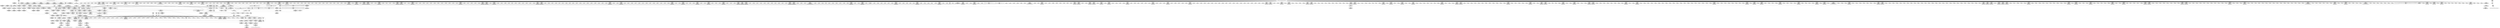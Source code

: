 digraph {
	CE0x4615e70 [shape=record,shape=Mrecord,label="{CE0x4615e70|1216:_i8*,_:_CRE_100,101_}"]
	CE0x46b6c30 [shape=record,shape=Mrecord,label="{CE0x46b6c30|8:_%struct.sock*,_:_SCME_37,38_}"]
	CE0x461ab90 [shape=record,shape=Mrecord,label="{CE0x461ab90|1216:_i8*,_:_CRE_163,164_}"]
	CE0x463d6b0 [shape=record,shape=Mrecord,label="{CE0x463d6b0|1216:_i8*,_:_CRE_716,717_}"]
	CE0x46478c0 [shape=record,shape=Mrecord,label="{CE0x46478c0|1216:_i8*,_:_CRE_12,16_|*MultipleSource*|*LoadInst*|security/selinux/hooks.c,4293|security/selinux/hooks.c,4293}"]
	CE0x463f150 [shape=record,shape=Mrecord,label="{CE0x463f150|1216:_i8*,_:_CRE_238,239_}"]
	CE0x4610f90 [shape=record,shape=Mrecord,label="{CE0x4610f90|1216:_i8*,_:_CRE_74,75_}"]
	CE0x46394c0 [shape=record,shape=Mrecord,label="{CE0x46394c0|1216:_i8*,_:_CRE_608,612_|*MultipleSource*|*LoadInst*|security/selinux/hooks.c,4293|security/selinux/hooks.c,4293}"]
	CE0x46a62d0 [shape=record,shape=Mrecord,label="{CE0x46a62d0|selinux_socket_unix_may_send:sk7|security/selinux/hooks.c,4300}"]
	CE0x461de30 [shape=record,shape=Mrecord,label="{CE0x461de30|1216:_i8*,_:_CRE_175,176_}"]
	CE0x465fce0 [shape=record,shape=Mrecord,label="{CE0x465fce0|1216:_i8*,_:_CRE_809,810_}"]
	CE0x4642900 [shape=record,shape=Mrecord,label="{CE0x4642900|1216:_i8*,_:_CRE_368,369_}"]
	CE0x4638090 [shape=record,shape=Mrecord,label="{CE0x4638090|1216:_i8*,_:_CRE_590,591_}"]
	CE0x46179b0 [shape=record,shape=Mrecord,label="{CE0x46179b0|32:_%struct.sock*,_:_CRE_0,4_|*MultipleSource*|security/selinux/hooks.c,4293|Function::selinux_socket_unix_may_send&Arg::sock::}"]
	CE0x460f380 [shape=record,shape=Mrecord,label="{CE0x460f380|selinux_socket_unix_may_send:sock|Function::selinux_socket_unix_may_send&Arg::sock::|*SummSink*}"]
	CE0x46a1110 [shape=record,shape=Mrecord,label="{CE0x46a1110|selinux_socket_unix_may_send:tmp8|security/selinux/hooks.c,4294|*SummSource*}"]
	CE0x461ccb0 [shape=record,shape=Mrecord,label="{CE0x461ccb0|32:_%struct.sock*,_:_CRE_16,24_|*MultipleSource*|Function::selinux_socket_unix_may_send&Arg::other::|security/selinux/hooks.c,4294}"]
	CE0x4610df0 [shape=record,shape=Mrecord,label="{CE0x4610df0|1216:_i8*,_:_CRE_72,73_}"]
	CE0x462b7e0 [shape=record,shape=Mrecord,label="{CE0x462b7e0|1216:_i8*,_:_CRE_205,206_}"]
	CE0x463ef30 [shape=record,shape=Mrecord,label="{CE0x463ef30|1216:_i8*,_:_CRE_236,237_}"]
	CE0x4636710 [shape=record,shape=Mrecord,label="{CE0x4636710|1216:_i8*,_:_CRE_566,567_}"]
	CE0x4612d40 [shape=record,shape=Mrecord,label="{CE0x4612d40|selinux_socket_unix_may_send:tmp1}"]
	CE0x461a390 [shape=record,shape=Mrecord,label="{CE0x461a390|1216:_i8*,_:_CRE_199,200_}"]
	CE0x46222a0 [shape=record,shape=Mrecord,label="{CE0x46222a0|1216:_i8*,_:_CRE_380,381_}"]
	CE0x46617a0 [shape=record,shape=Mrecord,label="{CE0x46617a0|1216:_i8*,_:_CRE_833,834_}"]
	CE0x4641b50 [shape=record,shape=Mrecord,label="{CE0x4641b50|1216:_i8*,_:_CRE_357,358_}"]
	CE0x4640f10 [shape=record,shape=Mrecord,label="{CE0x4640f10|1216:_i8*,_:_CRE_272,280_|*MultipleSource*|*LoadInst*|security/selinux/hooks.c,4293|security/selinux/hooks.c,4293}"]
	CE0x464afa0 [shape=record,shape=Mrecord,label="{CE0x464afa0|1216:_i8*,_:_CRE_4,5_}"]
	CE0x46695f0 [shape=record,shape=Mrecord,label="{CE0x46695f0|1216:_i8*,_:_CRE_1160,1162_|*MultipleSource*|*LoadInst*|security/selinux/hooks.c,4293|security/selinux/hooks.c,4293}"]
	CE0x46237e0 [shape=record,shape=Mrecord,label="{CE0x46237e0|1216:_i8*,_:_CRE_400,401_}"]
	CE0x4613d40 [shape=record,shape=Mrecord,label="{CE0x4613d40|1216:_i8*,_:_CRE_184,188_|*MultipleSource*|*LoadInst*|security/selinux/hooks.c,4293|security/selinux/hooks.c,4293}"]
	CE0x461cb60 [shape=record,shape=Mrecord,label="{CE0x461cb60|32:_%struct.sock*,_:_CRE_8,16_|*MultipleSource*|Function::selinux_socket_unix_may_send&Arg::other::|security/selinux/hooks.c,4294}"]
	CE0x4662790 [shape=record,shape=Mrecord,label="{CE0x4662790|1216:_i8*,_:_CRE_848,849_}"]
	CE0x462c490 [shape=record,shape=Mrecord,label="{CE0x462c490|1216:_i8*,_:_CRE_95,96_}"]
	CE0x4647760 [shape=record,shape=Mrecord,label="{CE0x4647760|1216:_i8*,_:_CRE_24,25_}"]
	CE0x463d8d0 [shape=record,shape=Mrecord,label="{CE0x463d8d0|1216:_i8*,_:_CRE_718,719_}"]
	CE0x463ae80 [shape=record,shape=Mrecord,label="{CE0x463ae80|1216:_i8*,_:_CRE_663,664_}"]
	CE0x46bfdb0 [shape=record,shape=Mrecord,label="{CE0x46bfdb0|i8_0|*Constant*|*SummSink*}"]
	CE0x46383c0 [shape=record,shape=Mrecord,label="{CE0x46383c0|1216:_i8*,_:_CRE_593,594_}"]
	CE0x4624390 [shape=record,shape=Mrecord,label="{CE0x4624390|1216:_i8*,_:_CRE_411,412_}"]
	CE0x46a5300 [shape=record,shape=Mrecord,label="{CE0x46a5300|selinux_socket_unix_may_send:u5|security/selinux/hooks.c,4300}"]
	CE0x4639c90 [shape=record,shape=Mrecord,label="{CE0x4639c90|1216:_i8*,_:_CRE_640,644_|*MultipleSource*|*LoadInst*|security/selinux/hooks.c,4293|security/selinux/hooks.c,4293}"]
	CE0x4663ef0 [shape=record,shape=Mrecord,label="{CE0x4663ef0|1216:_i8*,_:_CRE_870,871_}"]
	CE0x461c850 [shape=record,shape=Mrecord,label="{CE0x461c850|32:_%struct.sock*,_:_CRE_4,6_|*MultipleSource*|Function::selinux_socket_unix_may_send&Arg::other::|security/selinux/hooks.c,4294}"]
	CE0x46a3a60 [shape=record,shape=Mrecord,label="{CE0x46a3a60|selinux_socket_unix_may_send:net3|security/selinux/hooks.c,4299|*SummSource*}"]
	CE0x4637c50 [shape=record,shape=Mrecord,label="{CE0x4637c50|1216:_i8*,_:_CRE_586,587_}"]
	CE0x4642d40 [shape=record,shape=Mrecord,label="{CE0x4642d40|1216:_i8*,_:_CRE_372,373_}"]
	CE0x4664110 [shape=record,shape=Mrecord,label="{CE0x4664110|1216:_i8*,_:_CRE_872,873_}"]
	CE0x4627e50 [shape=record,shape=Mrecord,label="{CE0x4627e50|1216:_i8*,_:_CRE_553,554_}"]
	CE0x4662020 [shape=record,shape=Mrecord,label="{CE0x4662020|1216:_i8*,_:_CRE_841,842_}"]
	CE0x46323a0 [shape=record,shape=Mrecord,label="{CE0x46323a0|1216:_i8*,_:_CRE_39,40_}"]
	CE0x46ade20 [shape=record,shape=Mrecord,label="{CE0x46ade20|i32_(i32,_i32,_i16,_i32,_%struct.common_audit_data*)*_bitcast_(i32_(i32,_i32,_i16,_i32,_%struct.common_audit_data.495*)*_avc_has_perm_to_i32_(i32,_i32,_i16,_i32,_%struct.common_audit_data*)*)|*Constant*|*SummSink*}"]
	CE0x4662df0 [shape=record,shape=Mrecord,label="{CE0x4662df0|1216:_i8*,_:_CRE_854,855_}"]
	CE0x46266e0 [shape=record,shape=Mrecord,label="{CE0x46266e0|1216:_i8*,_:_CRE_512,520_|*MultipleSource*|*LoadInst*|security/selinux/hooks.c,4293|security/selinux/hooks.c,4293}"]
	CE0x4626120 [shape=record,shape=Mrecord,label="{CE0x4626120|1216:_i8*,_:_CRE_476,480_|*MultipleSource*|*LoadInst*|security/selinux/hooks.c,4293|security/selinux/hooks.c,4293}"]
	CE0x4623e40 [shape=record,shape=Mrecord,label="{CE0x4623e40|1216:_i8*,_:_CRE_406,407_}"]
	CE0x46373d0 [shape=record,shape=Mrecord,label="{CE0x46373d0|1216:_i8*,_:_CRE_578,579_}"]
	CE0x4641490 [shape=record,shape=Mrecord,label="{CE0x4641490|1216:_i8*,_:_CRE_320,328_|*MultipleSource*|*LoadInst*|security/selinux/hooks.c,4293|security/selinux/hooks.c,4293}"]
	CE0x4640cf0 [shape=record,shape=Mrecord,label="{CE0x4640cf0|1216:_i8*,_:_CRE_352,353_}"]
	CE0x462f200 [shape=record,shape=Mrecord,label="{CE0x462f200|selinux_socket_unix_may_send:net|security/selinux/hooks.c, 4296|*SummSink*}"]
	CE0x4637b40 [shape=record,shape=Mrecord,label="{CE0x4637b40|1216:_i8*,_:_CRE_585,586_}"]
	CE0x4667310 [shape=record,shape=Mrecord,label="{CE0x4667310|1216:_i8*,_:_CRE_1032,1040_|*MultipleSource*|*LoadInst*|security/selinux/hooks.c,4293|security/selinux/hooks.c,4293}"]
	CE0x463d270 [shape=record,shape=Mrecord,label="{CE0x463d270|1216:_i8*,_:_CRE_712,713_}"]
	CE0x46bfa70 [shape=record,shape=Mrecord,label="{CE0x46bfa70|i8_0|*Constant*}"]
	CE0x4640580 [shape=record,shape=Mrecord,label="{CE0x4640580|1216:_i8*,_:_CRE_257,258_}"]
	CE0x465ee60 [shape=record,shape=Mrecord,label="{CE0x465ee60|1216:_i8*,_:_CRE_760,764_|*MultipleSource*|*LoadInst*|security/selinux/hooks.c,4293|security/selinux/hooks.c,4293}"]
	CE0x4639190 [shape=record,shape=Mrecord,label="{CE0x4639190|1216:_i8*,_:_CRE_606,607_}"]
	CE0x463cc10 [shape=record,shape=Mrecord,label="{CE0x463cc10|1216:_i8*,_:_CRE_706,707_}"]
	CE0x461c150 [shape=record,shape=Mrecord,label="{CE0x461c150|selinux_socket_unix_may_send:sk1|security/selinux/hooks.c,4294|*SummSource*}"]
	CE0x462da60 [shape=record,shape=Mrecord,label="{CE0x462da60|1216:_i8*,_:_CRE_133,134_}"]
	CE0x463a930 [shape=record,shape=Mrecord,label="{CE0x463a930|1216:_i8*,_:_CRE_658,659_}"]
	CE0x463bb40 [shape=record,shape=Mrecord,label="{CE0x463bb40|1216:_i8*,_:_CRE_675,676_}"]
	CE0x460ab30 [shape=record,shape=Mrecord,label="{CE0x460ab30|32:_%struct.sock*,_:_CRE_8,16_|*MultipleSource*|security/selinux/hooks.c,4293|Function::selinux_socket_unix_may_send&Arg::sock::}"]
	CE0x46139d0 [shape=record,shape=Mrecord,label="{CE0x46139d0|1216:_i8*,_:_CRE_182,183_}"]
	CE0x46a7a30 [shape=record,shape=Mrecord,label="{CE0x46a7a30|16:_i32,_:_CRE_16,20_|*MultipleSource*|security/selinux/hooks.c,4293|security/selinux/hooks.c,4293|security/selinux/hooks.c,4302}"]
	CE0x46639a0 [shape=record,shape=Mrecord,label="{CE0x46639a0|1216:_i8*,_:_CRE_865,866_}"]
	CE0x4617150 [shape=record,shape=Mrecord,label="{CE0x4617150|1216:_i8*,_:_CRE_137,138_}"]
	CE0x463ff20 [shape=record,shape=Mrecord,label="{CE0x463ff20|1216:_i8*,_:_CRE_251,252_}"]
	CE0x46b6640 [shape=record,shape=Mrecord,label="{CE0x46b6640|8:_%struct.sock*,_:_SCME_32,33_}"]
	CE0x4664aa0 [shape=record,shape=Mrecord,label="{CE0x4664aa0|1216:_i8*,_:_CRE_880,888_|*MultipleSource*|*LoadInst*|security/selinux/hooks.c,4293|security/selinux/hooks.c,4293}"]
	CE0x46b9570 [shape=record,shape=Mrecord,label="{CE0x46b9570|i64_56|*Constant*|*SummSink*}"]
	CE0x4637d60 [shape=record,shape=Mrecord,label="{CE0x4637d60|1216:_i8*,_:_CRE_587,588_}"]
	CE0x460f2d0 [shape=record,shape=Mrecord,label="{CE0x460f2d0|i32_1|*Constant*|*SummSource*}"]
	CE0x4660f20 [shape=record,shape=Mrecord,label="{CE0x4660f20|1216:_i8*,_:_CRE_825,826_}"]
	CE0x4641680 [shape=record,shape=Mrecord,label="{CE0x4641680|1216:_i8*,_:_CRE_328,336_|*MultipleSource*|*LoadInst*|security/selinux/hooks.c,4293|security/selinux/hooks.c,4293}"]
	CE0x46b6e90 [shape=record,shape=Mrecord,label="{CE0x46b6e90|8:_%struct.sock*,_:_SCME_39,40_}"]
	CE0x462c070 [shape=record,shape=Mrecord,label="{CE0x462c070|1216:_i8*,_:_CRE_126,127_}"]
	CE0x463cb00 [shape=record,shape=Mrecord,label="{CE0x463cb00|1216:_i8*,_:_CRE_705,706_}"]
	CE0x46b9830 [shape=record,shape=Mrecord,label="{CE0x46b9830|selinux_socket_unix_may_send:type|security/selinux/hooks.c,4298|*SummSource*}"]
	CE0x46657e0 [shape=record,shape=Mrecord,label="{CE0x46657e0|1216:_i8*,_:_CRE_936,944_|*MultipleSource*|*LoadInst*|security/selinux/hooks.c,4293|security/selinux/hooks.c,4293}"]
	CE0x46691b0 [shape=record,shape=Mrecord,label="{CE0x46691b0|1216:_i8*,_:_CRE_1157,1158_}"]
	CE0x4613c30 [shape=record,shape=Mrecord,label="{CE0x4613c30|1216:_i8*,_:_CRE_192,193_}"]
	CE0x4632200 [shape=record,shape=Mrecord,label="{CE0x4632200|1216:_i8*,_:_CRE_37,38_}"]
	CE0x4635fa0 [shape=record,shape=Mrecord,label="{CE0x4635fa0|1216:_i8*,_:_CRE_559,560_}"]
	CE0x4628170 [shape=record,shape=Mrecord,label="{CE0x4628170|selinux_socket_unix_may_send:sk|security/selinux/hooks.c,4293|*SummSink*}"]
	CE0x635c390 [shape=record,shape=Mrecord,label="{CE0x635c390|selinux_socket_unix_may_send:sk_security|security/selinux/hooks.c,4293}"]
	CE0x4622b20 [shape=record,shape=Mrecord,label="{CE0x4622b20|1216:_i8*,_:_CRE_388,389_}"]
	CE0x4663890 [shape=record,shape=Mrecord,label="{CE0x4663890|1216:_i8*,_:_CRE_864,865_}"]
	CE0x466a330 [shape=record,shape=Mrecord,label="{CE0x466a330|1216:_i8*,_:_CRE_1208,1212_|*MultipleSource*|*LoadInst*|security/selinux/hooks.c,4293|security/selinux/hooks.c,4293}"]
	CE0x46b6770 [shape=record,shape=Mrecord,label="{CE0x46b6770|8:_%struct.sock*,_:_SCME_33,34_}"]
	CE0x4623d30 [shape=record,shape=Mrecord,label="{CE0x4623d30|1216:_i8*,_:_CRE_405,406_}"]
	CE0x46adfa0 [shape=record,shape=Mrecord,label="{CE0x46adfa0|avc_has_perm:entry}"]
	CE0x46361c0 [shape=record,shape=Mrecord,label="{CE0x46361c0|1216:_i8*,_:_CRE_561,562_}"]
	CE0x46b9760 [shape=record,shape=Mrecord,label="{CE0x46b9760|selinux_socket_unix_may_send:type|security/selinux/hooks.c,4298}"]
	CE0x4640250 [shape=record,shape=Mrecord,label="{CE0x4640250|1216:_i8*,_:_CRE_254,255_}"]
	CE0x46233a0 [shape=record,shape=Mrecord,label="{CE0x46233a0|1216:_i8*,_:_CRE_396,397_}"]
	CE0x4635430 [shape=record,shape=Mrecord,label="{CE0x4635430|i32_0|*Constant*|*SummSink*}"]
	CE0x46b2380 [shape=record,shape=Mrecord,label="{CE0x46b2380|_ret_i32_%retval.0,_!dbg_!27728|security/selinux/avc.c,775|*SummSink*}"]
	CE0x4660bf0 [shape=record,shape=Mrecord,label="{CE0x4660bf0|1216:_i8*,_:_CRE_822,823_}"]
	CE0x46356a0 [shape=record,shape=Mrecord,label="{CE0x46356a0|1216:_i8*,_:_CRE_168,169_}"]
	CE0x46084d0 [shape=record,shape=Mrecord,label="{CE0x46084d0|1216:_i8*,_:_CRE_90,91_}"]
	CE0x4630f00 [shape=record,shape=Mrecord,label="{CE0x4630f00|1216:_i8*,_:_CRE_81,82_}"]
	CE0x461dc10 [shape=record,shape=Mrecord,label="{CE0x461dc10|1216:_i8*,_:_CRE_173,174_}"]
	CE0x46234b0 [shape=record,shape=Mrecord,label="{CE0x46234b0|1216:_i8*,_:_CRE_397,398_}"]
	CE0x4608770 [shape=record,shape=Mrecord,label="{CE0x4608770|selinux_socket_unix_may_send:ad|security/selinux/hooks.c, 4295|*SummSink*}"]
	CE0x461ec20 [shape=record,shape=Mrecord,label="{CE0x461ec20|16:_i32,_24:_i16,_:_CRE_24,26_|*MultipleSource*|security/selinux/hooks.c,4294|security/selinux/hooks.c,4294|security/selinux/hooks.c,4302}"]
	CE0x465e560 [shape=record,shape=Mrecord,label="{CE0x465e560|1216:_i8*,_:_CRE_728,732_|*MultipleSource*|*LoadInst*|security/selinux/hooks.c,4293|security/selinux/hooks.c,4293}"]
	CE0x4632720 [shape=record,shape=Mrecord,label="{CE0x4632720|1216:_i8*,_:_CRE_151,152_}"]
	CE0x461d1c0 [shape=record,shape=Mrecord,label="{CE0x461d1c0|1216:_i8*,_:_CRE_154,155_}"]
	CE0x4625270 [shape=record,shape=Mrecord,label="{CE0x4625270|1216:_i8*,_:_CRE_424,428_|*MultipleSource*|*LoadInst*|security/selinux/hooks.c,4293|security/selinux/hooks.c,4293}"]
	CE0x4632c60 [shape=record,shape=Mrecord,label="{CE0x4632c60|1216:_i8*,_:_CRE_221,222_}"]
	CE0x46254e0 [shape=record,shape=Mrecord,label="{CE0x46254e0|1216:_i8*,_:_CRE_432,440_|*MultipleSource*|*LoadInst*|security/selinux/hooks.c,4293|security/selinux/hooks.c,4293}"]
	CE0x461e6d0 [shape=record,shape=Mrecord,label="{CE0x461e6d0|16:_i32,_24:_i16,_:_CRE_16,20_|*MultipleSource*|security/selinux/hooks.c,4294|security/selinux/hooks.c,4294|security/selinux/hooks.c,4302}"]
	CE0x6593ad0 [shape=record,shape=Mrecord,label="{CE0x6593ad0|selinux_socket_unix_may_send:tmp4|*LoadInst*|security/selinux/hooks.c,4293|*SummSource*}"]
	CE0x46327f0 [shape=record,shape=Mrecord,label="{CE0x46327f0|1216:_i8*,_:_CRE_152,153_}"]
	CE0x4637e70 [shape=record,shape=Mrecord,label="{CE0x4637e70|1216:_i8*,_:_CRE_588,589_}"]
	CE0x461a050 [shape=record,shape=Mrecord,label="{CE0x461a050|1216:_i8*,_:_CRE_194,195_}"]
	"CONST[source:1(input),value:2(dynamic)][purpose:{object}][SrcIdx:1]"
	CE0x4642f60 [shape=record,shape=Mrecord,label="{CE0x4642f60|1216:_i8*,_:_CRE_374,375_}"]
	CE0x46a39f0 [shape=record,shape=Mrecord,label="{CE0x46a39f0|selinux_socket_unix_may_send:net3|security/selinux/hooks.c,4299}"]
	CE0x4608540 [shape=record,shape=Mrecord,label="{CE0x4608540|1216:_i8*,_:_CRE_93,94_}"]
	CE0x4661ad0 [shape=record,shape=Mrecord,label="{CE0x4661ad0|1216:_i8*,_:_CRE_836,837_}"]
	CE0x461c600 [shape=record,shape=Mrecord,label="{CE0x461c600|32:_%struct.sock*,_:_CRE_0,4_|*MultipleSource*|Function::selinux_socket_unix_may_send&Arg::other::|security/selinux/hooks.c,4294}"]
	CE0x4681270 [shape=record,shape=Mrecord,label="{CE0x4681270|i8_2|*Constant*|*SummSink*}"]
	CE0x46249f0 [shape=record,shape=Mrecord,label="{CE0x46249f0|1216:_i8*,_:_CRE_417,418_}"]
	CE0x4636930 [shape=record,shape=Mrecord,label="{CE0x4636930|1216:_i8*,_:_CRE_568,569_}"]
	CE0x46b6fc0 [shape=record,shape=Mrecord,label="{CE0x46b6fc0|8:_%struct.sock*,_:_SCME_40,41_}"]
	CE0x46608c0 [shape=record,shape=Mrecord,label="{CE0x46608c0|1216:_i8*,_:_CRE_819,820_}"]
	CE0x46235c0 [shape=record,shape=Mrecord,label="{CE0x46235c0|1216:_i8*,_:_CRE_398,399_}"]
	CE0x46b68a0 [shape=record,shape=Mrecord,label="{CE0x46b68a0|8:_%struct.sock*,_:_SCME_34,35_}"]
	CE0x462bed0 [shape=record,shape=Mrecord,label="{CE0x462bed0|1216:_i8*,_:_CRE_124,125_}"]
	CE0x4663560 [shape=record,shape=Mrecord,label="{CE0x4663560|1216:_i8*,_:_CRE_861,862_}"]
	CE0x461ed70 [shape=record,shape=Mrecord,label="{CE0x461ed70|selinux_socket_unix_may_send:tmp15|security/selinux/hooks.c,4302}"]
	CE0x4622a10 [shape=record,shape=Mrecord,label="{CE0x4622a10|1216:_i8*,_:_CRE_387,388_}"]
	CE0x46ad660 [shape=record,shape=Mrecord,label="{CE0x46ad660|selinux_socket_unix_may_send:call|security/selinux/hooks.c,4302|*SummSource*}"]
	CE0x46b6510 [shape=record,shape=Mrecord,label="{CE0x46b6510|8:_%struct.sock*,_:_SCME_31,32_}"]
	CE0x4622d40 [shape=record,shape=Mrecord,label="{CE0x4622d40|1216:_i8*,_:_CRE_390,391_}"]
	CE0x462d990 [shape=record,shape=Mrecord,label="{CE0x462d990|1216:_i8*,_:_CRE_132,133_}"]
	CE0x46272a0 [shape=record,shape=Mrecord,label="{CE0x46272a0|1216:_i8*,_:_CRE_542,543_}"]
	CE0x4625be0 [shape=record,shape=Mrecord,label="{CE0x4625be0|1216:_i8*,_:_CRE_460,464_|*MultipleSource*|*LoadInst*|security/selinux/hooks.c,4293|security/selinux/hooks.c,4293}"]
	CE0x46407a0 [shape=record,shape=Mrecord,label="{CE0x46407a0|1216:_i8*,_:_CRE_259,260_}"]
	CE0x465f030 [shape=record,shape=Mrecord,label="{CE0x465f030|1216:_i8*,_:_CRE_764,768_|*MultipleSource*|*LoadInst*|security/selinux/hooks.c,4293|security/selinux/hooks.c,4293}"]
	CE0x4622900 [shape=record,shape=Mrecord,label="{CE0x4622900|1216:_i8*,_:_CRE_386,387_}"]
	CE0x4625fd0 [shape=record,shape=Mrecord,label="{CE0x4625fd0|1216:_i8*,_:_CRE_472,476_|*MultipleSource*|*LoadInst*|security/selinux/hooks.c,4293|security/selinux/hooks.c,4293}"]
	CE0x46bff60 [shape=record,shape=Mrecord,label="{CE0x46bff60|selinux_socket_unix_may_send:type|security/selinux/hooks.c,4298|*SummSink*}"]
	CE0x46662c0 [shape=record,shape=Mrecord,label="{CE0x46662c0|1216:_i8*,_:_CRE_970,972_|*MultipleSource*|*LoadInst*|security/selinux/hooks.c,4293|security/selinux/hooks.c,4293}"]
	CE0x461a9f0 [shape=record,shape=Mrecord,label="{CE0x461a9f0|1216:_i8*,_:_CRE_161,162_}"]
	CE0x4624e30 [shape=record,shape=Mrecord,label="{CE0x4624e30|1216:_i8*,_:_CRE_421,422_}"]
	CE0x46395d0 [shape=record,shape=Mrecord,label="{CE0x46395d0|1216:_i8*,_:_CRE_612,616_|*MultipleSource*|*LoadInst*|security/selinux/hooks.c,4293|security/selinux/hooks.c,4293}"]
	CE0x46425d0 [shape=record,shape=Mrecord,label="{CE0x46425d0|1216:_i8*,_:_CRE_365,366_}"]
	CE0x462e150 [shape=record,shape=Mrecord,label="{CE0x462e150|1216:_i8*,_:_CRE_63,64_}"]
	CE0x4664000 [shape=record,shape=Mrecord,label="{CE0x4664000|1216:_i8*,_:_CRE_871,872_}"]
	CE0x4660d00 [shape=record,shape=Mrecord,label="{CE0x4660d00|1216:_i8*,_:_CRE_823,824_}"]
	CE0x4665610 [shape=record,shape=Mrecord,label="{CE0x4665610|1216:_i8*,_:_CRE_920,936_|*MultipleSource*|*LoadInst*|security/selinux/hooks.c,4293|security/selinux/hooks.c,4293}"]
	CE0x4625a90 [shape=record,shape=Mrecord,label="{CE0x4625a90|1216:_i8*,_:_CRE_456,458_|*MultipleSource*|*LoadInst*|security/selinux/hooks.c,4293|security/selinux/hooks.c,4293}"]
	CE0x4615a60 [shape=record,shape=Mrecord,label="{CE0x4615a60|i64*_getelementptr_inbounds_(_2_x_i64_,_2_x_i64_*___llvm_gcov_ctr340,_i64_0,_i64_1)|*Constant*|*SummSource*}"]
	CE0x460e370 [shape=record,shape=Mrecord,label="{CE0x460e370|selinux_socket_unix_may_send:entry|*SummSink*}"]
	CE0x46a1b80 [shape=record,shape=Mrecord,label="{CE0x46a1b80|avc_has_perm:entry|*SummSink*}"]
	CE0x4610d20 [shape=record,shape=Mrecord,label="{CE0x4610d20|1216:_i8*,_:_CRE_71,72_}"]
	CE0x46692c0 [shape=record,shape=Mrecord,label="{CE0x46692c0|1216:_i8*,_:_CRE_1158,1159_}"]
	CE0x466a8a0 [shape=record,shape=Mrecord,label="{CE0x466a8a0|1216:_i8*,_:_CRE_1224,1228_|*MultipleSource*|*LoadInst*|security/selinux/hooks.c,4293|security/selinux/hooks.c,4293}"]
	CE0x46a2fd0 [shape=record,shape=Mrecord,label="{CE0x46a2fd0|_ret_i32_%retval.0,_!dbg_!27728|security/selinux/avc.c,775}"]
	CE0x4641ca0 [shape=record,shape=Mrecord,label="{CE0x4641ca0|1216:_i8*,_:_CRE_356,357_}"]
	CE0x4664330 [shape=record,shape=Mrecord,label="{CE0x4664330|1216:_i8*,_:_CRE_874,875_}"]
	CE0x461a5f0 [shape=record,shape=Mrecord,label="{CE0x461a5f0|1216:_i8*,_:_CRE_201,202_}"]
	CE0x469ed00 [shape=record,shape=Mrecord,label="{CE0x469ed00|selinux_socket_unix_may_send:tmp8|security/selinux/hooks.c,4294}"]
	CE0x4660370 [shape=record,shape=Mrecord,label="{CE0x4660370|1216:_i8*,_:_CRE_814,815_}"]
	CE0x4fa2750 [shape=record,shape=Mrecord,label="{CE0x4fa2750|1216:_i8*,_:_CRE_118,119_}"]
	CE0x4626c50 [shape=record,shape=Mrecord,label="{CE0x4626c50|1216:_i8*,_:_CRE_537,538_}"]
	CE0x463a710 [shape=record,shape=Mrecord,label="{CE0x463a710|1216:_i8*,_:_CRE_656,657_}"]
	CE0x4664990 [shape=record,shape=Mrecord,label="{CE0x4664990|1216:_i8*,_:_CRE_1152,1153_}"]
	CE0x461b870 [shape=record,shape=Mrecord,label="{CE0x461b870|selinux_socket_unix_may_send:tmp3|*SummSource*}"]
	CE0x463a200 [shape=record,shape=Mrecord,label="{CE0x463a200|1216:_i8*,_:_CRE_651,652_}"]
	CE0x462a780 [shape=record,shape=Mrecord,label="{CE0x462a780|1216:_i8*,_:_CRE_229,230_}"]
	CE0x46424c0 [shape=record,shape=Mrecord,label="{CE0x46424c0|1216:_i8*,_:_CRE_364,365_}"]
	CE0x4619900 [shape=record,shape=Mrecord,label="{CE0x4619900|0:_i8,_8:_%struct.lsm_network_audit*,_24:_%struct.selinux_audit_data*,_:_SCMRE_0,1_|*MultipleSource*|security/selinux/hooks.c,4298|security/selinux/hooks.c, 4295}"]
	CE0x46b21c0 [shape=record,shape=Mrecord,label="{CE0x46b21c0|_ret_i32_%retval.0,_!dbg_!27728|security/selinux/avc.c,775|*SummSource*}"]
	CE0x4643180 [shape=record,shape=Mrecord,label="{CE0x4643180|1216:_i8*,_:_CRE_376,377_}"]
	"CONST[source:0(mediator),value:0(static)][purpose:{operation}][SnkIdx:3]"
	CE0x4626380 [shape=record,shape=Mrecord,label="{CE0x4626380|1216:_i8*,_:_CRE_488,496_|*MultipleSource*|*LoadInst*|security/selinux/hooks.c,4293|security/selinux/hooks.c,4293}"]
	CE0x46ac350 [shape=record,shape=Mrecord,label="{CE0x46ac350|selinux_socket_unix_may_send:sclass|security/selinux/hooks.c,4302|*SummSource*}"]
	CE0x46392a0 [shape=record,shape=Mrecord,label="{CE0x46392a0|1216:_i8*,_:_CRE_607,608_}"]
	CE0x4617490 [shape=record,shape=Mrecord,label="{CE0x4617490|1216:_i8*,_:_CRE_141,142_}"]
	CE0x46a34f0 [shape=record,shape=Mrecord,label="{CE0x46a34f0|avc_has_perm:auditdata|Function::avc_has_perm&Arg::auditdata::|*SummSink*}"]
	CE0x4623f50 [shape=record,shape=Mrecord,label="{CE0x4623f50|1216:_i8*,_:_CRE_407,408_}"]
	CE0x4627c30 [shape=record,shape=Mrecord,label="{CE0x4627c30|1216:_i8*,_:_CRE_551,552_}"]
	CE0x5b25120 [shape=record,shape=Mrecord,label="{CE0x5b25120|selinux_socket_unix_may_send:tmp3|*SummSink*}"]
	CE0x463e690 [shape=record,shape=Mrecord,label="{CE0x463e690|1216:_i8*,_:_CRE_697,698_}"]
	CE0x4668150 [shape=record,shape=Mrecord,label="{CE0x4668150|1216:_i8*,_:_CRE_1088,1104_|*MultipleSource*|*LoadInst*|security/selinux/hooks.c,4293|security/selinux/hooks.c,4293}"]
	CE0x46bf210 [shape=record,shape=Mrecord,label="{CE0x46bf210|selinux_socket_unix_may_send:tmp10|security/selinux/hooks.c,4296|*SummSource*}"]
	CE0x46417d0 [shape=record,shape=Mrecord,label="{CE0x46417d0|1216:_i8*,_:_CRE_336,344_|*MultipleSource*|*LoadInst*|security/selinux/hooks.c,4293|security/selinux/hooks.c,4293}"]
	CE0x463ecf0 [shape=record,shape=Mrecord,label="{CE0x463ecf0|1216:_i8*,_:_CRE_703,704_}"]
	CE0x46a3100 [shape=record,shape=Mrecord,label="{CE0x46a3100|avc_has_perm:requested|Function::avc_has_perm&Arg::requested::|*SummSource*}"]
	CE0x46686c0 [shape=record,shape=Mrecord,label="{CE0x46686c0|1216:_i8*,_:_CRE_1128,1136_|*MultipleSource*|*LoadInst*|security/selinux/hooks.c,4293|security/selinux/hooks.c,4293}"]
	CE0x46b6d60 [shape=record,shape=Mrecord,label="{CE0x46b6d60|8:_%struct.sock*,_:_SCME_38,39_}"]
	CE0x46a4b70 [shape=record,shape=Mrecord,label="{CE0x46a4b70|selinux_socket_unix_may_send:tmp12|*LoadInst*|security/selinux/hooks.c,4300|*SummSink*}"]
	CE0x4663340 [shape=record,shape=Mrecord,label="{CE0x4663340|1216:_i8*,_:_CRE_859,860_}"]
	CE0x4661f10 [shape=record,shape=Mrecord,label="{CE0x4661f10|1216:_i8*,_:_CRE_840,841_}"]
	CE0x462aab0 [shape=record,shape=Mrecord,label="{CE0x462aab0|1216:_i8*,_:_CRE_232,233_}"]
	CE0x4610a20 [shape=record,shape=Mrecord,label="{CE0x4610a20|1216:_i8*,_:_CRE_33,34_}"]
	CE0x462f970 [shape=record,shape=Mrecord,label="{CE0x462f970|1216:_i8*,_:_CRE_27,28_}"]
	CE0x4632e80 [shape=record,shape=Mrecord,label="{CE0x4632e80|1216:_i8*,_:_CRE_223,224_}"]
	CE0x46275d0 [shape=record,shape=Mrecord,label="{CE0x46275d0|1216:_i8*,_:_CRE_545,546_}"]
	CE0x46160e0 [shape=record,shape=Mrecord,label="{CE0x46160e0|1216:_i8*,_:_CRE_103,104_}"]
	CE0x462b8f0 [shape=record,shape=Mrecord,label="{CE0x462b8f0|1216:_i8*,_:_CRE_206,207_}"]
	CE0x4608820 [shape=record,shape=Mrecord,label="{CE0x4608820|selinux_socket_unix_may_send:tmp1|*SummSource*}"]
	CE0x46276e0 [shape=record,shape=Mrecord,label="{CE0x46276e0|1216:_i8*,_:_CRE_546,547_}"]
	CE0x4622f60 [shape=record,shape=Mrecord,label="{CE0x4622f60|1216:_i8*,_:_CRE_392,393_}"]
	CE0x4667be0 [shape=record,shape=Mrecord,label="{CE0x4667be0|1216:_i8*,_:_CRE_1072,1076_|*MultipleSource*|*LoadInst*|security/selinux/hooks.c,4293|security/selinux/hooks.c,4293}"]
	CE0x46b7a70 [shape=record,shape=Mrecord,label="{CE0x46b7a70|8:_%struct.sock*,_:_SCME_49,50_}"]
	CE0x4625d30 [shape=record,shape=Mrecord,label="{CE0x4625d30|1216:_i8*,_:_CRE_464,468_|*MultipleSource*|*LoadInst*|security/selinux/hooks.c,4293|security/selinux/hooks.c,4293}"]
	CE0x46a6480 [shape=record,shape=Mrecord,label="{CE0x46a6480|selinux_socket_unix_may_send:sk7|security/selinux/hooks.c,4300|*SummSource*}"]
	CE0x46a4050 [shape=record,shape=Mrecord,label="{CE0x46a4050|selinux_socket_unix_may_send:tmp12|*LoadInst*|security/selinux/hooks.c,4300}"]
	CE0x46ac870 [shape=record,shape=Mrecord,label="{CE0x46ac870|selinux_socket_unix_may_send:tmp16|security/selinux/hooks.c,4302|*SummSink*}"]
	CE0x46b5600 [shape=record,shape=Mrecord,label="{CE0x46b5600|8:_%struct.sock*,_:_SCME_8,16_|*MultipleSource*|security/selinux/hooks.c,4296|security/selinux/hooks.c,4296|security/selinux/hooks.c, 4296}"]
	CE0x4619f70 [shape=record,shape=Mrecord,label="{CE0x4619f70|1216:_i8*,_:_CRE_62,63_}"]
	CE0x4638d50 [shape=record,shape=Mrecord,label="{CE0x4638d50|1216:_i8*,_:_CRE_602,603_}"]
	CE0x4681520 [shape=record,shape=Mrecord,label="{CE0x4681520|selinux_socket_unix_may_send:u|security/selinux/hooks.c,4299|*SummSink*}"]
	CE0x462a180 [shape=record,shape=Mrecord,label="{CE0x462a180|1216:_i8*,_:_CRE_217,218_}"]
	CE0x4638c40 [shape=record,shape=Mrecord,label="{CE0x4638c40|1216:_i8*,_:_CRE_601,602_}"]
	CE0x464c140 [shape=record,shape=Mrecord,label="{CE0x464c140|1216:_i8*,_:_CRE_1,2_}"]
	CE0x4624c10 [shape=record,shape=Mrecord,label="{CE0x4624c10|1216:_i8*,_:_CRE_419,420_}"]
	CE0x463ac60 [shape=record,shape=Mrecord,label="{CE0x463ac60|1216:_i8*,_:_CRE_661,662_}"]
	CE0x4648a50 [shape=record,shape=Mrecord,label="{CE0x4648a50|1216:_i8*,_:_CRE_6,7_}"]
	CE0x462b4b0 [shape=record,shape=Mrecord,label="{CE0x462b4b0|1216:_i8*,_:_CRE_202,203_}"]
	CE0x463d380 [shape=record,shape=Mrecord,label="{CE0x463d380|1216:_i8*,_:_CRE_713,714_}"]
	CE0x4627a10 [shape=record,shape=Mrecord,label="{CE0x4627a10|1216:_i8*,_:_CRE_549,550_}"]
	CE0x4661140 [shape=record,shape=Mrecord,label="{CE0x4661140|1216:_i8*,_:_CRE_827,828_}"]
	CE0x4663bc0 [shape=record,shape=Mrecord,label="{CE0x4663bc0|1216:_i8*,_:_CRE_867,868_}"]
	CE0x4668fd0 [shape=record,shape=Mrecord,label="{CE0x4668fd0|1216:_i8*,_:_CRE_1155,1156_}"]
	CE0x462ba60 [shape=record,shape=Mrecord,label="{CE0x462ba60|1216:_i8*,_:_CRE_119,120_}"]
	CE0x4662570 [shape=record,shape=Mrecord,label="{CE0x4662570|1216:_i8*,_:_CRE_846,847_}"]
	CE0x463c9f0 [shape=record,shape=Mrecord,label="{CE0x463c9f0|1216:_i8*,_:_CRE_704,705_}"]
	CE0x46328c0 [shape=record,shape=Mrecord,label="{CE0x46328c0|1216:_i8*,_:_CRE_153,154_}"]
	CE0x46650a0 [shape=record,shape=Mrecord,label="{CE0x46650a0|1216:_i8*,_:_CRE_900,904_|*MultipleSource*|*LoadInst*|security/selinux/hooks.c,4293|security/selinux/hooks.c,4293}"]
	CE0x462a890 [shape=record,shape=Mrecord,label="{CE0x462a890|1216:_i8*,_:_CRE_230,231_}"]
	CE0x463c090 [shape=record,shape=Mrecord,label="{CE0x463c090|1216:_i8*,_:_CRE_680,681_}"]
	CE0x465e2f0 [shape=record,shape=Mrecord,label="{CE0x465e2f0|1216:_i8*,_:_CRE_720,724_|*MultipleSource*|*LoadInst*|security/selinux/hooks.c,4293|security/selinux/hooks.c,4293}"]
	CE0x4613000 [shape=record,shape=Mrecord,label="{CE0x4613000|1216:_i8*,_:_CRE_67,68_}"]
	CE0x46247d0 [shape=record,shape=Mrecord,label="{CE0x46247d0|1216:_i8*,_:_CRE_415,416_}"]
	CE0x4626f80 [shape=record,shape=Mrecord,label="{CE0x4626f80|1216:_i8*,_:_CRE_540,541_}"]
	CE0x462ec20 [shape=record,shape=Mrecord,label="{CE0x462ec20|1216:_i8*,_:_CRE_177,178_}"]
	CE0x4624f40 [shape=record,shape=Mrecord,label="{CE0x4624f40|1216:_i8*,_:_CRE_422,423_}"]
	CE0x4617220 [shape=record,shape=Mrecord,label="{CE0x4617220|1216:_i8*,_:_CRE_138,139_}"]
	CE0x46330a0 [shape=record,shape=Mrecord,label="{CE0x46330a0|1216:_i8*,_:_CRE_225,226_}"]
	CE0x46358c0 [shape=record,shape=Mrecord,label="{CE0x46358c0|1216:_i8*,_:_CRE_170,171_}"]
	CE0x46b2890 [shape=record,shape=Mrecord,label="{CE0x46b2890|selinux_socket_unix_may_send:tmp17|security/selinux/hooks.c,4304|*SummSource*}"]
	CE0x46821b0 [shape=record,shape=Mrecord,label="{CE0x46821b0|32:_%struct.sock*,_:_CRE_40,48_|*MultipleSource*|Function::selinux_socket_unix_may_send&Arg::other::|security/selinux/hooks.c,4294}"]
	CE0x46273b0 [shape=record,shape=Mrecord,label="{CE0x46273b0|1216:_i8*,_:_CRE_543,544_}"]
	CE0x4636b50 [shape=record,shape=Mrecord,label="{CE0x4636b50|1216:_i8*,_:_CRE_570,571_}"]
	CE0x46419c0 [shape=record,shape=Mrecord,label="{CE0x46419c0|1216:_i8*,_:_CRE_353,354_}"]
	CE0x4632580 [shape=record,shape=Mrecord,label="{CE0x4632580|1216:_i8*,_:_CRE_149,150_}"]
	CE0x4641d10 [shape=record,shape=Mrecord,label="{CE0x4641d10|1216:_i8*,_:_CRE_355,356_}"]
	CE0x46659b0 [shape=record,shape=Mrecord,label="{CE0x46659b0|1216:_i8*,_:_CRE_944,948_|*MultipleSource*|*LoadInst*|security/selinux/hooks.c,4293|security/selinux/hooks.c,4293}"]
	CE0x460d530 [shape=record,shape=Mrecord,label="{CE0x460d530|selinux_socket_unix_may_send:bb|*SummSource*}"]
	CE0x4689780 [shape=record,shape=Mrecord,label="{CE0x4689780|selinux_socket_unix_may_send:other|Function::selinux_socket_unix_may_send&Arg::other::}"]
	CE0x46a81c0 [shape=record,shape=Mrecord,label="{CE0x46a81c0|selinux_socket_unix_may_send:tmp14|security/selinux/hooks.c,4302|*SummSource*}"]
	CE0x4643070 [shape=record,shape=Mrecord,label="{CE0x4643070|1216:_i8*,_:_CRE_375,376_}"]
	CE0x4610400 [shape=record,shape=Mrecord,label="{CE0x4610400|selinux_socket_unix_may_send:ad|security/selinux/hooks.c, 4295|*SummSource*}"]
	CE0x4619d90 [shape=record,shape=Mrecord,label="{CE0x4619d90|1216:_i8*,_:_CRE_58,59_}"]
	CE0x4640e00 [shape=record,shape=Mrecord,label="{CE0x4640e00|1216:_i8*,_:_CRE_264,272_|*MultipleSource*|*LoadInst*|security/selinux/hooks.c,4293|security/selinux/hooks.c,4293}"]
	CE0x46b7480 [shape=record,shape=Mrecord,label="{CE0x46b7480|8:_%struct.sock*,_:_SCME_44,45_}"]
	CE0x4608360 [shape=record,shape=Mrecord,label="{CE0x4608360|1216:_i8*,_:_CRE_86,87_}"]
	CE0x46ad200 [shape=record,shape=Mrecord,label="{CE0x46ad200|selinux_socket_unix_may_send:call|security/selinux/hooks.c,4302}"]
	CE0x462e1f0 [shape=record,shape=Mrecord,label="{CE0x462e1f0|1216:_i8*,_:_CRE_64,65_}"]
	CE0x4682e80 [shape=record,shape=Mrecord,label="{CE0x4682e80|selinux_socket_unix_may_send:sk_security2|security/selinux/hooks.c,4294|*SummSink*}"]
	CE0x4638a20 [shape=record,shape=Mrecord,label="{CE0x4638a20|1216:_i8*,_:_CRE_599,600_}"]
	CE0x461ce90 [shape=record,shape=Mrecord,label="{CE0x461ce90|1216:_i8*,_:_CRE_40,48_|*MultipleSource*|*LoadInst*|security/selinux/hooks.c,4293|security/selinux/hooks.c,4293}"]
	CE0x46283c0 [shape=record,shape=Mrecord,label="{CE0x46283c0|1216:_i8*,_:_CRE_208,209_}"]
	CE0x4613e50 [shape=record,shape=Mrecord,label="{CE0x4613e50|1216:_i8*,_:_CRE_193,194_}"]
	CE0x4665270 [shape=record,shape=Mrecord,label="{CE0x4665270|1216:_i8*,_:_CRE_904,912_|*MultipleSource*|*LoadInst*|security/selinux/hooks.c,4293|security/selinux/hooks.c,4293}"]
	CE0x46277f0 [shape=record,shape=Mrecord,label="{CE0x46277f0|1216:_i8*,_:_CRE_547,548_}"]
	CE0x461a2b0 [shape=record,shape=Mrecord,label="{CE0x461a2b0|1216:_i8*,_:_CRE_198,199_}"]
	CE0x461a920 [shape=record,shape=Mrecord,label="{CE0x461a920|1216:_i8*,_:_CRE_160,161_}"]
	CE0x46257f0 [shape=record,shape=Mrecord,label="{CE0x46257f0|1216:_i8*,_:_CRE_448,452_|*MultipleSource*|*LoadInst*|security/selinux/hooks.c,4293|security/selinux/hooks.c,4293}"]
	CE0x460fe80 [shape=record,shape=Mrecord,label="{CE0x460fe80|COLLAPSED:_GCMRE___llvm_gcov_ctr340_internal_global_2_x_i64_zeroinitializer:_elem_0:default:}"]
	CE0x4636d70 [shape=record,shape=Mrecord,label="{CE0x4636d70|1216:_i8*,_:_CRE_572,573_}"]
	CE0x4660080 [shape=record,shape=Mrecord,label="{CE0x4660080|1216:_i8*,_:_CRE_811,812_}"]
	CE0x461d9b0 [shape=record,shape=Mrecord,label="{CE0x461d9b0|i32_1|*Constant*}"]
	CE0x462f0a0 [shape=record,shape=Mrecord,label="{CE0x462f0a0|1216:_i8*,_:_CRE_181,182_}"]
	CE0x4667a10 [shape=record,shape=Mrecord,label="{CE0x4667a10|1216:_i8*,_:_CRE_1064,1072_|*MultipleSource*|*LoadInst*|security/selinux/hooks.c,4293|security/selinux/hooks.c,4293}"]
	CE0x4647800 [shape=record,shape=Mrecord,label="{CE0x4647800|1216:_i8*,_:_CRE_8,12_|*MultipleSource*|*LoadInst*|security/selinux/hooks.c,4293|security/selinux/hooks.c,4293}"]
	CE0x466ae10 [shape=record,shape=Mrecord,label="{CE0x466ae10|1216:_i8*,_:_CRE_1240,1248_|*MultipleSource*|*LoadInst*|security/selinux/hooks.c,4293|security/selinux/hooks.c,4293}"]
	CE0x46248e0 [shape=record,shape=Mrecord,label="{CE0x46248e0|1216:_i8*,_:_CRE_416,417_}"]
	CE0x4662f00 [shape=record,shape=Mrecord,label="{CE0x4662f00|1216:_i8*,_:_CRE_855,856_}"]
	CE0x4664770 [shape=record,shape=Mrecord,label="{CE0x4664770|1216:_i8*,_:_CRE_878,879_}"]
	CE0x4640470 [shape=record,shape=Mrecord,label="{CE0x4640470|1216:_i8*,_:_CRE_256,257_}"]
	CE0x4664880 [shape=record,shape=Mrecord,label="{CE0x4664880|1216:_i8*,_:_CRE_879,880_}"]
	CE0x463c1a0 [shape=record,shape=Mrecord,label="{CE0x463c1a0|1216:_i8*,_:_CRE_681,682_}"]
	CE0x460a620 [shape=record,shape=Mrecord,label="{CE0x460a620|_call_void_mcount()_#3}"]
	CE0x463f480 [shape=record,shape=Mrecord,label="{CE0x463f480|1216:_i8*,_:_CRE_241,242_}"]
	CE0x46b8190 [shape=record,shape=Mrecord,label="{CE0x46b8190|8:_%struct.sock*,_:_SCME_55,56_}"]
	CE0x4632130 [shape=record,shape=Mrecord,label="{CE0x4632130|1216:_i8*,_:_CRE_36,37_}"]
	CE0x46381a0 [shape=record,shape=Mrecord,label="{CE0x46381a0|1216:_i8*,_:_CRE_591,592_}"]
	CE0x4636c60 [shape=record,shape=Mrecord,label="{CE0x4636c60|1216:_i8*,_:_CRE_571,572_}"]
	CE0x461dd20 [shape=record,shape=Mrecord,label="{CE0x461dd20|1216:_i8*,_:_CRE_174,175_}"]
	CE0x4649d60 [shape=record,shape=Mrecord,label="{CE0x4649d60|selinux_socket_unix_may_send:tmp4|*LoadInst*|security/selinux/hooks.c,4293|*SummSink*}"]
	CE0x466a500 [shape=record,shape=Mrecord,label="{CE0x466a500|1216:_i8*,_:_CRE_1212,1216_|*MultipleSource*|*LoadInst*|security/selinux/hooks.c,4293|security/selinux/hooks.c,4293}"]
	CE0x4625380 [shape=record,shape=Mrecord,label="{CE0x4625380|1216:_i8*,_:_CRE_428,432_|*MultipleSource*|*LoadInst*|security/selinux/hooks.c,4293|security/selinux/hooks.c,4293}"]
	CE0x4636a40 [shape=record,shape=Mrecord,label="{CE0x4636a40|1216:_i8*,_:_CRE_569,570_}"]
	CE0x46b7220 [shape=record,shape=Mrecord,label="{CE0x46b7220|8:_%struct.sock*,_:_SCME_42,43_}"]
	CE0x4637a30 [shape=record,shape=Mrecord,label="{CE0x4637a30|1216:_i8*,_:_CRE_584,585_}"]
	CE0x461a1e0 [shape=record,shape=Mrecord,label="{CE0x461a1e0|1216:_i8*,_:_CRE_195,196_}"]
	CE0x4617a20 [shape=record,shape=Mrecord,label="{CE0x4617a20|32:_%struct.sock*,_:_CRE_4,6_|*MultipleSource*|security/selinux/hooks.c,4293|Function::selinux_socket_unix_may_send&Arg::sock::}"]
	CE0x46b82c0 [shape=record,shape=Mrecord,label="{CE0x46b82c0|i32_8|*Constant*}"]
	CE0x4642a10 [shape=record,shape=Mrecord,label="{CE0x4642a10|1216:_i8*,_:_CRE_369,370_}"]
	CE0x4640ad0 [shape=record,shape=Mrecord,label="{CE0x4640ad0|1216:_i8*,_:_CRE_262,263_}"]
	CE0x4635e90 [shape=record,shape=Mrecord,label="{CE0x4635e90|1216:_i8*,_:_CRE_558,559_}"]
	CE0x466b8f0 [shape=record,shape=Mrecord,label="{CE0x466b8f0|selinux_socket_unix_may_send:tmp5|security/selinux/hooks.c,4293|*SummSource*}"]
	CE0x46a2330 [shape=record,shape=Mrecord,label="{CE0x46a2330|avc_has_perm:tsid|Function::avc_has_perm&Arg::tsid::|*SummSource*}"]
	CE0x464c1b0 [shape=record,shape=Mrecord,label="{CE0x464c1b0|1216:_i8*,_:_CRE_0,1_}"]
	CE0x4662130 [shape=record,shape=Mrecord,label="{CE0x4662130|1216:_i8*,_:_CRE_842,843_}"]
	CE0x5ccdeb0 [shape=record,shape=Mrecord,label="{CE0x5ccdeb0|32:_%struct.sock*,_:_CRE_32,40_|*MultipleSource*|security/selinux/hooks.c,4293|Function::selinux_socket_unix_may_send&Arg::sock::}"]
	CE0x46b6b00 [shape=record,shape=Mrecord,label="{CE0x46b6b00|8:_%struct.sock*,_:_SCME_36,37_}"]
	CE0x4635c70 [shape=record,shape=Mrecord,label="{CE0x4635c70|1216:_i8*,_:_CRE_556,557_}"]
	CE0x4663de0 [shape=record,shape=Mrecord,label="{CE0x4663de0|1216:_i8*,_:_CRE_869,870_}"]
	CE0x4668e00 [shape=record,shape=Mrecord,label="{CE0x4668e00|1216:_i8*,_:_CRE_1154,1155_}"]
	CE0x462a9a0 [shape=record,shape=Mrecord,label="{CE0x462a9a0|1216:_i8*,_:_CRE_231,232_}"]
	CE0x462af10 [shape=record,shape=Mrecord,label="{CE0x462af10|1216:_i8*,_:_CRE_89,90_}"]
	CE0x46bf580 [shape=record,shape=Mrecord,label="{CE0x46bf580|selinux_socket_unix_may_send:tmp11|security/selinux/hooks.c,4296}"]
	CE0x46b61d0 [shape=record,shape=Mrecord,label="{CE0x46b61d0|8:_%struct.sock*,_:_SCME_27,28_}"]
	CE0x46398c0 [shape=record,shape=Mrecord,label="{CE0x46398c0|1216:_i8*,_:_CRE_624,632_|*MultipleSource*|*LoadInst*|security/selinux/hooks.c,4293|security/selinux/hooks.c,4293}"]
	CE0x465feb0 [shape=record,shape=Mrecord,label="{CE0x465feb0|1216:_i8*,_:_CRE_810,811_}"]
	CE0x4623070 [shape=record,shape=Mrecord,label="{CE0x4623070|1216:_i8*,_:_CRE_393,394_}"]
	CE0x4664bb0 [shape=record,shape=Mrecord,label="{CE0x4664bb0|1216:_i8*,_:_CRE_888,892_|*MultipleSource*|*LoadInst*|security/selinux/hooks.c,4293|security/selinux/hooks.c,4293}"]
	CE0x462bcd0 [shape=record,shape=Mrecord,label="{CE0x462bcd0|1216:_i8*,_:_CRE_122,123_}"]
	CE0x463f7b0 [shape=record,shape=Mrecord,label="{CE0x463f7b0|1216:_i8*,_:_CRE_244,245_}"]
	CE0x4663010 [shape=record,shape=Mrecord,label="{CE0x4663010|1216:_i8*,_:_CRE_856,857_}"]
	CE0x469fef0 [shape=record,shape=Mrecord,label="{CE0x469fef0|1216:_i8*,_:_CRE_1216,1224_|*MultipleSource*|*LoadInst*|security/selinux/hooks.c,4294|security/selinux/hooks.c,4294}"]
	CE0x4610af0 [shape=record,shape=Mrecord,label="{CE0x4610af0|1216:_i8*,_:_CRE_34,35_}"]
	CE0x4632650 [shape=record,shape=Mrecord,label="{CE0x4632650|1216:_i8*,_:_CRE_150,151_}"]
	CE0x4615f40 [shape=record,shape=Mrecord,label="{CE0x4615f40|1216:_i8*,_:_CRE_101,102_}"]
	CE0x46408b0 [shape=record,shape=Mrecord,label="{CE0x46408b0|1216:_i8*,_:_CRE_260,261_}"]
	CE0x46674e0 [shape=record,shape=Mrecord,label="{CE0x46674e0|1216:_i8*,_:_CRE_1040,1048_|*MultipleSource*|*LoadInst*|security/selinux/hooks.c,4293|security/selinux/hooks.c,4293}"]
	CE0x46a28a0 [shape=record,shape=Mrecord,label="{CE0x46a28a0|avc_has_perm:tclass|Function::avc_has_perm&Arg::tclass::|*SummSink*}"]
	CE0x4632a40 [shape=record,shape=Mrecord,label="{CE0x4632a40|1216:_i8*,_:_CRE_219,220_}"]
	CE0x46609d0 [shape=record,shape=Mrecord,label="{CE0x46609d0|1216:_i8*,_:_CRE_820,821_}"]
	CE0x462fa80 [shape=record,shape=Mrecord,label="{CE0x462fa80|1216:_i8*,_:_CRE_30,31_}"]
	CE0x46a5450 [shape=record,shape=Mrecord,label="{CE0x46a5450|selinux_socket_unix_may_send:net6|security/selinux/hooks.c,4300}"]
	CE0x4630fd0 [shape=record,shape=Mrecord,label="{CE0x4630fd0|1216:_i8*,_:_CRE_82,83_}"]
	CE0x4608620 [shape=record,shape=Mrecord,label="{CE0x4608620|1216:_i8*,_:_CRE_91,92_}"]
	CE0x465f940 [shape=record,shape=Mrecord,label="{CE0x465f940|1216:_i8*,_:_CRE_792,800_|*MultipleSource*|*LoadInst*|security/selinux/hooks.c,4293|security/selinux/hooks.c,4293}"]
	CE0x460cec0 [shape=record,shape=Mrecord,label="{CE0x460cec0|_call_void_mcount()_#3|*SummSource*}"]
	CE0x4682320 [shape=record,shape=Mrecord,label="{CE0x4682320|selinux_socket_unix_may_send:tmp7|*LoadInst*|security/selinux/hooks.c,4294|*SummSource*}"]
	CE0x46a4210 [shape=record,shape=Mrecord,label="{CE0x46a4210|selinux_socket_unix_may_send:sk4|security/selinux/hooks.c,4300}"]
	CE0x46a4580 [shape=record,shape=Mrecord,label="{CE0x46a4580|selinux_socket_unix_may_send:sk4|security/selinux/hooks.c,4300|*SummSink*}"]
	CE0x46a2c80 [shape=record,shape=Mrecord,label="{CE0x46a2c80|i32_262144|*Constant*|*SummSource*}"]
	CE0x460e540 [shape=record,shape=Mrecord,label="{CE0x460e540|i32_1|*Constant*|*SummSink*}"]
	CE0x46bf8c0 [shape=record,shape=Mrecord,label="{CE0x46bf8c0|selinux_socket_unix_may_send:tmp11|security/selinux/hooks.c,4296|*SummSink*}"]
	CE0x463e8b0 [shape=record,shape=Mrecord,label="{CE0x463e8b0|1216:_i8*,_:_CRE_699,700_}"]
	CE0x4641f70 [shape=record,shape=Mrecord,label="{CE0x4641f70|1216:_i8*,_:_CRE_359,360_}"]
	CE0x4625160 [shape=record,shape=Mrecord,label="{CE0x4625160|1216:_i8*,_:_CRE_536,537_}"]
	CE0x464aec0 [shape=record,shape=Mrecord,label="{CE0x464aec0|1216:_i8*,_:_CRE_3,4_}"]
	CE0x46370a0 [shape=record,shape=Mrecord,label="{CE0x46370a0|1216:_i8*,_:_CRE_575,576_}"]
	CE0x4666660 [shape=record,shape=Mrecord,label="{CE0x4666660|1216:_i8*,_:_CRE_976,980_|*MultipleSource*|*LoadInst*|security/selinux/hooks.c,4293|security/selinux/hooks.c,4293}"]
	CE0x46b75b0 [shape=record,shape=Mrecord,label="{CE0x46b75b0|8:_%struct.sock*,_:_SCME_45,46_}"]
	CE0x46a80a0 [shape=record,shape=Mrecord,label="{CE0x46a80a0|selinux_socket_unix_may_send:tmp14|security/selinux/hooks.c,4302}"]
	CE0x4661470 [shape=record,shape=Mrecord,label="{CE0x4661470|1216:_i8*,_:_CRE_830,831_}"]
	CE0x462bfa0 [shape=record,shape=Mrecord,label="{CE0x462bfa0|1216:_i8*,_:_CRE_125,126_}"]
	CE0x4620c60 [shape=record,shape=Mrecord,label="{CE0x4620c60|i32_0|*Constant*}"]
	CE0x462f900 [shape=record,shape=Mrecord,label="{CE0x462f900|1216:_i8*,_:_CRE_28,29_}"]
	CE0x46813b0 [shape=record,shape=Mrecord,label="{CE0x46813b0|selinux_socket_unix_may_send:u|security/selinux/hooks.c,4299}"]
	CE0x4616a30 [shape=record,shape=Mrecord,label="{CE0x4616a30|1216:_i8*,_:_CRE_19,20_|*MultipleSource*|*LoadInst*|security/selinux/hooks.c,4293|security/selinux/hooks.c,4293}"]
	CE0x4668f60 [shape=record,shape=Mrecord,label="{CE0x4668f60|1216:_i8*,_:_CRE_1156,1157_}"]
	CE0x46ab150 [shape=record,shape=Mrecord,label="{CE0x46ab150|i32_4|*Constant*|*SummSink*}"]
	CE0x4638800 [shape=record,shape=Mrecord,label="{CE0x4638800|1216:_i8*,_:_CRE_597,598_}"]
	CE0x466a160 [shape=record,shape=Mrecord,label="{CE0x466a160|1216:_i8*,_:_CRE_1200,1208_|*MultipleSource*|*LoadInst*|security/selinux/hooks.c,4293|security/selinux/hooks.c,4293}"]
	CE0x4623290 [shape=record,shape=Mrecord,label="{CE0x4623290|1216:_i8*,_:_CRE_395,396_}"]
	CE0x460d320 [shape=record,shape=Mrecord,label="{CE0x460d320|i32_0|*Constant*|*SummSource*}"]
	CE0x46375f0 [shape=record,shape=Mrecord,label="{CE0x46375f0|1216:_i8*,_:_CRE_580,581_}"]
	CE0x46b70f0 [shape=record,shape=Mrecord,label="{CE0x46b70f0|8:_%struct.sock*,_:_SCME_41,42_}"]
	CE0x46371b0 [shape=record,shape=Mrecord,label="{CE0x46371b0|1216:_i8*,_:_CRE_576,577_}"]
	CE0x4668c30 [shape=record,shape=Mrecord,label="{CE0x4668c30|1216:_i8*,_:_CRE_1153,1154_}"]
	CE0x46a8360 [shape=record,shape=Mrecord,label="{CE0x46a8360|selinux_socket_unix_may_send:tmp14|security/selinux/hooks.c,4302|*SummSink*}"]
	CE0x461aac0 [shape=record,shape=Mrecord,label="{CE0x461aac0|1216:_i8*,_:_CRE_162,163_}"]
	CE0x461c2b0 [shape=record,shape=Mrecord,label="{CE0x461c2b0|selinux_socket_unix_may_send:sk1|security/selinux/hooks.c,4294|*SummSink*}"]
	CE0x4636600 [shape=record,shape=Mrecord,label="{CE0x4636600|1216:_i8*,_:_CRE_565,566_}"]
	CE0x4663450 [shape=record,shape=Mrecord,label="{CE0x4663450|1216:_i8*,_:_CRE_860,861_}"]
	CE0x46b5b60 [shape=record,shape=Mrecord,label="{CE0x46b5b60|8:_%struct.sock*,_:_SCME_18,20_|*MultipleSource*|security/selinux/hooks.c,4296|security/selinux/hooks.c,4296|security/selinux/hooks.c, 4296}"]
	CE0x4619e60 [shape=record,shape=Mrecord,label="{CE0x4619e60|1216:_i8*,_:_CRE_60,61_}"]
	CE0x6593960 [shape=record,shape=Mrecord,label="{CE0x6593960|32:_%struct.sock*,_:_CRE_40,48_|*MultipleSource*|security/selinux/hooks.c,4293|Function::selinux_socket_unix_may_send&Arg::sock::}"]
	CE0x46a14b0 [shape=record,shape=Mrecord,label="{CE0x46a14b0|selinux_socket_unix_may_send:tmp9|security/selinux/hooks.c,4294|*SummSource*}"]
	CE0x46284d0 [shape=record,shape=Mrecord,label="{CE0x46284d0|1216:_i8*,_:_CRE_209,210_}"]
	CE0x4621220 [shape=record,shape=Mrecord,label="{CE0x4621220|1216:_i8*,_:_CRE_78,79_}"]
	CE0x4641920 [shape=record,shape=Mrecord,label="{CE0x4641920|1216:_i8*,_:_CRE_344,348_|*MultipleSource*|*LoadInst*|security/selinux/hooks.c,4293|security/selinux/hooks.c,4293}"]
	CE0x4614490 [shape=record,shape=Mrecord,label="{CE0x4614490|1216:_i8*,_:_CRE_143,144_}"]
	CE0x4617c10 [shape=record,shape=Mrecord,label="{CE0x4617c10|i64_1|*Constant*|*SummSink*}"]
	CE0x4634e30 [shape=record,shape=Mrecord,label="{CE0x4634e30|8:_%struct.sock*,_:_SCME_16,18_|*MultipleSource*|security/selinux/hooks.c,4296|security/selinux/hooks.c,4296|security/selinux/hooks.c, 4296}"]
	CE0x46409c0 [shape=record,shape=Mrecord,label="{CE0x46409c0|1216:_i8*,_:_CRE_261,262_}"]
	CE0x46b7350 [shape=record,shape=Mrecord,label="{CE0x46b7350|8:_%struct.sock*,_:_SCME_43,44_}"]
	CE0x463b0a0 [shape=record,shape=Mrecord,label="{CE0x463b0a0|1216:_i8*,_:_CRE_665,666_}"]
	CE0x46a53e0 [shape=record,shape=Mrecord,label="{CE0x46a53e0|selinux_socket_unix_may_send:u5|security/selinux/hooks.c,4300|*SummSink*}"]
	CE0x4660ae0 [shape=record,shape=Mrecord,label="{CE0x4660ae0|1216:_i8*,_:_CRE_821,822_}"]
	CE0x46619c0 [shape=record,shape=Mrecord,label="{CE0x46619c0|1216:_i8*,_:_CRE_835,836_}"]
	CE0x4661e00 [shape=record,shape=Mrecord,label="{CE0x4661e00|1216:_i8*,_:_CRE_839,840_}"]
	CE0x461cdc0 [shape=record,shape=Mrecord,label="{CE0x461cdc0|1216:_i8*,_:_CRE_56,57_}"]
	CE0x461df40 [shape=record,shape=Mrecord,label="{CE0x461df40|1216:_i8*,_:_CRE_176,177_}"]
	CE0x4668320 [shape=record,shape=Mrecord,label="{CE0x4668320|1216:_i8*,_:_CRE_1104,1112_|*MultipleSource*|*LoadInst*|security/selinux/hooks.c,4293|security/selinux/hooks.c,4293}"]
	CE0x460db60 [shape=record,shape=Mrecord,label="{CE0x460db60|selinux_socket_unix_may_send:bb}"]
	CE0x4639ac0 [shape=record,shape=Mrecord,label="{CE0x4639ac0|1216:_i8*,_:_CRE_632,640_|*MultipleSource*|*LoadInst*|security/selinux/hooks.c,4293|security/selinux/hooks.c,4293}"]
	CE0x461c0e0 [shape=record,shape=Mrecord,label="{CE0x461c0e0|selinux_socket_unix_may_send:sk1|security/selinux/hooks.c,4294}"]
	CE0x461d500 [shape=record,shape=Mrecord,label="{CE0x461d500|1216:_i8*,_:_CRE_158,159_}"]
	CE0x4662460 [shape=record,shape=Mrecord,label="{CE0x4662460|1216:_i8*,_:_CRE_845,846_}"]
	CE0x46088d0 [shape=record,shape=Mrecord,label="{CE0x46088d0|selinux_socket_unix_may_send:tmp2}"]
	CE0x46268b0 [shape=record,shape=Mrecord,label="{CE0x46268b0|1216:_i8*,_:_CRE_520,528_|*MultipleSource*|*LoadInst*|security/selinux/hooks.c,4293|security/selinux/hooks.c,4293}"]
	CE0x46a1440 [shape=record,shape=Mrecord,label="{CE0x46a1440|selinux_socket_unix_may_send:tmp9|security/selinux/hooks.c,4294|*SummSink*}"]
	CE0x46aa830 [shape=record,shape=Mrecord,label="{CE0x46aa830|i32_4|*Constant*|*SummSource*}"]
	CE0x465f5a0 [shape=record,shape=Mrecord,label="{CE0x465f5a0|1216:_i8*,_:_CRE_776,784_|*MultipleSource*|*LoadInst*|security/selinux/hooks.c,4293|security/selinux/hooks.c,4293}"]
	CE0x46a6f10 [shape=record,shape=Mrecord,label="{CE0x46a6f10|selinux_socket_unix_may_send:sid|security/selinux/hooks.c,4302|*SummSink*}"]
	CE0x462a660 [shape=record,shape=Mrecord,label="{CE0x462a660|1216:_i8*,_:_CRE_228,229_}"]
	CE0x46a33a0 [shape=record,shape=Mrecord,label="{CE0x46a33a0|avc_has_perm:auditdata|Function::avc_has_perm&Arg::auditdata::|*SummSource*}"]
	CE0x4667db0 [shape=record,shape=Mrecord,label="{CE0x4667db0|1216:_i8*,_:_CRE_1076,1080_|*MultipleSource*|*LoadInst*|security/selinux/hooks.c,4293|security/selinux/hooks.c,4293}"]
	CE0x46a6d90 [shape=record,shape=Mrecord,label="{CE0x46a6d90|i32_2|*Constant*|*SummSink*}"]
	CE0x4661cf0 [shape=record,shape=Mrecord,label="{CE0x4661cf0|1216:_i8*,_:_CRE_838,839_}"]
	CE0x4626a80 [shape=record,shape=Mrecord,label="{CE0x4626a80|1216:_i8*,_:_CRE_528,536_|*MultipleSource*|*LoadInst*|security/selinux/hooks.c,4293|security/selinux/hooks.c,4293}"]
	CE0x4660e10 [shape=record,shape=Mrecord,label="{CE0x4660e10|1216:_i8*,_:_CRE_824,825_}"]
	CE0x46824c0 [shape=record,shape=Mrecord,label="{CE0x46824c0|selinux_socket_unix_may_send:tmp7|*LoadInst*|security/selinux/hooks.c,4294|*SummSink*}"]
	CE0x4640360 [shape=record,shape=Mrecord,label="{CE0x4640360|1216:_i8*,_:_CRE_255,256_}"]
	CE0x46606a0 [shape=record,shape=Mrecord,label="{CE0x46606a0|1216:_i8*,_:_CRE_817,818_}"]
	CE0x46b2a30 [shape=record,shape=Mrecord,label="{CE0x46b2a30|selinux_socket_unix_may_send:tmp17|security/selinux/hooks.c,4304|*SummSink*}"]
	CE0x463ede0 [shape=record,shape=Mrecord,label="{CE0x463ede0|1216:_i8*,_:_CRE_235,236_}"]
	CE0x466a6d0 [shape=record,shape=Mrecord,label="{CE0x466a6d0|1216:_i8*,_:_CRE_1216,1224_|*MultipleSource*|*LoadInst*|security/selinux/hooks.c,4293|security/selinux/hooks.c,4293}"]
	CE0x4665440 [shape=record,shape=Mrecord,label="{CE0x4665440|1216:_i8*,_:_CRE_912,920_|*MultipleSource*|*LoadInst*|security/selinux/hooks.c,4293|security/selinux/hooks.c,4293}"]
	CE0x46a20c0 [shape=record,shape=Mrecord,label="{CE0x46a20c0|avc_has_perm:ssid|Function::avc_has_perm&Arg::ssid::|*SummSink*}"]
	CE0x463e9c0 [shape=record,shape=Mrecord,label="{CE0x463e9c0|1216:_i8*,_:_CRE_700,701_}"]
	CE0x460e2c0 [shape=record,shape=Mrecord,label="{CE0x460e2c0|i64_1|*Constant*}"]
	CE0x46b6280 [shape=record,shape=Mrecord,label="{CE0x46b6280|8:_%struct.sock*,_:_SCME_28,29_}"]
	CE0x46085b0 [shape=record,shape=Mrecord,label="{CE0x46085b0|1216:_i8*,_:_CRE_92,93_}"]
	CE0x4664660 [shape=record,shape=Mrecord,label="{CE0x4664660|1216:_i8*,_:_CRE_877,878_}"]
	CE0x4636f90 [shape=record,shape=Mrecord,label="{CE0x4636f90|1216:_i8*,_:_CRE_574,575_}"]
	CE0x46a1dd0 [shape=record,shape=Mrecord,label="{CE0x46a1dd0|avc_has_perm:ssid|Function::avc_has_perm&Arg::ssid::}"]
	CE0x46bf760 [shape=record,shape=Mrecord,label="{CE0x46bf760|selinux_socket_unix_may_send:tmp11|security/selinux/hooks.c,4296|*SummSource*}"]
	CE0x461ac60 [shape=record,shape=Mrecord,label="{CE0x461ac60|1216:_i8*,_:_CRE_164,165_}"]
	CE0x4627190 [shape=record,shape=Mrecord,label="{CE0x4627190|1216:_i8*,_:_CRE_541,542_}"]
	CE0x46684f0 [shape=record,shape=Mrecord,label="{CE0x46684f0|1216:_i8*,_:_CRE_1112,1128_|*MultipleSource*|*LoadInst*|security/selinux/hooks.c,4293|security/selinux/hooks.c,4293}"]
	CE0x461d290 [shape=record,shape=Mrecord,label="{CE0x461d290|1216:_i8*,_:_CRE_155,156_}"]
	CE0x46b8520 [shape=record,shape=Mrecord,label="{CE0x46b8520|i32_8|*Constant*|*SummSink*}"]
	CE0x461d430 [shape=record,shape=Mrecord,label="{CE0x461d430|1216:_i8*,_:_CRE_157,158_}"]
	CE0x462d8c0 [shape=record,shape=Mrecord,label="{CE0x462d8c0|1216:_i8*,_:_CRE_131,132_}"]
	CE0x4631a60 [shape=record,shape=Mrecord,label="{CE0x4631a60|1216:_i8*,_:_CRE_20,24_|*MultipleSource*|*LoadInst*|security/selinux/hooks.c,4293|security/selinux/hooks.c,4293}"]
	CE0x462ee80 [shape=record,shape=Mrecord,label="{CE0x462ee80|1216:_i8*,_:_CRE_179,180_}"]
	CE0x463a820 [shape=record,shape=Mrecord,label="{CE0x463a820|1216:_i8*,_:_CRE_657,658_}"]
	CE0x4689910 [shape=record,shape=Mrecord,label="{CE0x4689910|selinux_socket_unix_may_send:other|Function::selinux_socket_unix_may_send&Arg::other::|*SummSource*}"]
	CE0x463d160 [shape=record,shape=Mrecord,label="{CE0x463d160|1216:_i8*,_:_CRE_711,712_}"]
	CE0x463e250 [shape=record,shape=Mrecord,label="{CE0x463e250|1216:_i8*,_:_CRE_693,694_}"]
	CE0x46a2020 [shape=record,shape=Mrecord,label="{CE0x46a2020|avc_has_perm:ssid|Function::avc_has_perm&Arg::ssid::|*SummSource*}"]
	CE0x4624b00 [shape=record,shape=Mrecord,label="{CE0x4624b00|1216:_i8*,_:_CRE_418,419_}"]
	CE0x4641200 [shape=record,shape=Mrecord,label="{CE0x4641200|1216:_i8*,_:_CRE_288,304_|*MultipleSource*|*LoadInst*|security/selinux/hooks.c,4293|security/selinux/hooks.c,4293}"]
	CE0x461d5d0 [shape=record,shape=Mrecord,label="{CE0x461d5d0|1216:_i8*,_:_CRE_159,160_}"]
	CE0x4638f70 [shape=record,shape=Mrecord,label="{CE0x4638f70|1216:_i8*,_:_CRE_604,605_}"]
	CE0x461ad30 [shape=record,shape=Mrecord,label="{CE0x461ad30|1216:_i8*,_:_CRE_165,166_}"]
	CE0x463b810 [shape=record,shape=Mrecord,label="{CE0x463b810|1216:_i8*,_:_CRE_672,673_}"]
	CE0x460fc70 [shape=record,shape=Mrecord,label="{CE0x460fc70|selinux_socket_unix_may_send:net|security/selinux/hooks.c, 4296}"]
	CE0x46a2ed0 [shape=record,shape=Mrecord,label="{CE0x46a2ed0|avc_has_perm:requested|Function::avc_has_perm&Arg::requested::|*SummSink*}"]
	CE0x463c5e0 [shape=record,shape=Mrecord,label="{CE0x463c5e0|1216:_i8*,_:_CRE_685,686_}"]
	CE0x462abc0 [shape=record,shape=Mrecord,label="{CE0x462abc0|1216:_i8*,_:_CRE_233,234_}"]
	CE0x4627900 [shape=record,shape=Mrecord,label="{CE0x4627900|1216:_i8*,_:_CRE_548,549_}"]
	CE0x462f890 [shape=record,shape=Mrecord,label="{CE0x462f890|1216:_i8*,_:_CRE_26,27_}"]
	CE0x3f11050 [shape=record,shape=Mrecord,label="{CE0x3f11050|i32_59|*Constant*|*SummSource*}"]
	CE0x4635b20 [shape=record,shape=Mrecord,label="{CE0x4635b20|1216:_i8*,_:_CRE_555,556_}"]
	CE0x46359d0 [shape=record,shape=Mrecord,label="{CE0x46359d0|1216:_i8*,_:_CRE_171,172_}"]
	CE0x46a12e0 [shape=record,shape=Mrecord,label="{CE0x46a12e0|selinux_socket_unix_may_send:tmp8|security/selinux/hooks.c,4294|*SummSink*}"]
	CE0x463d490 [shape=record,shape=Mrecord,label="{CE0x463d490|1216:_i8*,_:_CRE_714,715_}"]
	CE0x463c3c0 [shape=record,shape=Mrecord,label="{CE0x463c3c0|1216:_i8*,_:_CRE_683,684_}"]
	CE0x461d360 [shape=record,shape=Mrecord,label="{CE0x461d360|1216:_i8*,_:_CRE_156,157_}"]
	CE0x4640690 [shape=record,shape=Mrecord,label="{CE0x4640690|1216:_i8*,_:_CRE_258,259_}"]
	CE0x46427f0 [shape=record,shape=Mrecord,label="{CE0x46427f0|1216:_i8*,_:_CRE_367,368_}"]
	CE0x4624280 [shape=record,shape=Mrecord,label="{CE0x4624280|1216:_i8*,_:_CRE_410,411_}"]
	CE0x46a2770 [shape=record,shape=Mrecord,label="{CE0x46a2770|avc_has_perm:tclass|Function::avc_has_perm&Arg::tclass::|*SummSource*}"]
	CE0x462b6d0 [shape=record,shape=Mrecord,label="{CE0x462b6d0|1216:_i8*,_:_CRE_204,205_}"]
	"CONST[source:0(mediator),value:2(dynamic)][purpose:{object}][SnkIdx:2]"
	CE0x46b2560 [shape=record,shape=Mrecord,label="{CE0x46b2560|_ret_i32_%call,_!dbg_!27738|security/selinux/hooks.c,4304}"]
	CE0x463fbf0 [shape=record,shape=Mrecord,label="{CE0x463fbf0|1216:_i8*,_:_CRE_248,249_}"]
	CE0x4662350 [shape=record,shape=Mrecord,label="{CE0x4662350|1216:_i8*,_:_CRE_844,845_}"]
	CE0x46618b0 [shape=record,shape=Mrecord,label="{CE0x46618b0|1216:_i8*,_:_CRE_834,835_}"]
	CE0x4664d10 [shape=record,shape=Mrecord,label="{CE0x4664d10|1216:_i8*,_:_CRE_892,896_|*MultipleSource*|*LoadInst*|security/selinux/hooks.c,4293|security/selinux/hooks.c,4293}"]
	CE0x4669700 [shape=record,shape=Mrecord,label="{CE0x4669700|1216:_i8*,_:_CRE_1164,1168_|*MultipleSource*|*LoadInst*|security/selinux/hooks.c,4293|security/selinux/hooks.c,4293}"]
	CE0x4642c30 [shape=record,shape=Mrecord,label="{CE0x4642c30|1216:_i8*,_:_CRE_371,372_}"]
	CE0x461a4e0 [shape=record,shape=Mrecord,label="{CE0x461a4e0|1216:_i8*,_:_CRE_200,201_}"]
	CE0x466b550 [shape=record,shape=Mrecord,label="{CE0x466b550|1216:_i8*,_:_CRE_1272,1280_|*MultipleSource*|*LoadInst*|security/selinux/hooks.c,4293|security/selinux/hooks.c,4293}"]
	CE0x4631170 [shape=record,shape=Mrecord,label="{CE0x4631170|1216:_i8*,_:_CRE_84,85_}"]
	CE0x460f4e0 [shape=record,shape=Mrecord,label="{CE0x460f4e0|i32_5|*Constant*}"]
	CE0x4668890 [shape=record,shape=Mrecord,label="{CE0x4668890|1216:_i8*,_:_CRE_1136,1140_|*MultipleSource*|*LoadInst*|security/selinux/hooks.c,4293|security/selinux/hooks.c,4293}"]
	CE0x46b76e0 [shape=record,shape=Mrecord,label="{CE0x46b76e0|8:_%struct.sock*,_:_SCME_46,47_}"]
	CE0x4639080 [shape=record,shape=Mrecord,label="{CE0x4639080|1216:_i8*,_:_CRE_605,606_}"]
	CE0x4681e40 [shape=record,shape=Mrecord,label="{CE0x4681e40|32:_%struct.sock*,_:_CRE_24,32_|*MultipleSource*|Function::selinux_socket_unix_may_send&Arg::other::|security/selinux/hooks.c,4294}"]
	CE0x460d270 [shape=record,shape=Mrecord,label="{CE0x460d270|i32_5|*Constant*|*SummSink*}"]
	CE0x4637920 [shape=record,shape=Mrecord,label="{CE0x4637920|1216:_i8*,_:_CRE_583,584_}"]
	CE0x463ead0 [shape=record,shape=Mrecord,label="{CE0x463ead0|1216:_i8*,_:_CRE_701,702_}"]
	CE0x46386f0 [shape=record,shape=Mrecord,label="{CE0x46386f0|1216:_i8*,_:_CRE_596,597_}"]
	CE0x465f200 [shape=record,shape=Mrecord,label="{CE0x465f200|1216:_i8*,_:_CRE_768,770_|*MultipleSource*|*LoadInst*|security/selinux/hooks.c,4293|security/selinux/hooks.c,4293}"]
	CE0x4665d50 [shape=record,shape=Mrecord,label="{CE0x4665d50|1216:_i8*,_:_CRE_960,964_|*MultipleSource*|*LoadInst*|security/selinux/hooks.c,4293|security/selinux/hooks.c,4293}"]
	CE0x46245b0 [shape=record,shape=Mrecord,label="{CE0x46245b0|1216:_i8*,_:_CRE_413,414_}"]
	CE0x462c530 [shape=record,shape=Mrecord,label="{CE0x462c530|1216:_i8*,_:_CRE_96,97_}"]
	CE0x4664550 [shape=record,shape=Mrecord,label="{CE0x4664550|1216:_i8*,_:_CRE_876,877_}"]
	CE0x4631240 [shape=record,shape=Mrecord,label="{CE0x4631240|1216:_i8*,_:_CRE_85,86_}"]
	CE0x4681200 [shape=record,shape=Mrecord,label="{CE0x4681200|selinux_socket_unix_may_send:u|security/selinux/hooks.c,4299|*SummSource*}"]
	CE0x46ac6b0 [shape=record,shape=Mrecord,label="{CE0x46ac6b0|selinux_socket_unix_may_send:tmp16|security/selinux/hooks.c,4302|*SummSource*}"]
	CE0x46b5ee0 [shape=record,shape=Mrecord,label="{CE0x46b5ee0|8:_%struct.sock*,_:_SCME_24,25_}"]
	CE0x463a3e0 [shape=record,shape=Mrecord,label="{CE0x463a3e0|1216:_i8*,_:_CRE_653,654_}"]
	CE0x46355d0 [shape=record,shape=Mrecord,label="{CE0x46355d0|1216:_i8*,_:_CRE_167,168_}"]
	CE0x46a65b0 [shape=record,shape=Mrecord,label="{CE0x46a65b0|selinux_socket_unix_may_send:sk7|security/selinux/hooks.c,4300|*SummSink*}"]
	CE0x46238f0 [shape=record,shape=Mrecord,label="{CE0x46238f0|1216:_i8*,_:_CRE_401,402_}"]
	CE0x463f040 [shape=record,shape=Mrecord,label="{CE0x463f040|1216:_i8*,_:_CRE_237,238_}"]
	CE0x46a6b40 [shape=record,shape=Mrecord,label="{CE0x46a6b40|i32_2|*Constant*|*SummSource*}"]
	CE0x46322d0 [shape=record,shape=Mrecord,label="{CE0x46322d0|1216:_i8*,_:_CRE_38,39_}"]
	CE0x4636820 [shape=record,shape=Mrecord,label="{CE0x4636820|1216:_i8*,_:_CRE_567,568_}"]
	CE0x4667840 [shape=record,shape=Mrecord,label="{CE0x4667840|1216:_i8*,_:_CRE_1056,1064_|*MultipleSource*|*LoadInst*|security/selinux/hooks.c,4293|security/selinux/hooks.c,4293}"]
	CE0x635c320 [shape=record,shape=Mrecord,label="{CE0x635c320|selinux_socket_unix_may_send:sk_security|security/selinux/hooks.c,4293|*SummSource*}"]
	CE0x466b720 [shape=record,shape=Mrecord,label="{CE0x466b720|1216:_i8*,_:_CRE_1280,1288_|*MultipleSource*|*LoadInst*|security/selinux/hooks.c,4293|security/selinux/hooks.c,4293}"]
	CE0x4660010 [shape=record,shape=Mrecord,label="{CE0x4660010|1216:_i8*,_:_CRE_812,813_}"]
	CE0x460bfe0 [shape=record,shape=Mrecord,label="{CE0x460bfe0|selinux_socket_unix_may_send:entry|*SummSource*}"]
	CE0x462c210 [shape=record,shape=Mrecord,label="{CE0x462c210|1216:_i8*,_:_CRE_128,129_}"]
	CE0x4663230 [shape=record,shape=Mrecord,label="{CE0x4663230|1216:_i8*,_:_CRE_858,859_}"]
	CE0x4625050 [shape=record,shape=Mrecord,label="{CE0x4625050|1216:_i8*,_:_CRE_423,424_}"]
	CE0x4648970 [shape=record,shape=Mrecord,label="{CE0x4648970|1216:_i8*,_:_CRE_5,6_}"]
	CE0x4613270 [shape=record,shape=Mrecord,label="{CE0x4613270|1216:_i8*,_:_CRE_70,71_}"]
	CE0x4640be0 [shape=record,shape=Mrecord,label="{CE0x4640be0|1216:_i8*,_:_CRE_263,264_}"]
	CE0x4641420 [shape=record,shape=Mrecord,label="{CE0x4641420|1216:_i8*,_:_CRE_312,316_|*MultipleSource*|*LoadInst*|security/selinux/hooks.c,4293|security/selinux/hooks.c,4293}"]
	CE0x46423b0 [shape=record,shape=Mrecord,label="{CE0x46423b0|1216:_i8*,_:_CRE_363,364_}"]
	CE0x466aa70 [shape=record,shape=Mrecord,label="{CE0x466aa70|1216:_i8*,_:_CRE_1228,1232_|*MultipleSource*|*LoadInst*|security/selinux/hooks.c,4293|security/selinux/hooks.c,4293}"]
	CE0x4fa25a0 [shape=record,shape=Mrecord,label="{CE0x4fa25a0|1216:_i8*,_:_CRE_116,117_}"]
	CE0x4640030 [shape=record,shape=Mrecord,label="{CE0x4640030|1216:_i8*,_:_CRE_252,253_}"]
	CE0x46699f0 [shape=record,shape=Mrecord,label="{CE0x46699f0|1216:_i8*,_:_CRE_1176,1184_|*MultipleSource*|*LoadInst*|security/selinux/hooks.c,4293|security/selinux/hooks.c,4293}"]
	CE0x463dd30 [shape=record,shape=Mrecord,label="{CE0x463dd30|1216:_i8*,_:_CRE_226,227_}"]
	CE0x4619d20 [shape=record,shape=Mrecord,label="{CE0x4619d20|1216:_i8*,_:_CRE_61,62_}"]
	CE0x460bf10 [shape=record,shape=Mrecord,label="{CE0x460bf10|selinux_socket_unix_may_send:entry}"]
	CE0x46adbd0 [shape=record,shape=Mrecord,label="{CE0x46adbd0|i32_(i32,_i32,_i16,_i32,_%struct.common_audit_data*)*_bitcast_(i32_(i32,_i32,_i16,_i32,_%struct.common_audit_data.495*)*_avc_has_perm_to_i32_(i32,_i32,_i16,_i32,_%struct.common_audit_data*)*)|*Constant*|*SummSource*}"]
	CE0x4646670 [shape=record,shape=Mrecord,label="{CE0x4646670|1216:_i8*,_:_CRE_16,18_|*MultipleSource*|*LoadInst*|security/selinux/hooks.c,4293|security/selinux/hooks.c,4293}"]
	CE0x4663120 [shape=record,shape=Mrecord,label="{CE0x4663120|1216:_i8*,_:_CRE_857,858_}"]
	CE0x4661580 [shape=record,shape=Mrecord,label="{CE0x4661580|1216:_i8*,_:_CRE_831,832_}"]
	CE0x4622e50 [shape=record,shape=Mrecord,label="{CE0x4622e50|1216:_i8*,_:_CRE_391,392_}"]
	CE0x4fa26b0 [shape=record,shape=Mrecord,label="{CE0x4fa26b0|1216:_i8*,_:_CRE_117,118_}"]
	CE0x46a2d60 [shape=record,shape=Mrecord,label="{CE0x46a2d60|i32_262144|*Constant*|*SummSink*}"]
	CE0x4621180 [shape=record,shape=Mrecord,label="{CE0x4621180|1216:_i8*,_:_CRE_77,78_}"]
	CE0x46a3de0 [shape=record,shape=Mrecord,label="{CE0x46a3de0|selinux_socket_unix_may_send:tmp12|*LoadInst*|security/selinux/hooks.c,4300|*SummSource*}"]
	CE0x46212f0 [shape=record,shape=Mrecord,label="{CE0x46212f0|1216:_i8*,_:_CRE_79,80_}"]
	CE0x460d690 [shape=record,shape=Mrecord,label="{CE0x460d690|selinux_socket_unix_may_send:ad|security/selinux/hooks.c, 4295}"]
	CE0x461bc60 [shape=record,shape=Mrecord,label="{CE0x461bc60|selinux_socket_unix_may_send:tmp3}"]
	CE0x46393b0 [shape=record,shape=Mrecord,label="{CE0x46393b0|1216:_i8*,_:_CRE_648,649_}"]
	CE0x4669f90 [shape=record,shape=Mrecord,label="{CE0x4669f90|1216:_i8*,_:_CRE_1196,1200_|*MultipleSource*|*LoadInst*|security/selinux/hooks.c,4293|security/selinux/hooks.c,4293}"]
	CE0x4fa2530 [shape=record,shape=Mrecord,label="{CE0x4fa2530|1216:_i8*,_:_CRE_114,115_}"]
	CE0x46360b0 [shape=record,shape=Mrecord,label="{CE0x46360b0|1216:_i8*,_:_CRE_560,561_}"]
	CE0x4632d70 [shape=record,shape=Mrecord,label="{CE0x4632d70|1216:_i8*,_:_CRE_222,223_}"]
	CE0x466b380 [shape=record,shape=Mrecord,label="{CE0x466b380|1216:_i8*,_:_CRE_1264,1272_|*MultipleSource*|*LoadInst*|security/selinux/hooks.c,4293|security/selinux/hooks.c,4293}"]
	CE0x4667140 [shape=record,shape=Mrecord,label="{CE0x4667140|1216:_i8*,_:_CRE_1024,1032_|*MultipleSource*|*LoadInst*|security/selinux/hooks.c,4293|security/selinux/hooks.c,4293}"]
	CE0x461dac0 [shape=record,shape=Mrecord,label="{CE0x461dac0|1216:_i8*,_:_CRE_172,173_}"]
	CE0x462e390 [shape=record,shape=Mrecord,label="{CE0x462e390|1216:_i8*,_:_CRE_66,67_}"]
	CE0x4638e60 [shape=record,shape=Mrecord,label="{CE0x4638e60|1216:_i8*,_:_CRE_603,604_}"]
	CE0x635c4c0 [shape=record,shape=Mrecord,label="{CE0x635c4c0|i32_59|*Constant*}"]
	CE0x46143c0 [shape=record,shape=Mrecord,label="{CE0x46143c0|1216:_i8*,_:_CRE_142,143_}"]
	CE0x46282e0 [shape=record,shape=Mrecord,label="{CE0x46282e0|1216:_i8*,_:_CRE_207,208_}"]
	CE0x4660590 [shape=record,shape=Mrecord,label="{CE0x4660590|1216:_i8*,_:_CRE_816,817_}"]
	CE0x46a1270 [shape=record,shape=Mrecord,label="{CE0x46a1270|selinux_socket_unix_may_send:tmp9|security/selinux/hooks.c,4294}"]
	CE0x46286f0 [shape=record,shape=Mrecord,label="{CE0x46286f0|1216:_i8*,_:_CRE_211,212_}"]
	CE0x46ad820 [shape=record,shape=Mrecord,label="{CE0x46ad820|selinux_socket_unix_may_send:call|security/selinux/hooks.c,4302|*SummSink*}"]
	CE0x463d9e0 [shape=record,shape=Mrecord,label="{CE0x463d9e0|1216:_i8*,_:_CRE_719,720_}"]
	CE0x46426e0 [shape=record,shape=Mrecord,label="{CE0x46426e0|1216:_i8*,_:_CRE_366,367_}"]
	CE0x4627f60 [shape=record,shape=Mrecord,label="{CE0x4627f60|1216:_i8*,_:_CRE_554,555_}"]
	CE0x46385e0 [shape=record,shape=Mrecord,label="{CE0x46385e0|1216:_i8*,_:_CRE_595,596_}"]
	CE0x463bf80 [shape=record,shape=Mrecord,label="{CE0x463bf80|1216:_i8*,_:_CRE_679,680_}"]
	CE0x4666da0 [shape=record,shape=Mrecord,label="{CE0x4666da0|1216:_i8*,_:_CRE_1008,1016_|*MultipleSource*|*LoadInst*|security/selinux/hooks.c,4293|security/selinux/hooks.c,4293}"]
	CE0x463b4e0 [shape=record,shape=Mrecord,label="{CE0x463b4e0|1216:_i8*,_:_CRE_669,670_}"]
	CE0x462c140 [shape=record,shape=Mrecord,label="{CE0x462c140|1216:_i8*,_:_CRE_127,128_}"]
	CE0x463e030 [shape=record,shape=Mrecord,label="{CE0x463e030|1216:_i8*,_:_CRE_691,692_}"]
	CE0x4641e20 [shape=record,shape=Mrecord,label="{CE0x4641e20|1216:_i8*,_:_CRE_358,359_}"]
	CE0x46374e0 [shape=record,shape=Mrecord,label="{CE0x46374e0|1216:_i8*,_:_CRE_579,580_}"]
	CE0x4666830 [shape=record,shape=Mrecord,label="{CE0x4666830|1216:_i8*,_:_CRE_984,992_|*MultipleSource*|*LoadInst*|security/selinux/hooks.c,4293|security/selinux/hooks.c,4293}"]
	CE0x4632b50 [shape=record,shape=Mrecord,label="{CE0x4632b50|1216:_i8*,_:_CRE_220,221_}"]
	CE0x4624170 [shape=record,shape=Mrecord,label="{CE0x4624170|1216:_i8*,_:_CRE_409,410_}"]
	CE0x4625e80 [shape=record,shape=Mrecord,label="{CE0x4625e80|1216:_i8*,_:_CRE_468,472_|*MultipleSource*|*LoadInst*|security/selinux/hooks.c,4293|security/selinux/hooks.c,4293}"]
	CE0x46b5590 [shape=record,shape=Mrecord,label="{CE0x46b5590|8:_%struct.sock*,_:_SCME_0,4_|*MultipleSource*|security/selinux/hooks.c,4296|security/selinux/hooks.c,4296|security/selinux/hooks.c, 4296}"]
	CE0x4669860 [shape=record,shape=Mrecord,label="{CE0x4669860|1216:_i8*,_:_CRE_1168,1176_|*MultipleSource*|*LoadInst*|security/selinux/hooks.c,4293|security/selinux/hooks.c,4293}"]
	CE0x4626ff0 [shape=record,shape=Mrecord,label="{CE0x4626ff0|1216:_i8*,_:_CRE_539,540_}"]
	CE0x4648b10 [shape=record,shape=Mrecord,label="{CE0x4648b10|1216:_i8*,_:_CRE_7,8_}"]
	CE0x4610950 [shape=record,shape=Mrecord,label="{CE0x4610950|1216:_i8*,_:_CRE_32,33_}"]
	CE0x4663ab0 [shape=record,shape=Mrecord,label="{CE0x4663ab0|1216:_i8*,_:_CRE_866,867_}"]
	CE0x46a5930 [shape=record,shape=Mrecord,label="{CE0x46a5930|selinux_socket_unix_may_send:net6|security/selinux/hooks.c,4300|*SummSource*}"]
	CE0x465e400 [shape=record,shape=Mrecord,label="{CE0x465e400|1216:_i8*,_:_CRE_724,728_|*MultipleSource*|*LoadInst*|security/selinux/hooks.c,4293|security/selinux/hooks.c,4293}"]
	CE0x460da00 [shape=record,shape=Mrecord,label="{CE0x460da00|i64*_getelementptr_inbounds_(_2_x_i64_,_2_x_i64_*___llvm_gcov_ctr340,_i64_0,_i64_0)|*Constant*|*SummSink*}"]
	CE0x46246c0 [shape=record,shape=Mrecord,label="{CE0x46246c0|1216:_i8*,_:_CRE_414,415_}"]
	CE0x46b5fd0 [shape=record,shape=Mrecord,label="{CE0x46b5fd0|8:_%struct.sock*,_:_SCME_25,26_}"]
	CE0x466bac0 [shape=record,shape=Mrecord,label="{CE0x466bac0|selinux_socket_unix_may_send:tmp5|security/selinux/hooks.c,4293|*SummSink*}"]
	CE0x46223b0 [shape=record,shape=Mrecord,label="{CE0x46223b0|1216:_i8*,_:_CRE_381,382_}"]
	CE0x46a25d0 [shape=record,shape=Mrecord,label="{CE0x46a25d0|avc_has_perm:tclass|Function::avc_has_perm&Arg::tclass::}"]
	CE0x46104b0 [shape=record,shape=Mrecord,label="{CE0x46104b0|selinux_socket_unix_may_send:sock|Function::selinux_socket_unix_may_send&Arg::sock::}"]
	CE0x4665f20 [shape=record,shape=Mrecord,label="{CE0x4665f20|1216:_i8*,_:_CRE_964,968_|*MultipleSource*|*LoadInst*|security/selinux/hooks.c,4293|security/selinux/hooks.c,4293}"]
	CE0x466ba50 [shape=record,shape=Mrecord,label="{CE0x466ba50|selinux_socket_unix_may_send:tmp6|security/selinux/hooks.c,4293}"]
	CE0x46a8880 [shape=record,shape=Mrecord,label="{CE0x46a8880|selinux_socket_unix_may_send:sid8|security/selinux/hooks.c,4302|*SummSink*}"]
	CE0x4608fc0 [shape=record,shape=Mrecord,label="{CE0x4608fc0|i32_5|*Constant*|*SummSource*}"]
	CE0x4fa2640 [shape=record,shape=Mrecord,label="{CE0x4fa2640|1216:_i8*,_:_CRE_166,167_}"]
	CE0x4640140 [shape=record,shape=Mrecord,label="{CE0x4640140|1216:_i8*,_:_CRE_253,254_}"]
	CE0x463e360 [shape=record,shape=Mrecord,label="{CE0x463e360|1216:_i8*,_:_CRE_694,695_}"]
	CE0x466b1b0 [shape=record,shape=Mrecord,label="{CE0x466b1b0|1216:_i8*,_:_CRE_1256,1264_|*MultipleSource*|*LoadInst*|security/selinux/hooks.c,4293|security/selinux/hooks.c,4293}"]
	CE0x4669dc0 [shape=record,shape=Mrecord,label="{CE0x4669dc0|1216:_i8*,_:_CRE_1192,1196_|*MultipleSource*|*LoadInst*|security/selinux/hooks.c,4293|security/selinux/hooks.c,4293}"]
	CE0x463b3d0 [shape=record,shape=Mrecord,label="{CE0x463b3d0|1216:_i8*,_:_CRE_668,669_}"]
	CE0x4689ad0 [shape=record,shape=Mrecord,label="{CE0x4689ad0|selinux_socket_unix_may_send:other|Function::selinux_socket_unix_may_send&Arg::other::|*SummSink*}"]
	CE0x4623a00 [shape=record,shape=Mrecord,label="{CE0x4623a00|1216:_i8*,_:_CRE_402,403_}"]
	CE0x462a290 [shape=record,shape=Mrecord,label="{CE0x462a290|1216:_i8*,_:_CRE_218,219_}"]
	CE0x463f8c0 [shape=record,shape=Mrecord,label="{CE0x463f8c0|1216:_i8*,_:_CRE_245,246_}"]
	CE0x460e880 [shape=record,shape=Mrecord,label="{CE0x460e880|selinux_socket_unix_may_send:tmp|*SummSource*}"]
	CE0x46285e0 [shape=record,shape=Mrecord,label="{CE0x46285e0|1216:_i8*,_:_CRE_210,211_}"]
	CE0x463f9d0 [shape=record,shape=Mrecord,label="{CE0x463f9d0|1216:_i8*,_:_CRE_246,247_}"]
	CE0x46628a0 [shape=record,shape=Mrecord,label="{CE0x46628a0|1216:_i8*,_:_CRE_849,850_}"]
	CE0x46310a0 [shape=record,shape=Mrecord,label="{CE0x46310a0|1216:_i8*,_:_CRE_83,84_}"]
	CE0x4625940 [shape=record,shape=Mrecord,label="{CE0x4625940|1216:_i8*,_:_CRE_452,456_|*MultipleSource*|*LoadInst*|security/selinux/hooks.c,4293|security/selinux/hooks.c,4293}"]
	CE0x46b7940 [shape=record,shape=Mrecord,label="{CE0x46b7940|8:_%struct.sock*,_:_SCME_48,49_}"]
	CE0x46a6150 [shape=record,shape=Mrecord,label="{CE0x46a6150|selinux_socket_unix_may_send:tmp13|security/selinux/hooks.c,4300|*SummSink*}"]
	CE0x46b2c90 [shape=record,shape=Mrecord,label="{CE0x46b2c90|_ret_i32_%call,_!dbg_!27738|security/selinux/hooks.c,4304|*SummSource*}"]
	CE0x46172f0 [shape=record,shape=Mrecord,label="{CE0x46172f0|1216:_i8*,_:_CRE_139,140_}"]
	CE0x463daf0 [shape=record,shape=Mrecord,label="{CE0x463daf0|1216:_i8*,_:_CRE_808,809_}"]
	CE0x46660f0 [shape=record,shape=Mrecord,label="{CE0x46660f0|1216:_i8*,_:_CRE_968,970_|*MultipleSource*|*LoadInst*|security/selinux/hooks.c,4293|security/selinux/hooks.c,4293}"]
	CE0x4642e50 [shape=record,shape=Mrecord,label="{CE0x4642e50|1216:_i8*,_:_CRE_373,374_}"]
	CE0x4641bc0 [shape=record,shape=Mrecord,label="{CE0x4641bc0|1216:_i8*,_:_CRE_354,355_}"]
	CE0x4fa24c0 [shape=record,shape=Mrecord,label="{CE0x4fa24c0|1216:_i8*,_:_CRE_115,116_}"]
	CE0x4642b20 [shape=record,shape=Mrecord,label="{CE0x4642b20|1216:_i8*,_:_CRE_370,371_}"]
	CE0x463b2c0 [shape=record,shape=Mrecord,label="{CE0x463b2c0|1216:_i8*,_:_CRE_667,668_}"]
	CE0x4662ac0 [shape=record,shape=Mrecord,label="{CE0x4662ac0|1216:_i8*,_:_CRE_851,852_}"]
	CE0x464c0d0 [shape=record,shape=Mrecord,label="{CE0x464c0d0|selinux_socket_unix_may_send:sk_security|security/selinux/hooks.c,4293|*SummSink*}"]
	CE0x4629d70 [shape=record,shape=Mrecord,label="{CE0x4629d70|1216:_i8*,_:_CRE_213,214_}"]
	CE0x46b7f30 [shape=record,shape=Mrecord,label="{CE0x46b7f30|8:_%struct.sock*,_:_SCME_53,54_}"]
	CE0x46a5370 [shape=record,shape=Mrecord,label="{CE0x46a5370|selinux_socket_unix_may_send:u5|security/selinux/hooks.c,4300|*SummSource*}"]
	CE0x462b5c0 [shape=record,shape=Mrecord,label="{CE0x462b5c0|1216:_i8*,_:_CRE_203,204_}"]
	CE0x46b8060 [shape=record,shape=Mrecord,label="{CE0x46b8060|8:_%struct.sock*,_:_SCME_54,55_}"]
	CE0x462dc00 [shape=record,shape=Mrecord,label="{CE0x462dc00|1216:_i8*,_:_CRE_135,136_}"]
	CE0x46bf3d0 [shape=record,shape=Mrecord,label="{CE0x46bf3d0|selinux_socket_unix_may_send:tmp10|security/selinux/hooks.c,4296|*SummSink*}"]
	CE0x463b920 [shape=record,shape=Mrecord,label="{CE0x463b920|1216:_i8*,_:_CRE_673,674_}"]
	CE0x4662ce0 [shape=record,shape=Mrecord,label="{CE0x4662ce0|1216:_i8*,_:_CRE_853,854_}"]
	CE0x46b9490 [shape=record,shape=Mrecord,label="{CE0x46b9490|i64_56|*Constant*}"]
	CE0x463c6f0 [shape=record,shape=Mrecord,label="{CE0x463c6f0|1216:_i8*,_:_CRE_686,687_}"]
	CE0x462ef90 [shape=record,shape=Mrecord,label="{CE0x462ef90|1216:_i8*,_:_CRE_180,181_}"]
	CE0x4663cd0 [shape=record,shape=Mrecord,label="{CE0x4663cd0|1216:_i8*,_:_CRE_868,869_}"]
	CE0x46810c0 [shape=record,shape=Mrecord,label="{CE0x46810c0|i8_2|*Constant*|*SummSource*}"]
	CE0x463c910 [shape=record,shape=Mrecord,label="{CE0x463c910|1216:_i8*,_:_CRE_688,689_}"]
	CE0x4608a00 [shape=record,shape=Mrecord,label="{CE0x4608a00|selinux_socket_unix_may_send:tmp}"]
	CE0x4614630 [shape=record,shape=Mrecord,label="{CE0x4614630|1216:_i8*,_:_CRE_145,146_}"]
	CE0x46a2460 [shape=record,shape=Mrecord,label="{CE0x46a2460|avc_has_perm:tsid|Function::avc_has_perm&Arg::tsid::|*SummSink*}"]
	CE0x46372c0 [shape=record,shape=Mrecord,label="{CE0x46372c0|1216:_i8*,_:_CRE_577,578_}"]
	CE0x46a5b20 [shape=record,shape=Mrecord,label="{CE0x46a5b20|selinux_socket_unix_may_send:net6|security/selinux/hooks.c,4300|*SummSink*}"]
	CE0x46693d0 [shape=record,shape=Mrecord,label="{CE0x46693d0|1216:_i8*,_:_CRE_1159,1160_}"]
	CE0x461a320 [shape=record,shape=Mrecord,label="{CE0x461a320|1216:_i8*,_:_CRE_227,228_}"]
	CE0x463c4d0 [shape=record,shape=Mrecord,label="{CE0x463c4d0|1216:_i8*,_:_CRE_684,685_}"]
	CE0x4641070 [shape=record,shape=Mrecord,label="{CE0x4641070|1216:_i8*,_:_CRE_280,288_|*MultipleSource*|*LoadInst*|security/selinux/hooks.c,4293|security/selinux/hooks.c,4293}"]
	CE0x3f10fe0 [shape=record,shape=Mrecord,label="{CE0x3f10fe0|i32_59|*Constant*|*SummSink*}"]
	CE0x46607b0 [shape=record,shape=Mrecord,label="{CE0x46607b0|1216:_i8*,_:_CRE_818,819_}"]
	CE0x46108b0 [shape=record,shape=Mrecord,label="{CE0x46108b0|selinux_socket_unix_may_send:tmp2|*SummSource*}"]
	CE0x46a3b90 [shape=record,shape=Mrecord,label="{CE0x46a3b90|selinux_socket_unix_may_send:net3|security/selinux/hooks.c,4299|*SummSink*}"]
	CE0x463cf40 [shape=record,shape=Mrecord,label="{CE0x463cf40|1216:_i8*,_:_CRE_709,710_}"]
	CE0x4616010 [shape=record,shape=Mrecord,label="{CE0x4616010|1216:_i8*,_:_CRE_102,103_}"]
	CE0x4663780 [shape=record,shape=Mrecord,label="{CE0x4663780|1216:_i8*,_:_CRE_863,864_}"]
	CE0x46b7ba0 [shape=record,shape=Mrecord,label="{CE0x46b7ba0|8:_%struct.sock*,_:_SCME_50,51_}"]
	CE0x4642080 [shape=record,shape=Mrecord,label="{CE0x4642080|1216:_i8*,_:_CRE_360,361_}"]
	CE0x4612be0 [shape=record,shape=Mrecord,label="{CE0x4612be0|selinux_socket_unix_may_send:net|security/selinux/hooks.c, 4296|*SummSource*}"]
	CE0x4637f80 [shape=record,shape=Mrecord,label="{CE0x4637f80|1216:_i8*,_:_CRE_589,590_}"]
	CE0x46b7cd0 [shape=record,shape=Mrecord,label="{CE0x46b7cd0|8:_%struct.sock*,_:_SCME_51,52_}"]
	CE0x46bfc20 [shape=record,shape=Mrecord,label="{CE0x46bfc20|i8_0|*Constant*|*SummSource*}"]
	CE0x460eca0 [shape=record,shape=Mrecord,label="{CE0x460eca0|selinux_socket_unix_may_send:sk|security/selinux/hooks.c,4293}"]
	CE0x461d0c0 [shape=record,shape=Mrecord,label="{CE0x461d0c0|1216:_i8*,_:_CRE_57,58_}"]
	CE0x462bda0 [shape=record,shape=Mrecord,label="{CE0x462bda0|1216:_i8*,_:_CRE_123,124_}"]
	CE0x4639730 [shape=record,shape=Mrecord,label="{CE0x4639730|1216:_i8*,_:_CRE_616,620_|*MultipleSource*|*LoadInst*|security/selinux/hooks.c,4293|security/selinux/hooks.c,4293}"]
	CE0x46a43d0 [shape=record,shape=Mrecord,label="{CE0x46a43d0|selinux_socket_unix_may_send:sk4|security/selinux/hooks.c,4300|*SummSource*}"]
	CE0x4631bb0 [shape=record,shape=Mrecord,label="{CE0x4631bb0|1216:_i8*,_:_CRE_25,26_}"]
	CE0x465e6f0 [shape=record,shape=Mrecord,label="{CE0x465e6f0|1216:_i8*,_:_CRE_732,736_|*MultipleSource*|*LoadInst*|security/selinux/hooks.c,4293|security/selinux/hooks.c,4293}"]
	CE0x4619ed0 [shape=record,shape=Mrecord,label="{CE0x4619ed0|1216:_i8*,_:_CRE_59,60_}"]
	CE0x4664ea0 [shape=record,shape=Mrecord,label="{CE0x4664ea0|1216:_i8*,_:_CRE_896,900_|*MultipleSource*|*LoadInst*|security/selinux/hooks.c,4293|security/selinux/hooks.c,4293}"]
	CE0x463b700 [shape=record,shape=Mrecord,label="{CE0x463b700|1216:_i8*,_:_CRE_671,672_}"]
	CE0x4639e60 [shape=record,shape=Mrecord,label="{CE0x4639e60|1216:_i8*,_:_CRE_649,650_}"]
	CE0x460f850 [shape=record,shape=Mrecord,label="{CE0x460f850|i64*_getelementptr_inbounds_(_2_x_i64_,_2_x_i64_*___llvm_gcov_ctr340,_i64_0,_i64_0)|*Constant*}"]
	CE0x46b60f0 [shape=record,shape=Mrecord,label="{CE0x46b60f0|8:_%struct.sock*,_:_SCME_26,27_}"]
	CE0x461a100 [shape=record,shape=Mrecord,label="{CE0x461a100|1216:_i8*,_:_CRE_197,198_}"]
	CE0x46362d0 [shape=record,shape=Mrecord,label="{CE0x46362d0|1216:_i8*,_:_CRE_562,563_}"]
	CE0x4609540 [shape=record,shape=Mrecord,label="{CE0x4609540|i64*_getelementptr_inbounds_(_2_x_i64_,_2_x_i64_*___llvm_gcov_ctr340,_i64_0,_i64_0)|*Constant*|*SummSource*}"]
	CE0x4616900 [shape=record,shape=Mrecord,label="{CE0x4616900|1216:_i8*,_:_CRE_18,19_|*MultipleSource*|*LoadInst*|security/selinux/hooks.c,4293|security/selinux/hooks.c,4293}"]
	CE0x4632f90 [shape=record,shape=Mrecord,label="{CE0x4632f90|1216:_i8*,_:_CRE_224,225_}"]
	CE0x463d5a0 [shape=record,shape=Mrecord,label="{CE0x463d5a0|1216:_i8*,_:_CRE_715,716_}"]
	CE0x4661250 [shape=record,shape=Mrecord,label="{CE0x4661250|1216:_i8*,_:_CRE_828,829_}"]
	CE0x463ce30 [shape=record,shape=Mrecord,label="{CE0x463ce30|1216:_i8*,_:_CRE_708,709_}"]
	CE0x461cf60 [shape=record,shape=Mrecord,label="{CE0x461cf60|1216:_i8*,_:_CRE_48,56_|*MultipleSource*|*LoadInst*|security/selinux/hooks.c,4293|security/selinux/hooks.c,4293}"]
	CE0x463ab50 [shape=record,shape=Mrecord,label="{CE0x463ab50|1216:_i8*,_:_CRE_660,661_}"]
	CE0x462c3f0 [shape=record,shape=Mrecord,label="{CE0x462c3f0|1216:_i8*,_:_CRE_94,95_}"]
	CE0x4642190 [shape=record,shape=Mrecord,label="{CE0x4642190|1216:_i8*,_:_CRE_361,362_}"]
	CE0x4681620 [shape=record,shape=Mrecord,label="{CE0x4681620|selinux_socket_unix_may_send:sid|security/selinux/hooks.c,4302|*SummSource*}"]
	CE0x463ebe0 [shape=record,shape=Mrecord,label="{CE0x463ebe0|1216:_i8*,_:_CRE_702,703_}"]
	CE0x46ac2e0 [shape=record,shape=Mrecord,label="{CE0x46ac2e0|selinux_socket_unix_may_send:sclass|security/selinux/hooks.c,4302}"]
	CE0x46a8750 [shape=record,shape=Mrecord,label="{CE0x46a8750|selinux_socket_unix_may_send:sid8|security/selinux/hooks.c,4302|*SummSource*}"]
	CE0x46b69d0 [shape=record,shape=Mrecord,label="{CE0x46b69d0|8:_%struct.sock*,_:_SCME_35,36_}"]
	CE0x4626510 [shape=record,shape=Mrecord,label="{CE0x4626510|1216:_i8*,_:_CRE_496,512_|*MultipleSource*|*LoadInst*|security/selinux/hooks.c,4293|security/selinux/hooks.c,4293}"]
	CE0x466bc90 [shape=record,shape=Mrecord,label="{CE0x466bc90|selinux_socket_unix_may_send:tmp6|security/selinux/hooks.c,4293|*SummSource*}"]
	CE0x461c320 [shape=record,shape=Mrecord,label="{CE0x461c320|selinux_socket_unix_may_send:tmp7|*LoadInst*|security/selinux/hooks.c,4294}"]
	CE0x461e850 [shape=record,shape=Mrecord,label="{CE0x461e850|i32_4|*Constant*}"]
	CE0x463a600 [shape=record,shape=Mrecord,label="{CE0x463a600|1216:_i8*,_:_CRE_655,656_}"]
	CE0x4667670 [shape=record,shape=Mrecord,label="{CE0x4667670|1216:_i8*,_:_CRE_1048,1056_|*MultipleSource*|*LoadInst*|security/selinux/hooks.c,4293|security/selinux/hooks.c,4293}"]
	CE0x4614560 [shape=record,shape=Mrecord,label="{CE0x4614560|1216:_i8*,_:_CRE_144,145_}"]
	CE0x46a2a10 [shape=record,shape=Mrecord,label="{CE0x46a2a10|i32_262144|*Constant*}"]
	CE0x466bc20 [shape=record,shape=Mrecord,label="{CE0x466bc20|selinux_socket_unix_may_send:tmp6|security/selinux/hooks.c,4293|*SummSink*}"]
	CE0x59f3e00 [shape=record,shape=Mrecord,label="{CE0x59f3e00|32:_%struct.sock*,_:_CRE_24,32_|*MultipleSource*|security/selinux/hooks.c,4293|Function::selinux_socket_unix_may_send&Arg::sock::}"]
	CE0x4664440 [shape=record,shape=Mrecord,label="{CE0x4664440|1216:_i8*,_:_CRE_875,876_}"]
	CE0x46364f0 [shape=record,shape=Mrecord,label="{CE0x46364f0|1216:_i8*,_:_CRE_564,565_}"]
	CE0x462e2c0 [shape=record,shape=Mrecord,label="{CE0x462e2c0|1216:_i8*,_:_CRE_65,66_}"]
	CE0x462e800 [shape=record,shape=Mrecord,label="{CE0x462e800|1216:_i8*,_:_CRE_104,108_|*MultipleSource*|*LoadInst*|security/selinux/hooks.c,4293|security/selinux/hooks.c,4293}"]
	CE0x46b5dc0 [shape=record,shape=Mrecord,label="{CE0x46b5dc0|8:_%struct.sock*,_:_SCME_20,22_|*MultipleSource*|security/selinux/hooks.c,4296|security/selinux/hooks.c,4296|security/selinux/hooks.c, 4296}"]
	CE0x461a170 [shape=record,shape=Mrecord,label="{CE0x461a170|1216:_i8*,_:_CRE_196,197_}"]
	CE0x4622080 [shape=record,shape=Mrecord,label="{CE0x4622080|1216:_i8*,_:_CRE_378,379_}"]
	CE0x4623180 [shape=record,shape=Mrecord,label="{CE0x4623180|1216:_i8*,_:_CRE_394,395_}"]
	CE0x46244a0 [shape=record,shape=Mrecord,label="{CE0x46244a0|1216:_i8*,_:_CRE_412,413_}"]
	"CONST[source:1(input),value:2(dynamic)][purpose:{subject}][SrcIdx:2]"
	CE0x46a5f90 [shape=record,shape=Mrecord,label="{CE0x46a5f90|selinux_socket_unix_may_send:tmp13|security/selinux/hooks.c,4300|*SummSource*}"]
	CE0x46a7b90 [shape=record,shape=Mrecord,label="{CE0x46a7b90|selinux_socket_unix_may_send:sid8|security/selinux/hooks.c,4302}"]
	CE0x46a1760 [shape=record,shape=Mrecord,label="{CE0x46a1760|avc_has_perm:entry|*SummSource*}"]
	CE0x4682660 [shape=record,shape=Mrecord,label="{CE0x4682660|selinux_socket_unix_may_send:sk_security2|security/selinux/hooks.c,4294}"]
	CE0x462c6d0 [shape=record,shape=Mrecord,label="{CE0x462c6d0|1216:_i8*,_:_CRE_98,99_}"]
	CE0x4613b20 [shape=record,shape=Mrecord,label="{CE0x4613b20|1216:_i8*,_:_CRE_183,184_}"]
	CE0x463f6a0 [shape=record,shape=Mrecord,label="{CE0x463f6a0|1216:_i8*,_:_CRE_243,244_}"]
	CE0x465f3d0 [shape=record,shape=Mrecord,label="{CE0x465f3d0|1216:_i8*,_:_CRE_772,776_|*MultipleSource*|*LoadInst*|security/selinux/hooks.c,4293|security/selinux/hooks.c,4293}"]
	CE0x465fb10 [shape=record,shape=Mrecord,label="{CE0x465fb10|1216:_i8*,_:_CRE_800,804_|*MultipleSource*|*LoadInst*|security/selinux/hooks.c,4293|security/selinux/hooks.c,4293}"]
	CE0x46224c0 [shape=record,shape=Mrecord,label="{CE0x46224c0|1216:_i8*,_:_CRE_382,383_}"]
	CE0x4628800 [shape=record,shape=Mrecord,label="{CE0x4628800|1216:_i8*,_:_CRE_212,213_}"]
	CE0x463be70 [shape=record,shape=Mrecord,label="{CE0x463be70|1216:_i8*,_:_CRE_678,679_}"]
	CE0x463b1b0 [shape=record,shape=Mrecord,label="{CE0x463b1b0|1216:_i8*,_:_CRE_666,667_}"]
	CE0x46281e0 [shape=record,shape=Mrecord,label="{CE0x46281e0|selinux_socket_unix_may_send:tmp4|*LoadInst*|security/selinux/hooks.c,4293}"]
	CE0x4664220 [shape=record,shape=Mrecord,label="{CE0x4664220|1216:_i8*,_:_CRE_873,874_}"]
	CE0x462bc00 [shape=record,shape=Mrecord,label="{CE0x462bc00|1216:_i8*,_:_CRE_121,122_}"]
	CE0x4616650 [shape=record,shape=Mrecord,label="{CE0x4616650|selinux_socket_unix_may_send:sk|security/selinux/hooks.c,4293|*SummSource*}"]
	CE0x4610140 [shape=record,shape=Mrecord,label="{CE0x4610140|selinux_socket_unix_may_send:bb|*SummSink*}"]
	CE0x4608430 [shape=record,shape=Mrecord,label="{CE0x4608430|1216:_i8*,_:_CRE_87,88_}"]
	CE0x463fae0 [shape=record,shape=Mrecord,label="{CE0x463fae0|1216:_i8*,_:_CRE_247,248_}"]
	CE0x46130d0 [shape=record,shape=Mrecord,label="{CE0x46130d0|1216:_i8*,_:_CRE_68,69_}"]
	CE0x460ebf0 [shape=record,shape=Mrecord,label="{CE0x460ebf0|selinux_socket_unix_may_send:sock|Function::selinux_socket_unix_may_send&Arg::sock::|*SummSource*}"]
	CE0x46b7e00 [shape=record,shape=Mrecord,label="{CE0x46b7e00|8:_%struct.sock*,_:_SCME_52,53_}"]
	CE0x46aa320 [shape=record,shape=Mrecord,label="{CE0x46aa320|selinux_socket_unix_may_send:tmp15|security/selinux/hooks.c,4302|*SummSink*}"]
	CE0x463bc50 [shape=record,shape=Mrecord,label="{CE0x463bc50|1216:_i8*,_:_CRE_676,677_}"]
	CE0x4682010 [shape=record,shape=Mrecord,label="{CE0x4682010|32:_%struct.sock*,_:_CRE_32,40_|*MultipleSource*|Function::selinux_socket_unix_may_send&Arg::other::|security/selinux/hooks.c,4294}"]
	CE0x462db30 [shape=record,shape=Mrecord,label="{CE0x462db30|1216:_i8*,_:_CRE_134,135_}"]
	CE0x46213c0 [shape=record,shape=Mrecord,label="{CE0x46213c0|1216:_i8*,_:_CRE_80,81_}"]
	CE0x4629f60 [shape=record,shape=Mrecord,label="{CE0x4629f60|1216:_i8*,_:_CRE_215,216_}"]
	CE0x463aa40 [shape=record,shape=Mrecord,label="{CE0x463aa40|1216:_i8*,_:_CRE_659,660_}"]
	CE0x46a7550 [shape=record,shape=Mrecord,label="{CE0x46a7550|selinux_socket_unix_may_send:sid|security/selinux/hooks.c,4302}"]
	CE0x463f260 [shape=record,shape=Mrecord,label="{CE0x463f260|1216:_i8*,_:_CRE_239,240_}"]
	CE0x462e0e0 [shape=record,shape=Mrecord,label="{CE0x462e0e0|1216:_i8*,_:_CRE_75,76_}"]
	CE0x46274c0 [shape=record,shape=Mrecord,label="{CE0x46274c0|1216:_i8*,_:_CRE_544,545_}"]
	CE0x4fa2420 [shape=record,shape=Mrecord,label="{CE0x4fa2420|1216:_i8*,_:_CRE_113,114_}"]
	CE0x4626e20 [shape=record,shape=Mrecord,label="{CE0x4626e20|1216:_i8*,_:_CRE_538,539_}"]
	CE0x4662bd0 [shape=record,shape=Mrecord,label="{CE0x4662bd0|1216:_i8*,_:_CRE_852,853_}"]
	CE0x46b83f0 [shape=record,shape=Mrecord,label="{CE0x46b83f0|i32_8|*Constant*|*SummSource*}"]
	CE0x46a3330 [shape=record,shape=Mrecord,label="{CE0x46a3330|avc_has_perm:auditdata|Function::avc_has_perm&Arg::auditdata::}"]
	CE0x46a3040 [shape=record,shape=Mrecord,label="{CE0x46a3040|avc_has_perm:requested|Function::avc_has_perm&Arg::requested::}"]
	CE0x462c2e0 [shape=record,shape=Mrecord,label="{CE0x462c2e0|1216:_i8*,_:_CRE_129,130_}"]
	CE0x46225d0 [shape=record,shape=Mrecord,label="{CE0x46225d0|1216:_i8*,_:_CRE_383,384_}"]
	CE0x463d050 [shape=record,shape=Mrecord,label="{CE0x463d050|1216:_i8*,_:_CRE_710,711_}"]
	CE0x4627b20 [shape=record,shape=Mrecord,label="{CE0x4627b20|1216:_i8*,_:_CRE_550,551_}"]
	CE0x4660480 [shape=record,shape=Mrecord,label="{CE0x4660480|1216:_i8*,_:_CRE_815,816_}"]
	CE0x463ad70 [shape=record,shape=Mrecord,label="{CE0x463ad70|1216:_i8*,_:_CRE_662,663_}"]
	CE0x4614700 [shape=record,shape=Mrecord,label="{CE0x4614700|1216:_i8*,_:_CRE_146,147_}"]
	CE0x465e8f0 [shape=record,shape=Mrecord,label="{CE0x465e8f0|1216:_i8*,_:_CRE_736,740_|*MultipleSource*|*LoadInst*|security/selinux/hooks.c,4293|security/selinux/hooks.c,4293}"]
	CE0x465ec90 [shape=record,shape=Mrecord,label="{CE0x465ec90|1216:_i8*,_:_CRE_752,760_|*MultipleSource*|*LoadInst*|security/selinux/hooks.c,4293|security/selinux/hooks.c,4293}"]
	CE0x4619aa0 [shape=record,shape=Mrecord,label="{CE0x4619aa0|i8_2|*Constant*}"]
	CE0x46a6730 [shape=record,shape=Mrecord,label="{CE0x46a6730|i32_2|*Constant*}"]
	CE0x46825f0 [shape=record,shape=Mrecord,label="{CE0x46825f0|selinux_socket_unix_may_send:sk_security2|security/selinux/hooks.c,4294|*SummSource*}"]
	CE0x4669bf0 [shape=record,shape=Mrecord,label="{CE0x4669bf0|1216:_i8*,_:_CRE_1184,1192_|*MultipleSource*|*LoadInst*|security/selinux/hooks.c,4293|security/selinux/hooks.c,4293}"]
	CE0x462ed70 [shape=record,shape=Mrecord,label="{CE0x462ed70|1216:_i8*,_:_CRE_178,179_}"]
	CE0x4666bd0 [shape=record,shape=Mrecord,label="{CE0x4666bd0|1216:_i8*,_:_CRE_1000,1008_|*MultipleSource*|*LoadInst*|security/selinux/hooks.c,4293|security/selinux/hooks.c,4293}"]
	CE0x4641380 [shape=record,shape=Mrecord,label="{CE0x4641380|1216:_i8*,_:_CRE_304,312_|*MultipleSource*|*LoadInst*|security/selinux/hooks.c,4293|security/selinux/hooks.c,4293}"]
	CE0x4625670 [shape=record,shape=Mrecord,label="{CE0x4625670|1216:_i8*,_:_CRE_440,448_|*MultipleSource*|*LoadInst*|security/selinux/hooks.c,4293|security/selinux/hooks.c,4293}"]
	CE0x463e580 [shape=record,shape=Mrecord,label="{CE0x463e580|1216:_i8*,_:_CRE_696,697_}"]
	CE0x46173c0 [shape=record,shape=Mrecord,label="{CE0x46173c0|1216:_i8*,_:_CRE_140,141_}"]
	CE0x4635d80 [shape=record,shape=Mrecord,label="{CE0x4635d80|1216:_i8*,_:_CRE_557,558_}"]
	CE0x4610bc0 [shape=record,shape=Mrecord,label="{CE0x4610bc0|1216:_i8*,_:_CRE_35,36_}"]
	CE0x4661360 [shape=record,shape=Mrecord,label="{CE0x4661360|1216:_i8*,_:_CRE_829,830_}"]
	CE0x4667f80 [shape=record,shape=Mrecord,label="{CE0x4667f80|1216:_i8*,_:_CRE_1080,1088_|*MultipleSource*|*LoadInst*|security/selinux/hooks.c,4293|security/selinux/hooks.c,4293}"]
	CE0x463ddd0 [shape=record,shape=Mrecord,label="{CE0x463ddd0|1216:_i8*,_:_CRE_689,690_}"]
	CE0x463b5f0 [shape=record,shape=Mrecord,label="{CE0x463b5f0|1216:_i8*,_:_CRE_670,671_}"]
	CE0x46ad9a0 [shape=record,shape=Mrecord,label="{CE0x46ad9a0|i32_(i32,_i32,_i16,_i32,_%struct.common_audit_data*)*_bitcast_(i32_(i32,_i32,_i16,_i32,_%struct.common_audit_data.495*)*_avc_has_perm_to_i32_(i32,_i32,_i16,_i32,_%struct.common_audit_data*)*)|*Constant*}"]
	CE0x460dc80 [shape=record,shape=Mrecord,label="{CE0x460dc80|i64*_getelementptr_inbounds_(_2_x_i64_,_2_x_i64_*___llvm_gcov_ctr340,_i64_0,_i64_1)|*Constant*|*SummSink*}"]
	CE0x46422a0 [shape=record,shape=Mrecord,label="{CE0x46422a0|1216:_i8*,_:_CRE_362,363_}"]
	CE0x46147d0 [shape=record,shape=Mrecord,label="{CE0x46147d0|1216:_i8*,_:_CRE_147,148_}"]
	CE0x46b63e0 [shape=record,shape=Mrecord,label="{CE0x46b63e0|8:_%struct.sock*,_:_SCME_30,31_}"]
	CE0x4617080 [shape=record,shape=Mrecord,label="{CE0x4617080|1216:_i8*,_:_CRE_136,137_}"]
	CE0x4631c50 [shape=record,shape=Mrecord,label="{CE0x4631c50|1216:_i8*,_:_CRE_29,30_}"]
	CE0x462d7f0 [shape=record,shape=Mrecord,label="{CE0x462d7f0|1216:_i8*,_:_CRE_130,131_}"]
	CE0x46236d0 [shape=record,shape=Mrecord,label="{CE0x46236d0|1216:_i8*,_:_CRE_399,400_}"]
	CE0x46227f0 [shape=record,shape=Mrecord,label="{CE0x46227f0|1216:_i8*,_:_CRE_385,386_}"]
	CE0x463c2b0 [shape=record,shape=Mrecord,label="{CE0x463c2b0|1216:_i8*,_:_CRE_682,683_}"]
	CE0x4665b80 [shape=record,shape=Mrecord,label="{CE0x4665b80|1216:_i8*,_:_CRE_952,960_|*MultipleSource*|*LoadInst*|security/selinux/hooks.c,4293|security/selinux/hooks.c,4293}"]
	CE0x4611030 [shape=record,shape=Mrecord,label="{CE0x4611030|1216:_i8*,_:_CRE_88,89_}"]
	CE0x466ac40 [shape=record,shape=Mrecord,label="{CE0x466ac40|1216:_i8*,_:_CRE_1232,1240_|*MultipleSource*|*LoadInst*|security/selinux/hooks.c,4293|security/selinux/hooks.c,4293}"]
	CE0x463df20 [shape=record,shape=Mrecord,label="{CE0x463df20|1216:_i8*,_:_CRE_690,691_}"]
	CE0x462bb30 [shape=record,shape=Mrecord,label="{CE0x462bb30|1216:_i8*,_:_CRE_120,121_}"]
	CE0x462faf0 [shape=record,shape=Mrecord,label="{CE0x462faf0|1216:_i8*,_:_CRE_31,32_}"]
	CE0x4666f70 [shape=record,shape=Mrecord,label="{CE0x4666f70|1216:_i8*,_:_CRE_1016,1024_|*MultipleSource*|*LoadInst*|security/selinux/hooks.c,4293|security/selinux/hooks.c,4293}"]
	CE0x4623b10 [shape=record,shape=Mrecord,label="{CE0x4623b10|1216:_i8*,_:_CRE_403,404_}"]
	CE0x4624060 [shape=record,shape=Mrecord,label="{CE0x4624060|1216:_i8*,_:_CRE_408,409_}"]
	CE0x46131a0 [shape=record,shape=Mrecord,label="{CE0x46131a0|1216:_i8*,_:_CRE_69,70_}"]
	CE0x4663670 [shape=record,shape=Mrecord,label="{CE0x4663670|1216:_i8*,_:_CRE_862,863_}"]
	CE0x463a030 [shape=record,shape=Mrecord,label="{CE0x463a030|1216:_i8*,_:_CRE_650,651_}"]
	CE0x462e8d0 [shape=record,shape=Mrecord,label="{CE0x462e8d0|1216:_i8*,_:_CRE_108,112_|*MultipleSource*|*LoadInst*|security/selinux/hooks.c,4293|security/selinux/hooks.c,4293}"]
	CE0x46629b0 [shape=record,shape=Mrecord,label="{CE0x46629b0|1216:_i8*,_:_CRE_850,851_}"]
	CE0x4638b30 [shape=record,shape=Mrecord,label="{CE0x4638b30|1216:_i8*,_:_CRE_600,601_}"]
	CE0x4666a00 [shape=record,shape=Mrecord,label="{CE0x4666a00|1216:_i8*,_:_CRE_992,1000_|*MultipleSource*|*LoadInst*|security/selinux/hooks.c,4293|security/selinux/hooks.c,4293}"]
	CE0x46beff0 [shape=record,shape=Mrecord,label="{CE0x46beff0|selinux_socket_unix_may_send:tmp10|security/selinux/hooks.c,4296}"]
	CE0x464af30 [shape=record,shape=Mrecord,label="{CE0x464af30|1216:_i8*,_:_CRE_2,3_}"]
	CE0x463d7c0 [shape=record,shape=Mrecord,label="{CE0x463d7c0|1216:_i8*,_:_CRE_717,718_}"]
	CE0x4624d20 [shape=record,shape=Mrecord,label="{CE0x4624d20|1216:_i8*,_:_CRE_420,421_}"]
	CE0x46aa160 [shape=record,shape=Mrecord,label="{CE0x46aa160|selinux_socket_unix_may_send:tmp15|security/selinux/hooks.c,4302|*SummSource*}"]
	CE0x462e730 [shape=record,shape=Mrecord,label="{CE0x462e730|1216:_i8*,_:_CRE_112,113_}"]
	CE0x463a4f0 [shape=record,shape=Mrecord,label="{CE0x463a4f0|1216:_i8*,_:_CRE_654,655_}"]
	CE0x4626270 [shape=record,shape=Mrecord,label="{CE0x4626270|1216:_i8*,_:_CRE_480,488_|*MultipleSource*|*LoadInst*|security/selinux/hooks.c,4293|security/selinux/hooks.c,4293}"]
	"CONST[source:0(mediator),value:2(dynamic)][purpose:{subject}][SnkIdx:0]"
	CE0x46289c0 [shape=record,shape=Mrecord,label="{CE0x46289c0|i64*_getelementptr_inbounds_(_2_x_i64_,_2_x_i64_*___llvm_gcov_ctr340,_i64_0,_i64_1)|*Constant*}"]
	CE0x4666490 [shape=record,shape=Mrecord,label="{CE0x4666490|1216:_i8*,_:_CRE_972,976_|*MultipleSource*|*LoadInst*|security/selinux/hooks.c,4293|security/selinux/hooks.c,4293}"]
	CE0x463af90 [shape=record,shape=Mrecord,label="{CE0x463af90|1216:_i8*,_:_CRE_664,665_}"]
	CE0x46226e0 [shape=record,shape=Mrecord,label="{CE0x46226e0|1216:_i8*,_:_CRE_384,385_}"]
	CE0x46a2180 [shape=record,shape=Mrecord,label="{CE0x46a2180|avc_has_perm:tsid|Function::avc_has_perm&Arg::tsid::}"]
	CE0x4660260 [shape=record,shape=Mrecord,label="{CE0x4660260|1216:_i8*,_:_CRE_813,814_}"]
	CE0x463fd00 [shape=record,shape=Mrecord,label="{CE0x463fd00|1216:_i8*,_:_CRE_249,250_}"]
	CE0x46106c0 [shape=record,shape=Mrecord,label="{CE0x46106c0|i64_1|*Constant*|*SummSource*}"]
	CE0x4637810 [shape=record,shape=Mrecord,label="{CE0x4637810|1216:_i8*,_:_CRE_582,583_}"]
	CE0x4622c30 [shape=record,shape=Mrecord,label="{CE0x4622c30|1216:_i8*,_:_CRE_389,390_}"]
	"CONST[source:0(mediator),value:2(dynamic)][purpose:{object}][SnkIdx:1]"
	CE0x463a190 [shape=record,shape=Mrecord,label="{CE0x463a190|1216:_i8*,_:_CRE_652,653_}"]
	CE0x46324b0 [shape=record,shape=Mrecord,label="{CE0x46324b0|1216:_i8*,_:_CRE_148,149_}"]
	CE0x465eac0 [shape=record,shape=Mrecord,label="{CE0x465eac0|1216:_i8*,_:_CRE_744,752_|*MultipleSource*|*LoadInst*|security/selinux/hooks.c,4293|security/selinux/hooks.c,4293}"]
	CE0x4668a60 [shape=record,shape=Mrecord,label="{CE0x4668a60|1216:_i8*,_:_CRE_1144,1152_|*MultipleSource*|*LoadInst*|security/selinux/hooks.c,4293|security/selinux/hooks.c,4293}"]
	CE0x46b6330 [shape=record,shape=Mrecord,label="{CE0x46b6330|8:_%struct.sock*,_:_SCME_29,30_}"]
	CE0x46b9500 [shape=record,shape=Mrecord,label="{CE0x46b9500|i64_56|*Constant*|*SummSource*}"]
	CE0x4610ec0 [shape=record,shape=Mrecord,label="{CE0x4610ec0|1216:_i8*,_:_CRE_73,74_}"]
	CE0x4615da0 [shape=record,shape=Mrecord,label="{CE0x4615da0|1216:_i8*,_:_CRE_99,100_}"]
	CE0x4627d40 [shape=record,shape=Mrecord,label="{CE0x4627d40|1216:_i8*,_:_CRE_552,553_}"]
	CE0x4661be0 [shape=record,shape=Mrecord,label="{CE0x4661be0|1216:_i8*,_:_CRE_837,838_}"]
	CE0x463cd20 [shape=record,shape=Mrecord,label="{CE0x463cd20|1216:_i8*,_:_CRE_707,708_}"]
	CE0x4661690 [shape=record,shape=Mrecord,label="{CE0x4661690|1216:_i8*,_:_CRE_832,833_}"]
	CE0x46382b0 [shape=record,shape=Mrecord,label="{CE0x46382b0|1216:_i8*,_:_CRE_592,593_}"]
	CE0x4643290 [shape=record,shape=Mrecord,label="{CE0x4643290|1216:_i8*,_:_CRE_377,378_}"]
	CE0x46a5ca0 [shape=record,shape=Mrecord,label="{CE0x46a5ca0|selinux_socket_unix_may_send:tmp13|security/selinux/hooks.c,4300}"]
	CE0x4637700 [shape=record,shape=Mrecord,label="{CE0x4637700|1216:_i8*,_:_CRE_581,582_}"]
	CE0x462acd0 [shape=record,shape=Mrecord,label="{CE0x462acd0|1216:_i8*,_:_CRE_234,235_}"]
	CE0x463f370 [shape=record,shape=Mrecord,label="{CE0x463f370|1216:_i8*,_:_CRE_240,241_}"]
	CE0x466afe0 [shape=record,shape=Mrecord,label="{CE0x466afe0|1216:_i8*,_:_CRE_1248,1256_|*MultipleSource*|*LoadInst*|security/selinux/hooks.c,4293|security/selinux/hooks.c,4293}"]
	CE0x46363e0 [shape=record,shape=Mrecord,label="{CE0x46363e0|1216:_i8*,_:_CRE_563,564_}"]
	CE0x463e7a0 [shape=record,shape=Mrecord,label="{CE0x463e7a0|1216:_i8*,_:_CRE_698,699_}"]
	CE0x4661030 [shape=record,shape=Mrecord,label="{CE0x4661030|1216:_i8*,_:_CRE_826,827_}"]
	CE0x465f770 [shape=record,shape=Mrecord,label="{CE0x465f770|1216:_i8*,_:_CRE_784,792_|*MultipleSource*|*LoadInst*|security/selinux/hooks.c,4293|security/selinux/hooks.c,4293}"]
	CE0x46ac3c0 [shape=record,shape=Mrecord,label="{CE0x46ac3c0|selinux_socket_unix_may_send:sclass|security/selinux/hooks.c,4302|*SummSink*}"]
	CE0x46694e0 [shape=record,shape=Mrecord,label="{CE0x46694e0|selinux_socket_unix_may_send:tmp5|security/selinux/hooks.c,4293}"]
	CE0x46ab9d0 [shape=record,shape=Mrecord,label="{CE0x46ab9d0|selinux_socket_unix_may_send:tmp16|security/selinux/hooks.c,4302}"]
	CE0x463e140 [shape=record,shape=Mrecord,label="{CE0x463e140|1216:_i8*,_:_CRE_692,693_}"]
	CE0x462a070 [shape=record,shape=Mrecord,label="{CE0x462a070|1216:_i8*,_:_CRE_216,217_}"]
	CE0x462c600 [shape=record,shape=Mrecord,label="{CE0x462c600|1216:_i8*,_:_CRE_97,98_}"]
	CE0x463bd60 [shape=record,shape=Mrecord,label="{CE0x463bd60|1216:_i8*,_:_CRE_677,678_}"]
	CE0x463c800 [shape=record,shape=Mrecord,label="{CE0x463c800|1216:_i8*,_:_CRE_687,688_}"]
	CE0x463e470 [shape=record,shape=Mrecord,label="{CE0x463e470|1216:_i8*,_:_CRE_695,696_}"]
	CE0x4636e80 [shape=record,shape=Mrecord,label="{CE0x4636e80|1216:_i8*,_:_CRE_573,574_}"]
	CE0x4623c20 [shape=record,shape=Mrecord,label="{CE0x4623c20|1216:_i8*,_:_CRE_404,405_}"]
	CE0x460ef60 [shape=record,shape=Mrecord,label="{CE0x460ef60|selinux_socket_unix_may_send:tmp|*SummSink*}"]
	CE0x463fe10 [shape=record,shape=Mrecord,label="{CE0x463fe10|1216:_i8*,_:_CRE_250,251_}"]
	CE0x4662240 [shape=record,shape=Mrecord,label="{CE0x4662240|1216:_i8*,_:_CRE_843,844_}"]
	CE0x46384d0 [shape=record,shape=Mrecord,label="{CE0x46384d0|1216:_i8*,_:_CRE_594,595_}"]
	CE0x4608940 [shape=record,shape=Mrecord,label="{CE0x4608940|selinux_socket_unix_may_send:tmp2|*SummSink*}"]
	CE0x463f590 [shape=record,shape=Mrecord,label="{CE0x463f590|1216:_i8*,_:_CRE_242,243_}"]
	CE0x460a770 [shape=record,shape=Mrecord,label="{CE0x460a770|_call_void_mcount()_#3|*SummSink*}"]
	CE0x46b2710 [shape=record,shape=Mrecord,label="{CE0x46b2710|selinux_socket_unix_may_send:tmp17|security/selinux/hooks.c,4304}"]
	CE0x4622190 [shape=record,shape=Mrecord,label="{CE0x4622190|1216:_i8*,_:_CRE_379,380_}"]
	CE0x46357b0 [shape=record,shape=Mrecord,label="{CE0x46357b0|1216:_i8*,_:_CRE_169,170_}"]
	CE0x4638910 [shape=record,shape=Mrecord,label="{CE0x4638910|1216:_i8*,_:_CRE_598,599_}"]
	CE0x463ba30 [shape=record,shape=Mrecord,label="{CE0x463ba30|1216:_i8*,_:_CRE_674,675_}"]
	CE0x59f3d60 [shape=record,shape=Mrecord,label="{CE0x59f3d60|32:_%struct.sock*,_:_CRE_16,24_|*MultipleSource*|security/selinux/hooks.c,4293|Function::selinux_socket_unix_may_send&Arg::sock::}"]
	CE0x4621110 [shape=record,shape=Mrecord,label="{CE0x4621110|1216:_i8*,_:_CRE_76,77_}"]
	CE0x46b7810 [shape=record,shape=Mrecord,label="{CE0x46b7810|8:_%struct.sock*,_:_SCME_47,48_}"]
	CE0x460f640 [shape=record,shape=Mrecord,label="{CE0x460f640|selinux_socket_unix_may_send:tmp1|*SummSink*}"]
	CE0x4629e50 [shape=record,shape=Mrecord,label="{CE0x4629e50|1216:_i8*,_:_CRE_214,215_}"]
	CE0x46b2df0 [shape=record,shape=Mrecord,label="{CE0x46b2df0|_ret_i32_%call,_!dbg_!27738|security/selinux/hooks.c,4304|*SummSink*}"]
	CE0x4662680 [shape=record,shape=Mrecord,label="{CE0x4662680|1216:_i8*,_:_CRE_847,848_}"]
	"CONST[source:1(input),value:2(dynamic)][purpose:{subject}][SrcIdx:2]" -> CE0x462c3f0
	"CONST[source:1(input),value:2(dynamic)][purpose:{object}][SrcIdx:1]" -> CE0x4689910
	"CONST[source:1(input),value:2(dynamic)][purpose:{subject}][SrcIdx:2]" -> CE0x463b810
	CE0x46b9490 -> CE0x46b60f0
	"CONST[source:1(input),value:2(dynamic)][purpose:{subject}][SrcIdx:2]" -> CE0x46224c0
	"CONST[source:1(input),value:2(dynamic)][purpose:{object}][SrcIdx:1]" -> CE0x461c600
	"CONST[source:1(input),value:2(dynamic)][purpose:{subject}][SrcIdx:2]" -> CE0x463cb00
	"CONST[source:1(input),value:2(dynamic)][purpose:{subject}][SrcIdx:2]" -> CE0x46276e0
	"CONST[source:1(input),value:2(dynamic)][purpose:{subject}][SrcIdx:2]" -> CE0x4632130
	CE0x460db60 -> CE0x4682660
	CE0x46b9490 -> CE0x46b5ee0
	"CONST[source:1(input),value:2(dynamic)][purpose:{subject}][SrcIdx:2]" -> CE0x4663de0
	CE0x46b82c0 -> CE0x46b76e0
	"CONST[source:1(input),value:2(dynamic)][purpose:{subject}][SrcIdx:2]" -> CE0x4662130
	"CONST[source:1(input),value:2(dynamic)][purpose:{subject}][SrcIdx:2]" -> CE0x59f3d60
	"CONST[source:1(input),value:2(dynamic)][purpose:{subject}][SrcIdx:2]" -> CE0x4666f70
	CE0x46a2180 -> CE0x46a2460
	CE0x46bfa70 -> CE0x46b6d60
	"CONST[source:1(input),value:2(dynamic)][purpose:{subject}][SrcIdx:2]" -> CE0x46085b0
	"CONST[source:1(input),value:2(dynamic)][purpose:{subject}][SrcIdx:2]" -> CE0x462faf0
	"CONST[source:1(input),value:2(dynamic)][purpose:{subject}][SrcIdx:2]" -> CE0x4640e00
	CE0x46ac2e0 -> CE0x46ac3c0
	"CONST[source:1(input),value:2(dynamic)][purpose:{subject}][SrcIdx:2]" -> CE0x4608620
	"CONST[source:1(input),value:2(dynamic)][purpose:{subject}][SrcIdx:2]" -> CE0x4641420
	CE0x46a6480 -> CE0x46a62d0
	CE0x4612d40 -> CE0x460fe80
	"CONST[source:1(input),value:2(dynamic)][purpose:{subject}][SrcIdx:2]" -> CE0x4638910
	"CONST[source:1(input),value:2(dynamic)][purpose:{subject}][SrcIdx:2]" -> CE0x463ebe0
	"CONST[source:1(input),value:2(dynamic)][purpose:{subject}][SrcIdx:2]" -> CE0x463d050
	CE0x46a7b90 -> CE0x46a8880
	"CONST[source:1(input),value:2(dynamic)][purpose:{subject}][SrcIdx:2]" -> CE0x4662df0
	"CONST[source:1(input),value:2(dynamic)][purpose:{subject}][SrcIdx:2]" -> CE0x4664000
	"CONST[source:1(input),value:2(dynamic)][purpose:{subject}][SrcIdx:2]" -> CE0x4665610
	CE0x460db60 -> CE0x46a62d0
	CE0x46b9490 -> CE0x46b7940
	CE0x460db60 -> CE0x46b2560
	"CONST[source:1(input),value:2(dynamic)][purpose:{subject}][SrcIdx:2]" -> CE0x4617150
	"CONST[source:1(input),value:2(dynamic)][purpose:{subject}][SrcIdx:2]" -> CE0x463a3e0
	CE0x461d9b0 -> CE0x460e540
	"CONST[source:1(input),value:2(dynamic)][purpose:{subject}][SrcIdx:2]" -> CE0x4666da0
	"CONST[source:1(input),value:2(dynamic)][purpose:{subject}][SrcIdx:2]" -> CE0x4640ad0
	CE0x46b9490 -> CE0x46b6640
	CE0x4610400 -> CE0x460d690
	CE0x46b9490 -> CE0x46b7f30
	CE0x46bfa70 -> CE0x46b7480
	CE0x46bfa70 -> CE0x46b75b0
	"CONST[source:1(input),value:2(dynamic)][purpose:{subject}][SrcIdx:2]" -> CE0x4622d40
	"CONST[source:1(input),value:2(dynamic)][purpose:{subject}][SrcIdx:2]" -> CE0x4622a10
	"CONST[source:1(input),value:2(dynamic)][purpose:{subject}][SrcIdx:2]" -> CE0x4616010
	"CONST[source:1(input),value:2(dynamic)][purpose:{subject}][SrcIdx:2]" -> CE0x4661690
	CE0x46b82c0 -> CE0x46b7cd0
	CE0x461ec20 -> CE0x46ab9d0
	CE0x46a8750 -> CE0x46a7b90
	CE0x46281e0 -> CE0x4649d60
	"CONST[source:1(input),value:2(dynamic)][purpose:{subject}][SrcIdx:2]" -> CE0x462e150
	CE0x46104b0 -> CE0x460f380
	"CONST[source:1(input),value:2(dynamic)][purpose:{subject}][SrcIdx:2]" -> CE0x46607b0
	CE0x460db60 -> CE0x466ba50
	"CONST[source:1(input),value:2(dynamic)][purpose:{subject}][SrcIdx:2]" -> CE0x463cf40
	CE0x460db60 -> CE0x46a5300
	CE0x46bfa70 -> CE0x46b5b60
	"CONST[source:1(input),value:2(dynamic)][purpose:{object}][SrcIdx:1]" -> CE0x4681e40
	"CONST[source:1(input),value:2(dynamic)][purpose:{subject}][SrcIdx:2]" -> CE0x46692c0
	CE0x46694e0 -> CE0x466ba50
	CE0x46bfa70 -> CE0x46b6280
	"CONST[source:1(input),value:2(dynamic)][purpose:{subject}][SrcIdx:2]" -> CE0x4625fd0
	CE0x461e6d0 -> CE0x461ed70
	CE0x460f850 -> CE0x4608a00
	CE0x46ad200 -> CE0x46b2560
	"CONST[source:1(input),value:2(dynamic)][purpose:{subject}][SrcIdx:2]" -> CE0x463bd60
	CE0x460db60 -> CE0x46b9760
	"CONST[source:1(input),value:2(dynamic)][purpose:{subject}][SrcIdx:2]" -> CE0x4663450
	"CONST[source:1(input),value:2(dynamic)][purpose:{subject}][SrcIdx:2]" -> CE0x463dd30
	"CONST[source:1(input),value:2(dynamic)][purpose:{subject}][SrcIdx:2]" -> CE0x46699f0
	CE0x46b82c0 -> CE0x46b7ba0
	"CONST[source:1(input),value:2(dynamic)][purpose:{subject}][SrcIdx:2]" -> CE0x461cf60
	"CONST[source:1(input),value:2(dynamic)][purpose:{subject}][SrcIdx:2]" -> CE0x4627190
	"CONST[source:1(input),value:2(dynamic)][purpose:{subject}][SrcIdx:2]" -> CE0x46629b0
	CE0x46a7a30 -> CE0x46a80a0
	"CONST[source:1(input),value:2(dynamic)][purpose:{subject}][SrcIdx:2]" -> CE0x463b700
	"CONST[source:1(input),value:2(dynamic)][purpose:{subject}][SrcIdx:2]" -> CE0x4625a90
	"CONST[source:1(input),value:2(dynamic)][purpose:{subject}][SrcIdx:2]" -> CE0x463d6b0
	"CONST[source:1(input),value:2(dynamic)][purpose:{subject}][SrcIdx:2]" -> CE0x462ed70
	CE0x46a80a0 -> CE0x46a8360
	"CONST[source:1(input),value:2(dynamic)][purpose:{subject}][SrcIdx:2]" -> CE0x4665f20
	CE0x4682660 -> CE0x469ed00
	"CONST[source:1(input),value:2(dynamic)][purpose:{subject}][SrcIdx:2]" -> CE0x463e250
	"CONST[source:1(input),value:2(dynamic)][purpose:{subject}][SrcIdx:2]" -> CE0x4622f60
	"CONST[source:1(input),value:2(dynamic)][purpose:{subject}][SrcIdx:2]" -> CE0x4662ac0
	"CONST[source:1(input),value:2(dynamic)][purpose:{subject}][SrcIdx:2]" -> CE0x4664440
	"CONST[source:1(input),value:2(dynamic)][purpose:{subject}][SrcIdx:2]" -> CE0x463f040
	CE0x46813b0 -> CE0x4681520
	CE0x461b870 -> CE0x461bc60
	"CONST[source:1(input),value:2(dynamic)][purpose:{subject}][SrcIdx:2]" -> CE0x462ee80
	"CONST[source:1(input),value:2(dynamic)][purpose:{subject}][SrcIdx:2]" -> CE0x4637920
	"CONST[source:1(input),value:2(dynamic)][purpose:{subject}][SrcIdx:2]" -> CE0x46426e0
	"CONST[source:1(input),value:2(dynamic)][purpose:{subject}][SrcIdx:2]" -> CE0x4669dc0
	CE0x46ac870 -> "CONST[source:0(mediator),value:2(dynamic)][purpose:{object}][SnkIdx:2]"
	"CONST[source:1(input),value:2(dynamic)][purpose:{subject}][SrcIdx:2]" -> CE0x463e030
	"CONST[source:1(input),value:2(dynamic)][purpose:{subject}][SrcIdx:2]" -> CE0x4624f40
	"CONST[source:1(input),value:2(dynamic)][purpose:{subject}][SrcIdx:2]" -> CE0x4664ea0
	CE0x46b2c90 -> CE0x46b2560
	"CONST[source:1(input),value:2(dynamic)][purpose:{subject}][SrcIdx:2]" -> CE0x462ef90
	"CONST[source:1(input),value:2(dynamic)][purpose:{subject}][SrcIdx:2]" -> CE0x4636b50
	CE0x46adfa0 -> CE0x46a1b80
	"CONST[source:1(input),value:2(dynamic)][purpose:{subject}][SrcIdx:2]" -> CE0x462a070
	"CONST[source:1(input),value:2(dynamic)][purpose:{subject}][SrcIdx:2]" -> CE0x4635e90
	"CONST[source:1(input),value:2(dynamic)][purpose:{subject}][SrcIdx:2]" -> CE0x466a500
	CE0x46b9490 -> CE0x46b7350
	CE0x461bc60 -> CE0x460fe80
	"CONST[source:1(input),value:2(dynamic)][purpose:{subject}][SrcIdx:2]" -> CE0x4661360
	"CONST[source:1(input),value:2(dynamic)][purpose:{subject}][SrcIdx:2]" -> CE0x4624d20
	CE0x46b9490 -> CE0x46b5fd0
	CE0x46a3a60 -> CE0x46a39f0
	"CONST[source:1(input),value:2(dynamic)][purpose:{subject}][SrcIdx:2]" -> CE0x4663010
	"CONST[source:1(input),value:2(dynamic)][purpose:{subject}][SrcIdx:2]" -> CE0x4608360
	"CONST[source:1(input),value:2(dynamic)][purpose:{subject}][SrcIdx:2]" -> CE0x4669860
	"CONST[source:1(input),value:2(dynamic)][purpose:{subject}][SrcIdx:2]" -> CE0x463ae80
	"CONST[source:1(input),value:2(dynamic)][purpose:{subject}][SrcIdx:2]" -> CE0x6593960
	"CONST[source:1(input),value:2(dynamic)][purpose:{subject}][SrcIdx:2]" -> CE0x46225d0
	"CONST[source:1(input),value:2(dynamic)][purpose:{subject}][SrcIdx:2]" -> CE0x4635c70
	"CONST[source:1(input),value:2(dynamic)][purpose:{subject}][SrcIdx:2]" -> CE0x4616a30
	"CONST[source:1(input),value:2(dynamic)][purpose:{subject}][SrcIdx:2]" -> CE0x46371b0
	"CONST[source:1(input),value:2(dynamic)][purpose:{subject}][SrcIdx:2]" -> CE0x463b1b0
	CE0x460bf10 -> CE0x460db60
	CE0x461ed70 -> CE0x46aa320
	"CONST[source:1(input),value:2(dynamic)][purpose:{subject}][SrcIdx:2]" -> CE0x46375f0
	"CONST[source:1(input),value:2(dynamic)][purpose:{subject}][SrcIdx:2]" -> CE0x463e360
	CE0x460db60 -> CE0x46ac2e0
	"CONST[source:1(input),value:2(dynamic)][purpose:{subject}][SrcIdx:2]" -> CE0x466a330
	"CONST[source:1(input),value:2(dynamic)][purpose:{subject}][SrcIdx:2]" -> CE0x462d7f0
	"CONST[source:1(input),value:2(dynamic)][purpose:{subject}][SrcIdx:2]" -> CE0x4614630
	CE0x46a4210 -> CE0x46a4050
	CE0x460d690 -> CE0x46a3330
	CE0x46b9490 -> CE0x46b5600
	"CONST[source:1(input),value:2(dynamic)][purpose:{subject}][SrcIdx:2]" -> CE0x4668150
	CE0x635c4c0 -> CE0x4682660
	"CONST[source:1(input),value:2(dynamic)][purpose:{subject}][SrcIdx:2]" -> CE0x4639080
	CE0x461d9b0 -> CE0x46a5300
	CE0x460db60 -> CE0x46b2710
	"CONST[source:1(input),value:2(dynamic)][purpose:{subject}][SrcIdx:2]" -> CE0x46608c0
	CE0x460d320 -> CE0x4620c60
	"CONST[source:1(input),value:2(dynamic)][purpose:{subject}][SrcIdx:2]" -> CE0x4664aa0
	"CONST[source:1(input),value:2(dynamic)][purpose:{subject}][SrcIdx:2]" -> CE0x4642900
	"CONST[source:1(input),value:2(dynamic)][purpose:{subject}][SrcIdx:2]" -> CE0x46222a0
	CE0x460e2c0 -> CE0x4612d40
	"CONST[source:1(input),value:2(dynamic)][purpose:{subject}][SrcIdx:2]" -> CE0x463a190
	CE0x46a2c80 -> CE0x46a2a10
	"CONST[source:1(input),value:2(dynamic)][purpose:{subject}][SrcIdx:2]" -> CE0x4667670
	"CONST[source:1(input),value:2(dynamic)][purpose:{subject}][SrcIdx:2]" -> CE0x4fa2750
	"CONST[source:1(input),value:2(dynamic)][purpose:{subject}][SrcIdx:2]" -> CE0x461ad30
	"CONST[source:1(input),value:2(dynamic)][purpose:{subject}][SrcIdx:2]" -> CE0x4639190
	"CONST[source:1(input),value:2(dynamic)][purpose:{subject}][SrcIdx:2]" -> CE0x463b5f0
	"CONST[source:1(input),value:2(dynamic)][purpose:{subject}][SrcIdx:2]" -> CE0x463d9e0
	CE0x46bfc20 -> CE0x46bfa70
	CE0x46a4050 -> CE0x46a4b70
	"CONST[source:1(input),value:2(dynamic)][purpose:{subject}][SrcIdx:2]" -> CE0x4629f60
	CE0x635c4c0 -> CE0x3f10fe0
	CE0x460db60 -> CE0x4610140
	"CONST[source:1(input),value:2(dynamic)][purpose:{subject}][SrcIdx:2]" -> CE0x463be70
	CE0x46bfa70 -> CE0x46b5590
	CE0x460db60 -> CE0x46a80a0
	"CONST[source:1(input),value:2(dynamic)][purpose:{subject}][SrcIdx:2]" -> CE0x4631bb0
	CE0x46bfa70 -> CE0x46b6510
	"CONST[source:1(input),value:2(dynamic)][purpose:{subject}][SrcIdx:2]" -> CE0x46131a0
	CE0x46289c0 -> CE0x460fe80
	"CONST[source:1(input),value:2(dynamic)][purpose:{subject}][SrcIdx:2]" -> CE0x463cd20
	"CONST[source:1(input),value:2(dynamic)][purpose:{subject}][SrcIdx:2]" -> CE0x4661250
	CE0x460bfe0 -> CE0x460bf10
	"CONST[source:1(input),value:2(dynamic)][purpose:{subject}][SrcIdx:2]" -> CE0x4632e80
	CE0x46b9490 -> CE0x46b6280
	CE0x46bfa70 -> CE0x46b5ee0
	"CONST[source:1(input),value:2(dynamic)][purpose:{subject}][SrcIdx:2]" -> CE0x463f370
	CE0x469ed00 -> CE0x46a1270
	CE0x46ac350 -> CE0x46ac2e0
	"CONST[source:1(input),value:2(dynamic)][purpose:{subject}][SrcIdx:2]" -> CE0x4661cf0
	CE0x46bfa70 -> CE0x46b6b00
	CE0x46a5930 -> CE0x46a5450
	"CONST[source:1(input),value:2(dynamic)][purpose:{subject}][SrcIdx:2]" -> CE0x4668fd0
	"CONST[source:1(input),value:2(dynamic)][purpose:{subject}][SrcIdx:2]" -> CE0x4662f00
	CE0x46bfa70 -> CE0x46b5fd0
	CE0x461c320 -> CE0x4682660
	"CONST[source:1(input),value:2(dynamic)][purpose:{subject}][SrcIdx:2]" -> CE0x461a170
	"CONST[source:1(input),value:2(dynamic)][purpose:{subject}][SrcIdx:2]" -> CE0x46385e0
	"CONST[source:1(input),value:2(dynamic)][purpose:{subject}][SrcIdx:2]" -> CE0x4666a00
	"CONST[source:1(input),value:2(dynamic)][purpose:{subject}][SrcIdx:2]" -> CE0x4662570
	CE0x46108b0 -> CE0x46088d0
	"CONST[source:1(input),value:2(dynamic)][purpose:{subject}][SrcIdx:2]" -> CE0x4622900
	"CONST[source:1(input),value:2(dynamic)][purpose:{subject}][SrcIdx:2]" -> CE0x46324b0
	CE0x46bfa70 -> CE0x46b61d0
	"CONST[source:1(input),value:2(dynamic)][purpose:{subject}][SrcIdx:2]" -> CE0x4638090
	CE0x4608820 -> CE0x4612d40
	"CONST[source:1(input),value:2(dynamic)][purpose:{subject}][SrcIdx:2]" -> CE0x463e7a0
	"CONST[source:1(input),value:2(dynamic)][purpose:{subject}][SrcIdx:2]" -> CE0x462c6d0
	"CONST[source:1(input),value:2(dynamic)][purpose:{subject}][SrcIdx:2]" -> CE0x4617490
	CE0x46bfa70 -> CE0x46b6c30
	CE0x46bf760 -> CE0x46bf580
	"CONST[source:1(input),value:2(dynamic)][purpose:{subject}][SrcIdx:2]" -> CE0x4662bd0
	"CONST[source:1(input),value:2(dynamic)][purpose:{subject}][SrcIdx:2]" -> CE0x4624060
	CE0x460d530 -> CE0x460db60
	"CONST[source:1(input),value:2(dynamic)][purpose:{subject}][SrcIdx:2]" -> CE0x4662ce0
	"CONST[source:1(input),value:2(dynamic)][purpose:{subject}][SrcIdx:2]" -> CE0x4663120
	"CONST[source:1(input),value:2(dynamic)][purpose:{subject}][SrcIdx:2]" -> CE0x4667a10
	"CONST[source:1(input),value:2(dynamic)][purpose:{subject}][SrcIdx:2]" -> CE0x4631c50
	CE0x46bfa70 -> CE0x46b68a0
	CE0x4612d40 -> CE0x460f640
	"CONST[source:1(input),value:2(dynamic)][purpose:{subject}][SrcIdx:2]" -> CE0x461a1e0
	CE0x46bfa70 -> CE0x46b5600
	CE0x4689780 -> CE0x4689ad0
	CE0x460fe80 -> CE0x4608a00
	"CONST[source:1(input),value:2(dynamic)][purpose:{subject}][SrcIdx:2]" -> CE0x4642b20
	"CONST[source:1(input),value:2(dynamic)][purpose:{subject}][SrcIdx:2]" -> CE0x463d160
	CE0x46b9490 -> CE0x46b69d0
	CE0x46beff0 -> CE0x46bf3d0
	"CONST[source:1(input),value:2(dynamic)][purpose:{subject}][SrcIdx:2]" -> CE0x46693d0
	"CONST[source:1(input),value:2(dynamic)][purpose:{subject}][SrcIdx:2]" -> CE0x4626f80
	"CONST[source:1(input),value:2(dynamic)][purpose:{subject}][SrcIdx:2]" -> CE0x465f030
	CE0x46bfa70 -> CE0x46b76e0
	"CONST[source:1(input),value:2(dynamic)][purpose:{subject}][SrcIdx:2]" -> CE0x46392a0
	"CONST[source:1(input),value:2(dynamic)][purpose:{subject}][SrcIdx:2]" -> CE0x4637810
	"CONST[source:1(input),value:2(dynamic)][purpose:{subject}][SrcIdx:2]" -> CE0x4627900
	CE0x460bf10 -> CE0x460e370
	"CONST[source:1(input),value:2(dynamic)][purpose:{subject}][SrcIdx:2]" -> CE0x4626ff0
	CE0x460e880 -> CE0x4608a00
	"CONST[source:1(input),value:2(dynamic)][purpose:{subject}][SrcIdx:2]" -> CE0x4613d40
	"CONST[source:1(input),value:2(dynamic)][purpose:{subject}][SrcIdx:2]" -> CE0x46282e0
	"CONST[source:1(input),value:2(dynamic)][purpose:{subject}][SrcIdx:2]" -> CE0x4664660
	CE0x46bf210 -> CE0x46beff0
	CE0x4620c60 -> CE0x46813b0
	CE0x460db60 -> CE0x46a5ca0
	"CONST[source:1(input),value:2(dynamic)][purpose:{subject}][SrcIdx:2]" -> CE0x46160e0
	"CONST[source:1(input),value:2(dynamic)][purpose:{subject}][SrcIdx:2]" -> CE0x46310a0
	"CONST[source:1(input),value:2(dynamic)][purpose:{subject}][SrcIdx:2]" -> CE0x46386f0
	"CONST[source:1(input),value:2(dynamic)][purpose:{subject}][SrcIdx:2]" -> CE0x463c800
	"CONST[source:1(input),value:2(dynamic)][purpose:{subject}][SrcIdx:2]" -> CE0x4629e50
	"CONST[source:1(input),value:2(dynamic)][purpose:{subject}][SrcIdx:2]" -> CE0x4664110
	"CONST[source:1(input),value:2(dynamic)][purpose:{subject}][SrcIdx:2]" -> CE0x4669f90
	CE0x460db60 -> CE0x46a5450
	"CONST[source:1(input),value:2(dynamic)][purpose:{subject}][SrcIdx:2]" -> CE0x4667310
	CE0x4615a60 -> CE0x46289c0
	CE0x46ad660 -> CE0x46ad200
	CE0x46a2770 -> CE0x46a25d0
	CE0x46b9490 -> CE0x46b7480
	"CONST[source:1(input),value:2(dynamic)][purpose:{subject}][SrcIdx:2]" -> CE0x4616900
	CE0x460f4e0 -> CE0x461c0e0
	CE0x46b9490 -> CE0x46b7220
	"CONST[source:1(input),value:2(dynamic)][purpose:{subject}][SrcIdx:2]" -> CE0x4631170
	"CONST[source:1(input),value:2(dynamic)][purpose:{subject}][SrcIdx:2]" -> CE0x463b3d0
	"CONST[source:1(input),value:2(dynamic)][purpose:{subject}][SrcIdx:2]" -> CE0x463f7b0
	"CONST[source:1(input),value:2(dynamic)][purpose:{subject}][SrcIdx:2]" -> CE0x461a320
	"CONST[source:1(input),value:2(dynamic)][purpose:{subject}][SrcIdx:2]" -> CE0x46384d0
	CE0x46b82c0 -> CE0x46b6c30
	CE0x46bfa70 -> CE0x46b6fc0
	"CONST[source:1(input),value:2(dynamic)][purpose:{subject}][SrcIdx:2]" -> CE0x463daf0
	"CONST[source:1(input),value:2(dynamic)][purpose:{subject}][SrcIdx:2]" -> CE0x4661be0
	"CONST[source:1(input),value:2(dynamic)][purpose:{subject}][SrcIdx:2]" -> CE0x46226e0
	"CONST[source:1(input),value:2(dynamic)][purpose:{subject}][SrcIdx:2]" -> CE0x463bf80
	"CONST[source:1(input),value:2(dynamic)][purpose:{subject}][SrcIdx:2]" -> CE0x4641070
	"CONST[source:1(input),value:2(dynamic)][purpose:{subject}][SrcIdx:2]" -> CE0x4615da0
	"CONST[source:1(input),value:2(dynamic)][purpose:{subject}][SrcIdx:2]" -> CE0x46691b0
	CE0x46b82c0 -> CE0x46b7810
	CE0x4620c60 -> CE0x46a7b90
	CE0x4608fc0 -> CE0x460f4e0
	"CONST[source:1(input),value:2(dynamic)][purpose:{subject}][SrcIdx:2]" -> CE0x465ee60
	"CONST[source:1(input),value:2(dynamic)][purpose:{subject}][SrcIdx:2]" -> CE0x462ba60
	CE0x46b9490 -> CE0x46b7ba0
	"CONST[source:1(input),value:2(dynamic)][purpose:{subject}][SrcIdx:2]" -> CE0x4635b20
	"CONST[source:1(input),value:2(dynamic)][purpose:{subject}][SrcIdx:2]" -> CE0x461d0c0
	"CONST[source:1(input),value:2(dynamic)][purpose:{subject}][SrcIdx:2]" -> CE0x4625160
	"CONST[source:1(input),value:2(dynamic)][purpose:{object}][SrcIdx:1]" -> CE0x46821b0
	"CONST[source:1(input),value:2(dynamic)][purpose:{subject}][SrcIdx:2]" -> CE0x4613270
	"CONST[source:1(input),value:2(dynamic)][purpose:{subject}][SrcIdx:2]" -> CE0x4662790
	"CONST[source:1(input),value:2(dynamic)][purpose:{subject}][SrcIdx:2]" -> CE0x4623180
	CE0x46b9490 -> CE0x46b7a70
	"CONST[source:1(input),value:2(dynamic)][purpose:{subject}][SrcIdx:2]" -> CE0x462c2e0
	"CONST[source:1(input),value:2(dynamic)][purpose:{subject}][SrcIdx:2]" -> CE0x462b6d0
	"CONST[source:1(input),value:2(dynamic)][purpose:{subject}][SrcIdx:2]" -> CE0x46617a0
	"CONST[source:1(input),value:2(dynamic)][purpose:{subject}][SrcIdx:2]" -> CE0x461ac60
	"CONST[source:1(input),value:2(dynamic)][purpose:{subject}][SrcIdx:2]" -> CE0x4663890
	"CONST[source:1(input),value:2(dynamic)][purpose:{subject}][SrcIdx:2]" -> CE0x4fa24c0
	"CONST[source:1(input),value:2(dynamic)][purpose:{subject}][SrcIdx:2]" -> CE0x463ce30
	"CONST[source:1(input),value:2(dynamic)][purpose:{subject}][SrcIdx:2]" -> CE0x4615f40
	"CONST[source:1(input),value:2(dynamic)][purpose:{subject}][SrcIdx:2]" -> CE0x4662240
	"CONST[source:1(input),value:2(dynamic)][purpose:{subject}][SrcIdx:2]" -> CE0x4668e00
	CE0x46b82c0 -> CE0x46b6640
	CE0x46289c0 -> CE0x460dc80
	CE0x46a39f0 -> CE0x46a3b90
	CE0x46813b0 -> CE0x46a39f0
	"CONST[source:1(input),value:2(dynamic)][purpose:{subject}][SrcIdx:2]" -> CE0x46419c0
	"CONST[source:1(input),value:2(dynamic)][purpose:{subject}][SrcIdx:2]" -> CE0x465e2f0
	CE0x4682320 -> CE0x461c320
	"CONST[source:1(input),value:2(dynamic)][purpose:{subject}][SrcIdx:2]" -> CE0x46609d0
	"CONST[source:1(input),value:2(dynamic)][purpose:{subject}][SrcIdx:2]" -> CE0x46139d0
	CE0x4608a00 -> CE0x4612d40
	"CONST[source:1(input),value:2(dynamic)][purpose:{subject}][SrcIdx:2]" -> CE0x466a160
	"CONST[source:1(input),value:2(dynamic)][purpose:{subject}][SrcIdx:2]" -> CE0x461cdc0
	CE0x46bf580 -> CE0x46bf8c0
	"CONST[source:1(input),value:2(dynamic)][purpose:{subject}][SrcIdx:2]" -> CE0x4663ab0
	CE0x5ccdeb0 -> CE0x46281e0
	"CONST[source:1(input),value:2(dynamic)][purpose:{subject}][SrcIdx:2]" -> CE0x462a780
	"CONST[source:1(input),value:2(dynamic)][purpose:{subject}][SrcIdx:2]" -> CE0x462e0e0
	CE0x46b82c0 -> CE0x46b68a0
	"CONST[source:1(input),value:2(dynamic)][purpose:{subject}][SrcIdx:2]" -> CE0x466a6d0
	CE0x4620c60 -> CE0x46a4210
	CE0x46b2560 -> CE0x46b2df0
	"CONST[source:1(input),value:2(dynamic)][purpose:{subject}][SrcIdx:2]" -> CE0x46130d0
	"CONST[source:1(input),value:2(dynamic)][purpose:{subject}][SrcIdx:2]" -> CE0x4623e40
	"CONST[source:1(input),value:2(dynamic)][purpose:{subject}][SrcIdx:2]" -> CE0x4646670
	"CONST[source:1(input),value:2(dynamic)][purpose:{subject}][SrcIdx:2]" -> CE0x4661030
	"CONST[source:1(input),value:2(dynamic)][purpose:{subject}][SrcIdx:2]" -> CE0x4661e00
	"CONST[source:1(input),value:2(dynamic)][purpose:{subject}][SrcIdx:2]" -> CE0x462a890
	"CONST[source:1(input),value:2(dynamic)][purpose:{subject}][SrcIdx:2]" -> CE0x46659b0
	CE0x46b9490 -> CE0x46b7e00
	"CONST[source:1(input),value:2(dynamic)][purpose:{subject}][SrcIdx:2]" -> CE0x4640f10
	"CONST[source:1(input),value:2(dynamic)][purpose:{subject}][SrcIdx:2]" -> CE0x463a200
	CE0x460db60 -> CE0x46a7b90
	"CONST[source:1(input),value:2(dynamic)][purpose:{subject}][SrcIdx:2]" -> CE0x4625270
	CE0x46b9490 -> CE0x46b7810
	"CONST[source:1(input),value:2(dynamic)][purpose:{subject}][SrcIdx:2]" -> CE0x463b4e0
	"CONST[source:1(input),value:2(dynamic)][purpose:{subject}][SrcIdx:2]" -> CE0x46408b0
	"CONST[source:1(input),value:2(dynamic)][purpose:{subject}][SrcIdx:2]" -> CE0x4637b40
	"CONST[source:1(input),value:2(dynamic)][purpose:{subject}][SrcIdx:2]" -> CE0x4627e50
	"CONST[source:1(input),value:2(dynamic)][purpose:{subject}][SrcIdx:2]" -> CE0x46381a0
	"CONST[source:1(input),value:2(dynamic)][purpose:{subject}][SrcIdx:2]" -> CE0x4643290
	"CONST[source:1(input),value:2(dynamic)][purpose:{subject}][SrcIdx:2]" -> CE0x4663cd0
	"CONST[source:1(input),value:2(dynamic)][purpose:{subject}][SrcIdx:2]" -> CE0x461ce90
	"CONST[source:1(input),value:2(dynamic)][purpose:{subject}][SrcIdx:2]" -> CE0x464c140
	"CONST[source:1(input),value:2(dynamic)][purpose:{subject}][SrcIdx:2]" -> CE0x46662c0
	"CONST[source:1(input),value:2(dynamic)][purpose:{subject}][SrcIdx:2]" -> CE0x465f3d0
	"CONST[source:1(input),value:2(dynamic)][purpose:{subject}][SrcIdx:2]" -> CE0x4fa26b0
	"CONST[source:1(input),value:2(dynamic)][purpose:{subject}][SrcIdx:2]" -> CE0x4623b10
	CE0x460d690 -> CE0x4608770
	"CONST[source:1(input),value:2(dynamic)][purpose:{subject}][SrcIdx:2]" -> CE0x4639ac0
	"CONST[source:1(input),value:2(dynamic)][purpose:{subject}][SrcIdx:2]" -> CE0x466ae10
	CE0x460db60 -> CE0x46beff0
	CE0x46b9490 -> CE0x46b6770
	"CONST[source:1(input),value:2(dynamic)][purpose:{subject}][SrcIdx:2]" -> CE0x46272a0
	CE0x4682010 -> CE0x46a4050
	CE0x46bfa70 -> CE0x46b7e00
	"CONST[source:1(input),value:2(dynamic)][purpose:{subject}][SrcIdx:2]" -> CE0x463af90
	"CONST[source:1(input),value:2(dynamic)][purpose:{subject}][SrcIdx:2]" -> CE0x46275d0
	CE0x46b9490 -> CE0x46b6fc0
	"CONST[source:1(input),value:2(dynamic)][purpose:{subject}][SrcIdx:2]" -> CE0x4624170
	"CONST[source:1(input),value:2(dynamic)][purpose:{subject}][SrcIdx:2]" -> CE0x4610a20
	"CONST[source:1(input),value:2(dynamic)][purpose:{subject}][SrcIdx:2]" -> CE0x4632a40
	CE0x46b9490 -> CE0x46b75b0
	"CONST[source:1(input),value:2(dynamic)][purpose:{subject}][SrcIdx:2]" -> CE0x4626510
	"CONST[source:1(input),value:2(dynamic)][purpose:{subject}][SrcIdx:2]" -> CE0x4640030
	CE0x46bfa70 -> CE0x46b7cd0
	CE0x46a5450 -> CE0x46a5ca0
	"CONST[source:1(input),value:2(dynamic)][purpose:{subject}][SrcIdx:2]" -> CE0x463f480
	"CONST[source:1(input),value:2(dynamic)][purpose:{subject}][SrcIdx:2]" -> CE0x4663ef0
	CE0x46b82c0 -> CE0x46b7220
	"CONST[source:1(input),value:2(dynamic)][purpose:{subject}][SrcIdx:2]" -> CE0x46277f0
	"CONST[source:1(input),value:2(dynamic)][purpose:{subject}][SrcIdx:2]" -> CE0x462b4b0
	"CONST[source:1(input),value:2(dynamic)][purpose:{subject}][SrcIdx:2]" -> CE0x463a600
	"CONST[source:1(input),value:2(dynamic)][purpose:{subject}][SrcIdx:2]" -> CE0x4638b30
	CE0x46b82c0 -> CE0x46b6330
	"CONST[source:1(input),value:2(dynamic)][purpose:{subject}][SrcIdx:2]" -> CE0x4624390
	"CONST[source:1(input),value:2(dynamic)][purpose:{subject}][SrcIdx:2]" -> CE0x4614700
	"CONST[source:1(input),value:2(dynamic)][purpose:{subject}][SrcIdx:2]" -> CE0x46213c0
	"CONST[source:1(input),value:2(dynamic)][purpose:{subject}][SrcIdx:2]" -> CE0x46236d0
	"CONST[source:1(input),value:2(dynamic)][purpose:{subject}][SrcIdx:2]" -> CE0x4615e70
	CE0x46a43d0 -> CE0x46a4210
	CE0x46a5300 -> CE0x46a5450
	"CONST[source:1(input),value:2(dynamic)][purpose:{subject}][SrcIdx:2]" -> CE0x46223b0
	"CONST[source:1(input),value:2(dynamic)][purpose:{subject}][SrcIdx:2]" -> CE0x4661470
	"CONST[source:1(input),value:2(dynamic)][purpose:{subject}][SrcIdx:2]" -> CE0x4667140
	"CONST[source:1(input),value:2(dynamic)][purpose:{subject}][SrcIdx:2]" -> CE0x462da60
	CE0x6593ad0 -> CE0x46281e0
	"CONST[source:1(input),value:2(dynamic)][purpose:{subject}][SrcIdx:2]" -> CE0x463c3c0
	"CONST[source:1(input),value:2(dynamic)][purpose:{subject}][SrcIdx:2]" -> CE0x463fe10
	"CONST[source:1(input),value:2(dynamic)][purpose:{subject}][SrcIdx:2]" -> CE0x4643070
	"CONST[source:1(input),value:2(dynamic)][purpose:{subject}][SrcIdx:2]" -> CE0x46619c0
	"CONST[source:1(input),value:2(dynamic)][purpose:{subject}][SrcIdx:2]" -> CE0x46328c0
	"CONST[source:1(input),value:2(dynamic)][purpose:{subject}][SrcIdx:2]" -> CE0x4660ae0
	"CONST[source:1(input),value:2(dynamic)][purpose:{subject}][SrcIdx:2]" -> CE0x4660e10
	"CONST[source:1(input),value:2(dynamic)][purpose:{subject}][SrcIdx:2]" -> CE0x4623290
	"CONST[source:1(input),value:2(dynamic)][purpose:{subject}][SrcIdx:2]" -> CE0x46359d0
	"CONST[source:1(input),value:2(dynamic)][purpose:{subject}][SrcIdx:2]" -> CE0x4662680
	"CONST[source:1(input),value:2(dynamic)][purpose:{subject}][SrcIdx:2]" -> CE0x4fa2530
	"CONST[source:1(input),value:2(dynamic)][purpose:{subject}][SrcIdx:2]" -> CE0x4662020
	"CONST[source:1(input),value:2(dynamic)][purpose:{subject}][SrcIdx:2]" -> CE0x461dd20
	"CONST[source:1(input),value:2(dynamic)][purpose:{subject}][SrcIdx:2]" -> CE0x462e1f0
	CE0x46b82c0 -> CE0x46b5590
	"CONST[source:1(input),value:2(dynamic)][purpose:{subject}][SrcIdx:2]" -> CE0x466ac40
	CE0x46a5f90 -> CE0x46a5ca0
	CE0x466ba50 -> CE0x46a7550
	"CONST[source:1(input),value:2(dynamic)][purpose:{subject}][SrcIdx:2]" -> CE0x46606a0
	"CONST[source:1(input),value:2(dynamic)][purpose:{subject}][SrcIdx:2]" -> CE0x4641920
	CE0x460fc70 -> CE0x46beff0
	CE0x4620c60 -> CE0x46b9760
	CE0x460db60 -> CE0x46694e0
	CE0x4620c60 -> CE0x46ac2e0
	"CONST[source:1(input),value:2(dynamic)][purpose:{subject}][SrcIdx:2]" -> CE0x4619ed0
	"CONST[source:1(input),value:2(dynamic)][purpose:{subject}][SrcIdx:2]" -> CE0x46478c0
	CE0x46b82c0 -> CE0x46b61d0
	"CONST[source:1(input),value:2(dynamic)][purpose:{subject}][SrcIdx:2]" -> CE0x4668890
	"CONST[source:1(input),value:2(dynamic)][purpose:{subject}][SrcIdx:2]" -> CE0x4627a10
	"CONST[source:1(input),value:2(dynamic)][purpose:{subject}][SrcIdx:2]" -> CE0x46247d0
	CE0x46b82c0 -> CE0x46b8060
	"CONST[source:1(input),value:2(dynamic)][purpose:{subject}][SrcIdx:2]" -> CE0x461de30
	"CONST[source:1(input),value:2(dynamic)][purpose:{subject}][SrcIdx:2]" -> CE0x4636e80
	CE0x46a2d60 -> "CONST[source:0(mediator),value:0(static)][purpose:{operation}][SnkIdx:3]"
	"CONST[source:1(input),value:2(dynamic)][purpose:{subject}][SrcIdx:2]" -> CE0x463df20
	CE0x4609540 -> CE0x460f850
	CE0x46289c0 -> CE0x46088d0
	CE0x461bc60 -> CE0x5b25120
	CE0x46b9490 -> CE0x46b5590
	"CONST[source:1(input),value:2(dynamic)][purpose:{subject}][SrcIdx:2]" -> CE0x4626270
	"CONST[source:1(input),value:2(dynamic)][purpose:{subject}][SrcIdx:2]" -> CE0x4664550
	"CONST[source:1(input),value:2(dynamic)][purpose:{subject}][SrcIdx:2]" -> CE0x463aa40
	CE0x635c390 -> CE0x464c0d0
	"CONST[source:1(input),value:2(dynamic)][purpose:{subject}][SrcIdx:2]" -> CE0x462f970
	"CONST[source:1(input),value:2(dynamic)][purpose:{subject}][SrcIdx:2]" -> CE0x4660bf0
	CE0x46ad9a0 -> CE0x46ade20
	"CONST[source:1(input),value:2(dynamic)][purpose:{subject}][SrcIdx:2]" -> CE0x463a820
	"CONST[source:1(input),value:2(dynamic)][purpose:{subject}][SrcIdx:2]" -> CE0x4630fd0
	"CONST[source:1(input),value:2(dynamic)][purpose:{subject}][SrcIdx:2]" -> CE0x4660080
	"CONST[source:1(input),value:2(dynamic)][purpose:{subject}][SrcIdx:2]" -> CE0x4666bd0
	"CONST[source:1(input),value:2(dynamic)][purpose:{subject}][SrcIdx:2]" -> CE0x4668c30
	"CONST[source:1(input),value:2(dynamic)][purpose:{subject}][SrcIdx:2]" -> CE0x465feb0
	CE0x46a4050 -> CE0x46b5600
	"CONST[source:1(input),value:2(dynamic)][purpose:{subject}][SrcIdx:2]" -> CE0x4624280
	"CONST[source:1(input),value:2(dynamic)][purpose:{subject}][SrcIdx:2]" -> CE0x46395d0
	CE0x46a2330 -> CE0x46a2180
	"CONST[source:1(input),value:2(dynamic)][purpose:{subject}][SrcIdx:2]" -> CE0x461d5d0
	CE0x460d690 -> CE0x46b9760
	"CONST[source:1(input),value:2(dynamic)][purpose:{subject}][SrcIdx:2]" -> CE0x46323a0
	"CONST[source:1(input),value:2(dynamic)][purpose:{subject}][SrcIdx:2]" -> CE0x461df40
	CE0x46a1270 -> CE0x46a7b90
	"CONST[source:1(input),value:2(dynamic)][purpose:{subject}][SrcIdx:2]" -> CE0x4637c50
	"CONST[source:1(input),value:2(dynamic)][purpose:{subject}][SrcIdx:2]" -> CE0x4641f70
	"CONST[source:1(input),value:2(dynamic)][purpose:{subject}][SrcIdx:2]" -> CE0x4640cf0
	CE0x46b9490 -> CE0x46b6510
	"CONST[source:1(input),value:2(dynamic)][purpose:{subject}][SrcIdx:2]" -> CE0x4665440
	CE0x3f11050 -> CE0x635c4c0
	CE0x46a62d0 -> CE0x46b5600
	"CONST[source:1(input),value:2(dynamic)][purpose:{subject}][SrcIdx:2]" -> CE0x46374e0
	CE0x46b82c0 -> CE0x46b6770
	CE0x46a5300 -> CE0x46a53e0
	"CONST[source:1(input),value:2(dynamic)][purpose:{subject}][SrcIdx:2]" -> CE0x463b920
	"CONST[source:1(input),value:2(dynamic)][purpose:{subject}][SrcIdx:2]" -> CE0x463f6a0
	"CONST[source:1(input),value:2(dynamic)][purpose:{subject}][SrcIdx:2]" -> CE0x46684f0
	CE0x460a620 -> CE0x460a770
	"CONST[source:1(input),value:2(dynamic)][purpose:{subject}][SrcIdx:2]" -> CE0x4622190
	CE0x461d9b0 -> CE0x460fc70
	CE0x46b82c0 -> CE0x46b6e90
	"CONST[source:1(input),value:2(dynamic)][purpose:{subject}][SrcIdx:2]" -> CE0x461a050
	"CONST[source:1(input),value:2(dynamic)][purpose:{subject}][SrcIdx:2]" -> CE0x4619d90
	CE0x460fc70 -> CE0x46bf580
	"CONST[source:1(input),value:2(dynamic)][purpose:{subject}][SrcIdx:2]" -> CE0x462f900
	CE0x46a6b40 -> CE0x46a6730
	CE0x4681620 -> CE0x46a7550
	"CONST[source:1(input),value:2(dynamic)][purpose:{subject}][SrcIdx:2]" -> CE0x463ba30
	"CONST[source:1(input),value:2(dynamic)][purpose:{subject}][SrcIdx:2]" -> CE0x462bc00
	"CONST[source:1(input),value:2(dynamic)][purpose:{subject}][SrcIdx:2]" -> CE0x465e560
	"CONST[source:1(input),value:2(dynamic)][purpose:{subject}][SrcIdx:2]" -> CE0x4625670
	"CONST[source:1(input),value:2(dynamic)][purpose:{subject}][SrcIdx:2]" -> CE0x463ecf0
	"CONST[source:1(input),value:2(dynamic)][purpose:{subject}][SrcIdx:2]" -> CE0x4610d20
	"CONST[source:1(input),value:2(dynamic)][purpose:{subject}][SrcIdx:2]" -> CE0x4632c60
	CE0x46b9490 -> CE0x46b8060
	CE0x460db60 -> CE0x46bf580
	"CONST[source:1(input),value:2(dynamic)][purpose:{subject}][SrcIdx:2]" -> CE0x4610df0
	"CONST[source:1(input),value:2(dynamic)][purpose:{subject}][SrcIdx:2]" -> CE0x461a4e0
	CE0x46a1dd0 -> CE0x46a20c0
	"CONST[source:1(input),value:2(dynamic)][purpose:{subject}][SrcIdx:2]" -> CE0x46417d0
	"CONST[source:1(input),value:2(dynamic)][purpose:{subject}][SrcIdx:2]" -> CE0x462b8f0
	"CONST[source:1(input),value:2(dynamic)][purpose:{subject}][SrcIdx:2]" -> CE0x4647800
	CE0x46bfa70 -> CE0x46b6640
	CE0x46b82c0 -> CE0x46b7350
	CE0x46a14b0 -> CE0x46a1270
	"CONST[source:1(input),value:2(dynamic)][purpose:{subject}][SrcIdx:2]" -> CE0x4639c90
	CE0x46b9490 -> CE0x46b76e0
	CE0x46b9490 -> CE0x46b5dc0
	"CONST[source:1(input),value:2(dynamic)][purpose:{subject}][SrcIdx:2]" -> CE0x463ac60
	"CONST[source:1(input),value:2(dynamic)][purpose:{subject}][SrcIdx:2]" -> CE0x46424c0
	CE0x46b9490 -> CE0x46b5b60
	"CONST[source:1(input),value:2(dynamic)][purpose:{subject}][SrcIdx:2]" -> CE0x4631a60
	"CONST[source:1(input),value:2(dynamic)][purpose:{subject}][SrcIdx:2]" -> CE0x462f0a0
	CE0x460f4e0 -> CE0x46a4210
	CE0x460db60 -> CE0x46adfa0
	"CONST[source:1(input),value:2(dynamic)][purpose:{subject}][SrcIdx:2]" -> CE0x463ef30
	"CONST[source:1(input),value:2(dynamic)][purpose:{subject}][SrcIdx:2]" -> CE0x46355d0
	"CONST[source:1(input),value:2(dynamic)][purpose:{subject}][SrcIdx:2]" -> CE0x463ff20
	CE0x46b82c0 -> CE0x46b5600
	"CONST[source:1(input),value:2(dynamic)][purpose:{subject}][SrcIdx:2]" -> CE0x4617080
	"CONST[source:1(input),value:2(dynamic)][purpose:{subject}][SrcIdx:2]" -> CE0x46372c0
	CE0x46a2fd0 -> CE0x46b2380
	"CONST[source:1(input),value:2(dynamic)][purpose:{subject}][SrcIdx:2]" -> CE0x46227f0
	"CONST[source:1(input),value:2(dynamic)][purpose:{subject}][SrcIdx:2]" -> CE0x463b2c0
	"CONST[source:1(input),value:2(dynamic)][purpose:{subject}][SrcIdx:2]" -> CE0x46427f0
	"CONST[source:1(input),value:2(dynamic)][purpose:{subject}][SrcIdx:2]" -> CE0x4648970
	"CONST[source:1(input),value:2(dynamic)][purpose:{subject}][SrcIdx:2]" -> CE0x4637f80
	"CONST[source:1(input),value:2(dynamic)][purpose:{subject}][SrcIdx:2]" -> CE0x4641200
	CE0x635c390 -> CE0x46694e0
	"CONST[source:1(input),value:2(dynamic)][purpose:{subject}][SrcIdx:2]" -> CE0x4608430
	"CONST[source:1(input),value:2(dynamic)][purpose:{subject}][SrcIdx:2]" -> CE0x4635d80
	"CONST[source:1(input),value:2(dynamic)][purpose:{subject}][SrcIdx:2]" -> CE0x4621180
	"CONST[source:1(input),value:2(dynamic)][purpose:{subject}][SrcIdx:2]" -> CE0x4638c40
	"CONST[source:1(input),value:2(dynamic)][purpose:{subject}][SrcIdx:2]" -> CE0x46628a0
	"CONST[source:1(input),value:2(dynamic)][purpose:{subject}][SrcIdx:2]" -> CE0x4636930
	"CONST[source:1(input),value:2(dynamic)][purpose:{subject}][SrcIdx:2]" -> CE0x46657e0
	CE0x46bfa70 -> CE0x46b5dc0
	CE0x460db60 -> CE0x469ed00
	"CONST[source:1(input),value:2(dynamic)][purpose:{subject}][SrcIdx:2]" -> CE0x46284d0
	"CONST[source:1(input),value:2(dynamic)][purpose:{subject}][SrcIdx:2]" -> CE0x46364f0
	"CONST[source:1(input),value:2(dynamic)][purpose:{subject}][SrcIdx:2]" -> CE0x4636c60
	"CONST[source:1(input),value:2(dynamic)][purpose:{subject}][SrcIdx:2]" -> CE0x463e9c0
	"CONST[source:1(input),value:2(dynamic)][purpose:{subject}][SrcIdx:2]" -> CE0x46179b0
	"CONST[source:1(input),value:2(dynamic)][purpose:{subject}][SrcIdx:2]" -> CE0x4640470
	"CONST[source:1(input),value:2(dynamic)][purpose:{subject}][SrcIdx:2]" -> CE0x4664330
	"CONST[source:1(input),value:2(dynamic)][purpose:{subject}][SrcIdx:2]" -> CE0x466a8a0
	CE0x46a3100 -> CE0x46a3040
	"CONST[source:1(input),value:2(dynamic)][purpose:{subject}][SrcIdx:2]" -> CE0x46257f0
	CE0x460db60 -> CE0x460fe80
	CE0x460db60 -> CE0x46a39f0
	CE0x46ad200 -> CE0x46ad820
	CE0x4619aa0 -> CE0x4681270
	"CONST[source:1(input),value:2(dynamic)][purpose:{subject}][SrcIdx:2]" -> CE0x4642c30
	"CONST[source:1(input),value:2(dynamic)][purpose:{subject}][SrcIdx:2]" -> CE0x463bb40
	"CONST[source:1(input),value:2(dynamic)][purpose:{subject}][SrcIdx:2]" -> CE0x4643180
	"CONST[source:1(input),value:2(dynamic)][purpose:{subject}][SrcIdx:2]" -> CE0x461ab90
	CE0x46b9760 -> CE0x46bff60
	"CONST[source:1(input),value:2(dynamic)][purpose:{subject}][SrcIdx:2]" -> CE0x4638a20
	CE0x46a7550 -> CE0x46a6f10
	CE0x46b82c0 -> CE0x46b6b00
	"CONST[source:1(input),value:2(dynamic)][purpose:{subject}][SrcIdx:2]" -> CE0x464af30
	CE0x46b9760 -> CE0x4619900
	CE0x46a8360 -> "CONST[source:0(mediator),value:2(dynamic)][purpose:{subject}][SnkIdx:0]"
	"CONST[source:1(input),value:2(dynamic)][purpose:{subject}][SrcIdx:2]" -> CE0x462acd0
	CE0x46b82c0 -> CE0x46b6fc0
	"CONST[source:1(input),value:2(dynamic)][purpose:{subject}][SrcIdx:2]" -> CE0x462c530
	"CONST[source:1(input),value:2(dynamic)][purpose:{subject}][SrcIdx:2]" -> CE0x4661580
	"CONST[source:1(input),value:2(dynamic)][purpose:{subject}][SrcIdx:2]" -> CE0x4625e80
	"CONST[source:1(input),value:2(dynamic)][purpose:{subject}][SrcIdx:2]" -> CE0x461a2b0
	"CONST[source:1(input),value:2(dynamic)][purpose:{subject}][SrcIdx:2]" -> CE0x46361c0
	"CONST[source:1(input),value:2(dynamic)][purpose:{subject}][SrcIdx:2]" -> CE0x4639e60
	"CONST[source:1(input),value:2(dynamic)][purpose:{subject}][SrcIdx:2]" -> CE0x466b380
	"CONST[source:1(input),value:2(dynamic)][purpose:{subject}][SrcIdx:2]" -> CE0x46172f0
	CE0x46a2fd0 -> CE0x46ad200
	"CONST[source:1(input),value:2(dynamic)][purpose:{subject}][SrcIdx:2]" -> CE0x4627c30
	"CONST[source:1(input),value:2(dynamic)][purpose:{subject}][SrcIdx:2]" -> CE0x463d380
	"CONST[source:1(input),value:2(dynamic)][purpose:{subject}][SrcIdx:2]" -> CE0x464aec0
	"CONST[source:1(input),value:2(dynamic)][purpose:{subject}][SrcIdx:2]" -> CE0x46639a0
	CE0x46a6730 -> CE0x46a7550
	"CONST[source:1(input),value:2(dynamic)][purpose:{subject}][SrcIdx:2]" -> CE0x46237e0
	"CONST[source:1(input),value:2(dynamic)][purpose:{subject}][SrcIdx:2]" -> CE0x4640690
	CE0x46bfa70 -> CE0x4634e30
	CE0x460d690 -> CE0x46813b0
	"CONST[source:1(input),value:2(dynamic)][purpose:{subject}][SrcIdx:2]" -> CE0x4623c20
	"CONST[source:1(input),value:2(dynamic)][purpose:{subject}][SrcIdx:2]" -> CE0x4638d50
	"CONST[source:1(input),value:2(dynamic)][purpose:{subject}][SrcIdx:2]" -> CE0x46286f0
	CE0x46b9490 -> CE0x46b6e90
	"CONST[source:1(input),value:2(dynamic)][purpose:{subject}][SrcIdx:2]" -> CE0x4642d40
	"CONST[source:1(input),value:2(dynamic)][purpose:{subject}][SrcIdx:2]" -> CE0x46618b0
	"CONST[source:1(input),value:2(dynamic)][purpose:{subject}][SrcIdx:2]" -> CE0x4629d70
	"CONST[source:1(input),value:2(dynamic)][purpose:{object}][SrcIdx:1]" -> CE0x4682010
	"CONST[source:1(input),value:2(dynamic)][purpose:{subject}][SrcIdx:2]" -> CE0x463f8c0
	"CONST[source:1(input),value:2(dynamic)][purpose:{subject}][SrcIdx:2]" -> CE0x4660d00
	CE0x4619aa0 -> CE0x4619900
	CE0x46bfa70 -> CE0x46b6330
	CE0x4620c60 -> CE0x46a5300
	"CONST[source:1(input),value:2(dynamic)][purpose:{subject}][SrcIdx:2]" -> CE0x463fbf0
	"CONST[source:1(input),value:2(dynamic)][purpose:{subject}][SrcIdx:2]" -> CE0x4667be0
	"CONST[source:1(input),value:2(dynamic)][purpose:{subject}][SrcIdx:2]" -> CE0x4660590
	"CONST[source:1(input),value:2(dynamic)][purpose:{subject}][SrcIdx:2]" -> CE0x463c9f0
	"CONST[source:1(input),value:2(dynamic)][purpose:{subject}][SrcIdx:2]" -> CE0x46249f0
	"CONST[source:1(input),value:2(dynamic)][purpose:{subject}][SrcIdx:2]" -> CE0x4625380
	CE0x461e850 -> CE0x46ab150
	"CONST[source:1(input),value:2(dynamic)][purpose:{subject}][SrcIdx:2]" -> CE0x59f3e00
	CE0x46ac6b0 -> CE0x46ab9d0
	"CONST[source:1(input),value:2(dynamic)][purpose:{subject}][SrcIdx:2]" -> CE0x4632720
	"CONST[source:1(input),value:2(dynamic)][purpose:{subject}][SrcIdx:2]" -> CE0x4641680
	"CONST[source:1(input),value:2(dynamic)][purpose:{subject}][SrcIdx:2]" -> CE0x46425d0
	"CONST[source:1(input),value:2(dynamic)][purpose:{subject}][SrcIdx:2]" -> CE0x466b720
	"CONST[source:1(input),value:2(dynamic)][purpose:{subject}][SrcIdx:2]" -> CE0x4614560
	"CONST[source:1(input),value:2(dynamic)][purpose:{subject}][SrcIdx:2]" -> CE0x463f260
	"CONST[source:1(input),value:2(dynamic)][purpose:{subject}][SrcIdx:2]" -> CE0x4642f60
	"CONST[source:1(input),value:2(dynamic)][purpose:{subject}][SrcIdx:2]" -> CE0x4663780
	"CONST[source:1(input),value:2(dynamic)][purpose:{subject}][SrcIdx:2]" -> CE0x463ddd0
	CE0x460ebf0 -> CE0x46104b0
	CE0x460eca0 -> CE0x4628170
	"CONST[source:1(input),value:2(dynamic)][purpose:{subject}][SrcIdx:2]" -> CE0x4610af0
	"CONST[source:1(input),value:2(dynamic)][purpose:{subject}][SrcIdx:2]" -> CE0x462aab0
	CE0x46a81c0 -> CE0x46a80a0
	"CONST[source:1(input),value:2(dynamic)][purpose:{subject}][SrcIdx:2]" -> CE0x4626380
	"CONST[source:1(input),value:2(dynamic)][purpose:{subject}][SrcIdx:2]" -> CE0x462c600
	"CONST[source:1(input),value:2(dynamic)][purpose:{subject}][SrcIdx:2]" -> CE0x463cc10
	CE0x46b82c0 -> CE0x46b63e0
	"CONST[source:1(input),value:2(dynamic)][purpose:{subject}][SrcIdx:2]" -> CE0x4661ad0
	"CONST[source:1(input),value:2(dynamic)][purpose:{subject}][SrcIdx:2]" -> CE0x46423b0
	CE0x46810c0 -> CE0x4619aa0
	"CONST[source:1(input),value:2(dynamic)][purpose:{subject}][SrcIdx:2]" -> CE0x46686c0
	"CONST[source:1(input),value:2(dynamic)][purpose:{subject}][SrcIdx:2]" -> CE0x4636820
	"CONST[source:1(input),value:2(dynamic)][purpose:{subject}][SrcIdx:2]" -> CE0x463c910
	"CONST[source:1(input),value:2(dynamic)][purpose:{subject}][SrcIdx:2]" -> CE0x4623d30
	"CONST[source:1(input),value:2(dynamic)][purpose:{object}][SrcIdx:1]" -> CE0x461cb60
	CE0x46bfa70 -> CE0x46b7810
	CE0x460db60 -> CE0x461bc60
	CE0x460db60 -> CE0x461c0e0
	"CONST[source:1(input),value:2(dynamic)][purpose:{subject}][SrcIdx:2]" -> CE0x466aa70
	CE0x461c0e0 -> CE0x461c2b0
	CE0x460db60 -> CE0x46ad200
	"CONST[source:1(input),value:2(dynamic)][purpose:{subject}][SrcIdx:2]" -> CE0x462a660
	CE0x46a5ca0 -> CE0x46a6150
	CE0x46694e0 -> CE0x466bac0
	"CONST[source:1(input),value:2(dynamic)][purpose:{subject}][SrcIdx:2]" -> CE0x4638f70
	"CONST[source:1(input),value:2(dynamic)][purpose:{subject}][SrcIdx:2]" -> CE0x465f940
	"CONST[source:1(input),value:2(dynamic)][purpose:{subject}][SrcIdx:2]" -> CE0x462e730
	CE0x461c150 -> CE0x461c0e0
	"CONST[source:1(input),value:2(dynamic)][purpose:{subject}][SrcIdx:2]" -> CE0x46409c0
	"CONST[source:1(input),value:2(dynamic)][purpose:{subject}][SrcIdx:2]" -> CE0x46147d0
	CE0x4682660 -> CE0x4682e80
	"CONST[source:1(input),value:2(dynamic)][purpose:{subject}][SrcIdx:2]" -> CE0x461a920
	"CONST[source:1(input),value:2(dynamic)][purpose:{subject}][SrcIdx:2]" -> CE0x464c1b0
	CE0x46a5370 -> CE0x46a5300
	"CONST[source:1(input),value:2(dynamic)][purpose:{subject}][SrcIdx:2]" -> CE0x4610ec0
	"CONST[source:1(input),value:2(dynamic)][purpose:{subject}][SrcIdx:2]" -> CE0x462a180
	"CONST[source:1(input),value:2(dynamic)][purpose:{subject}][SrcIdx:2]" -> CE0x462db30
	"CONST[source:1(input),value:2(dynamic)][purpose:{subject}][SrcIdx:2]" -> CE0x4661140
	"CONST[source:1(input),value:2(dynamic)][purpose:{subject}][SrcIdx:2]" -> CE0x46650a0
	"CONST[source:1(input),value:2(dynamic)][purpose:{subject}][SrcIdx:2]" -> CE0x4632200
	CE0x46b9830 -> CE0x46b9760
	CE0x4620c60 -> CE0x46a7550
	CE0x460db60 -> CE0x461c320
	"CONST[source:1(input),value:2(dynamic)][purpose:{subject}][SrcIdx:2]" -> CE0x462e800
	"CONST[source:1(input),value:2(dynamic)][purpose:{subject}][SrcIdx:2]" -> CE0x46358c0
	"CONST[source:1(input),value:2(dynamic)][purpose:{subject}][SrcIdx:2]" -> CE0x4647760
	"CONST[source:1(input),value:2(dynamic)][purpose:{subject}][SrcIdx:2]" -> CE0x4617a20
	CE0x460e2c0 -> CE0x4617c10
	"CONST[source:1(input),value:2(dynamic)][purpose:{subject}][SrcIdx:2]" -> CE0x463c6f0
	"CONST[source:1(input),value:2(dynamic)][purpose:{subject}][SrcIdx:2]" -> CE0x4627b20
	CE0x46088d0 -> CE0x461bc60
	CE0x46b82c0 -> CE0x46b5b60
	CE0x46b9490 -> CE0x46b63e0
	CE0x461d9b0 -> CE0x460d690
	"CONST[source:1(input),value:2(dynamic)][purpose:{subject}][SrcIdx:2]" -> CE0x463e140
	CE0x460db60 -> CE0x460eca0
	CE0x46bfa70 -> CE0x46b63e0
	"CONST[source:1(input),value:2(dynamic)][purpose:{subject}][SrcIdx:2]" -> CE0x46234b0
	CE0x46a3330 -> CE0x46a34f0
	"CONST[source:1(input),value:2(dynamic)][purpose:{subject}][SrcIdx:2]" -> CE0x46660f0
	"CONST[source:1(input),value:2(dynamic)][purpose:{subject}][SrcIdx:2]" -> CE0x4668a60
	CE0x46a5ca0 -> CE0x46a62d0
	CE0x466a6d0 -> CE0x46694e0
	"CONST[source:1(input),value:2(dynamic)][purpose:{subject}][SrcIdx:2]" -> CE0x4625050
	"CONST[source:1(input),value:2(dynamic)][purpose:{subject}][SrcIdx:2]" -> CE0x4608540
	"CONST[source:1(input),value:2(dynamic)][purpose:{subject}][SrcIdx:2]" -> CE0x4666830
	"CONST[source:1(input),value:2(dynamic)][purpose:{subject}][SrcIdx:2]" -> CE0x4624c10
	"CONST[source:1(input),value:2(dynamic)][purpose:{subject}][SrcIdx:2]" -> CE0x4663230
	"CONST[source:1(input),value:2(dynamic)][purpose:{subject}][SrcIdx:2]" -> CE0x4626a80
	"CONST[source:1(input),value:2(dynamic)][purpose:{subject}][SrcIdx:2]" -> CE0x4617220
	"CONST[source:1(input),value:2(dynamic)][purpose:{subject}][SrcIdx:2]" -> CE0x4669bf0
	CE0x46a62d0 -> CE0x46a65b0
	CE0x46825f0 -> CE0x4682660
	"CONST[source:1(input),value:2(dynamic)][purpose:{subject}][SrcIdx:2]" -> CE0x4630f00
	CE0x46bfa70 -> CE0x46b7a70
	CE0x4681200 -> CE0x46813b0
	CE0x46bfa70 -> CE0x46b7220
	CE0x460f850 -> CE0x460fe80
	CE0x460db60 -> CE0x46b5600
	"CONST[source:1(input),value:2(dynamic)][purpose:{subject}][SrcIdx:2]" -> CE0x4611030
	"CONST[source:1(input),value:2(dynamic)][purpose:{subject}][SrcIdx:2]" -> CE0x463ede0
	"CONST[source:1(input),value:2(dynamic)][purpose:{subject}][SrcIdx:2]" -> CE0x4663560
	"CONST[source:1(input),value:2(dynamic)][purpose:{subject}][SrcIdx:2]" -> CE0x4640580
	"CONST[source:1(input),value:2(dynamic)][purpose:{subject}][SrcIdx:2]" -> CE0x463ab50
	"CONST[source:1(input),value:2(dynamic)][purpose:{subject}][SrcIdx:2]" -> CE0x46357b0
	CE0x46b21c0 -> CE0x46a2fd0
	CE0x4620c60 -> CE0x46a62d0
	"CONST[source:1(input),value:2(dynamic)][purpose:{subject}][SrcIdx:2]" -> CE0x4648b10
	"CONST[source:1(input),value:2(dynamic)][purpose:{subject}][SrcIdx:2]" -> CE0x461d500
	"CONST[source:1(input),value:2(dynamic)][purpose:{subject}][SrcIdx:2]" -> CE0x46285e0
	"CONST[source:1(input),value:2(dynamic)][purpose:{subject}][SrcIdx:2]" -> CE0x461d360
	CE0x466ba50 -> CE0x466bc20
	"CONST[source:1(input),value:2(dynamic)][purpose:{subject}][SrcIdx:2]" -> CE0x464afa0
	CE0x4689910 -> CE0x4689780
	CE0x46a3de0 -> CE0x46a4050
	"CONST[source:1(input),value:2(dynamic)][purpose:{subject}][SrcIdx:2]" -> CE0x463d8d0
	"CONST[source:1(input),value:2(dynamic)][purpose:{subject}][SrcIdx:2]" -> CE0x461d430
	CE0x460db60 -> CE0x4619900
	"CONST[source:1(input),value:2(dynamic)][purpose:{subject}][SrcIdx:2]" -> CE0x462e8d0
	CE0x46b9490 -> CE0x46b68a0
	"CONST[source:1(input),value:2(dynamic)][purpose:{subject}][SrcIdx:2]" -> CE0x46212f0
	"CONST[source:1(input),value:2(dynamic)][purpose:{subject}][SrcIdx:2]" -> CE0x4626e20
	"CONST[source:1(input),value:2(dynamic)][purpose:{subject}][SrcIdx:2]" -> CE0x463c2b0
	"CONST[source:1(input),value:2(dynamic)][purpose:{subject}][SrcIdx:2]" -> CE0x46273b0
	"CONST[source:1(input),value:2(dynamic)][purpose:{subject}][SrcIdx:2]" -> CE0x4619e60
	"CONST[source:1(input),value:2(dynamic)][purpose:{subject}][SrcIdx:2]" -> CE0x461dac0
	"CONST[source:1(input),value:2(dynamic)][purpose:{subject}][SrcIdx:2]" -> CE0x461d1c0
	CE0x461ed70 -> CE0x46a2180
	"CONST[source:1(input),value:2(dynamic)][purpose:{subject}][SrcIdx:2]" -> CE0x463bc50
	CE0x460bf10 -> CE0x460fc70
	"CONST[source:1(input),value:2(dynamic)][purpose:{subject}][SrcIdx:2]" -> CE0x463d270
	"CONST[source:1(input),value:2(dynamic)][purpose:{subject}][SrcIdx:2]" -> CE0x4641bc0
	CE0x46a3040 -> CE0x46a2ed0
	CE0x460db60 -> CE0x461ed70
	"CONST[source:1(input),value:2(dynamic)][purpose:{subject}][SrcIdx:2]" -> CE0x4623070
	CE0x4620c60 -> CE0x460eca0
	"CONST[source:1(input),value:2(dynamic)][purpose:{subject}][SrcIdx:2]" -> CE0x4660010
	"CONST[source:1(input),value:2(dynamic)][purpose:{subject}][SrcIdx:2]" -> CE0x462c490
	"CONST[source:1(input),value:2(dynamic)][purpose:{subject}][SrcIdx:2]" -> CE0x4625940
	"CONST[source:1(input),value:2(dynamic)][purpose:{subject}][SrcIdx:2]" -> CE0x4622e50
	"CONST[source:1(input),value:2(dynamic)][purpose:{subject}][SrcIdx:2]" -> CE0x462a9a0
	"CONST[source:1(input),value:2(dynamic)][purpose:{subject}][SrcIdx:2]" -> CE0x46674e0
	CE0x46a1760 -> CE0x46adfa0
	CE0x46a7b90 -> CE0x461ed70
	CE0x46bfa70 -> CE0x46bfdb0
	"CONST[source:1(input),value:2(dynamic)][purpose:{subject}][SrcIdx:2]" -> CE0x463a4f0
	CE0x46088d0 -> CE0x4608940
	"CONST[source:1(input),value:2(dynamic)][purpose:{subject}][SrcIdx:2]" -> CE0x465fb10
	"CONST[source:1(input),value:2(dynamic)][purpose:{subject}][SrcIdx:2]" -> CE0x46233a0
	"CONST[source:1(input),value:2(dynamic)][purpose:{subject}][SrcIdx:2]" -> CE0x461a100
	"CONST[source:1(input),value:2(dynamic)][purpose:{subject}][SrcIdx:2]" -> CE0x46322d0
	CE0x469ed00 -> CE0x46a12e0
	CE0x460db60 -> CE0x46281e0
	CE0x46b82c0 -> CE0x46b8190
	"CONST[source:1(input),value:2(dynamic)][purpose:{subject}][SrcIdx:2]" -> CE0x462d990
	CE0x46adbd0 -> CE0x46ad9a0
	CE0x46bfa70 -> CE0x46b60f0
	CE0x4620c60 -> CE0x4635430
	CE0x46bfa70 -> CE0x46b7f30
	"CONST[source:1(input),value:2(dynamic)][purpose:{subject}][SrcIdx:2]" -> CE0x4636710
	"CONST[source:1(input),value:2(dynamic)][purpose:{subject}][SrcIdx:2]" -> CE0x4667f80
	CE0x46b82c0 -> CE0x4634e30
	CE0x46b2710 -> CE0x46b2a30
	"CONST[source:1(input),value:2(dynamic)][purpose:{subject}][SrcIdx:2]" -> CE0x4664bb0
	"CONST[source:1(input),value:2(dynamic)][purpose:{subject}][SrcIdx:2]" -> CE0x46246c0
	"CONST[source:1(input),value:2(dynamic)][purpose:{subject}][SrcIdx:2]" -> CE0x462c070
	"CONST[source:1(input),value:2(dynamic)][purpose:{subject}][SrcIdx:2]" -> CE0x4660260
	"CONST[source:1(input),value:2(dynamic)][purpose:{subject}][SrcIdx:2]" -> CE0x4636d70
	"CONST[source:1(input),value:2(dynamic)][purpose:{subject}][SrcIdx:2]" -> CE0x4662350
	"CONST[source:1(input),value:2(dynamic)][purpose:{subject}][SrcIdx:2]" -> CE0x463a030
	"CONST[source:1(input),value:2(dynamic)][purpose:{subject}][SrcIdx:2]" -> CE0x463a930
	CE0x46a1110 -> CE0x469ed00
	"CONST[source:1(input),value:2(dynamic)][purpose:{subject}][SrcIdx:2]" -> CE0x4640be0
	"CONST[source:1(input),value:2(dynamic)][purpose:{subject}][SrcIdx:2]" -> CE0x463c4d0
	"CONST[source:1(input),value:2(dynamic)][purpose:{subject}][SrcIdx:2]" -> CE0x46173c0
	"CONST[source:1(input),value:2(dynamic)][purpose:{subject}][SrcIdx:2]" -> CE0x4641490
	CE0x46a1270 -> CE0x46a1440
	"CONST[source:1(input),value:2(dynamic)][purpose:{subject}][SrcIdx:2]" -> CE0x46327f0
	"CONST[source:1(input),value:2(dynamic)][purpose:{subject}][SrcIdx:2]" -> CE0x4637a30
	CE0x46ac2e0 -> CE0x46ab9d0
	CE0x46b9490 -> CE0x4634e30
	"CONST[source:1(input),value:2(dynamic)][purpose:{subject}][SrcIdx:2]" -> CE0x4610bc0
	"CONST[source:1(input),value:2(dynamic)][purpose:{subject}][SrcIdx:2]" -> CE0x462dc00
	"CONST[source:1(input),value:2(dynamic)][purpose:{subject}][SrcIdx:2]" -> CE0x46362d0
	"CONST[source:1(input),value:2(dynamic)][purpose:{subject}][SrcIdx:2]" -> CE0x463f150
	"CONST[source:1(input),value:2(dynamic)][purpose:{subject}][SrcIdx:2]" -> CE0x4661f10
	CE0x46281e0 -> CE0x635c390
	"CONST[source:1(input),value:2(dynamic)][purpose:{subject}][SrcIdx:2]" -> CE0x461a5f0
	"CONST[source:1(input),value:2(dynamic)][purpose:{subject}][SrcIdx:2]" -> CE0x4666490
	"CONST[source:1(input),value:2(dynamic)][purpose:{subject}][SrcIdx:2]" -> CE0x4632d70
	"CONST[source:1(input),value:2(dynamic)][purpose:{subject}][SrcIdx:2]" -> CE0x461dc10
	CE0x46a2020 -> CE0x46a1dd0
	CE0x46aa160 -> CE0x461ed70
	CE0x4620c60 -> CE0x461c0e0
	CE0x460eca0 -> CE0x46281e0
	"CONST[source:1(input),value:2(dynamic)][purpose:{subject}][SrcIdx:2]" -> CE0x4635fa0
	"CONST[source:1(input),value:2(dynamic)][purpose:{subject}][SrcIdx:2]" -> CE0x465eac0
	CE0x4608a00 -> CE0x460ef60
	"CONST[source:1(input),value:2(dynamic)][purpose:{subject}][SrcIdx:2]" -> CE0x463f590
	CE0x460e2c0 -> CE0x461bc60
	"CONST[source:1(input),value:2(dynamic)][purpose:{subject}][SrcIdx:2]" -> CE0x4622080
	"CONST[source:1(input),value:2(dynamic)][purpose:{object}][SrcIdx:1]" -> CE0x461ccb0
	"CONST[source:1(input),value:2(dynamic)][purpose:{subject}][SrcIdx:2]" -> CE0x462f890
	CE0x4620c60 -> CE0x635c390
	"CONST[source:1(input),value:2(dynamic)][purpose:{subject}][SrcIdx:2]" -> CE0x4640250
	CE0x461d9b0 -> CE0x46813b0
	CE0x46a80a0 -> CE0x46a1dd0
	CE0x46b82c0 -> CE0x46b6510
	"CONST[source:1(input),value:2(dynamic)][purpose:{subject}][SrcIdx:2]" -> CE0x4621110
	"CONST[source:1(input),value:2(dynamic)][purpose:{subject}][SrcIdx:2]" -> CE0x463d5a0
	CE0x46ab9d0 -> CE0x46a25d0
	CE0x461c320 -> CE0x46824c0
	CE0x460cec0 -> CE0x460a620
	"CONST[source:1(input),value:2(dynamic)][purpose:{subject}][SrcIdx:2]" -> CE0x4639730
	"CONST[source:1(input),value:2(dynamic)][purpose:{subject}][SrcIdx:2]" -> CE0x4668f60
	"CONST[source:1(input),value:2(dynamic)][purpose:{subject}][SrcIdx:2]" -> CE0x5ccdeb0
	CE0x460bf10 -> CE0x4612d40
	"CONST[source:1(input),value:2(dynamic)][purpose:{subject}][SrcIdx:2]" -> CE0x463e470
	CE0x4689780 -> CE0x46a4210
	CE0x46b82c0 -> CE0x46b5ee0
	"CONST[source:1(input),value:2(dynamic)][purpose:{subject}][SrcIdx:2]" -> CE0x4624b00
	"CONST[source:1(input),value:2(dynamic)][purpose:{subject}][SrcIdx:2]" -> CE0x4613e50
	"CONST[source:1(input),value:2(dynamic)][purpose:{subject}][SrcIdx:2]" -> CE0x46373d0
	"CONST[source:1(input),value:2(dynamic)][purpose:{subject}][SrcIdx:2]" -> CE0x46370a0
	CE0x46ad9a0 -> CE0x46adfa0
	"CONST[source:1(input),value:2(dynamic)][purpose:{subject}][SrcIdx:2]" -> CE0x4622b20
	"CONST[source:1(input),value:2(dynamic)][purpose:{subject}][SrcIdx:2]" -> CE0x4627d40
	CE0x46b82c0 -> CE0x46b5fd0
	CE0x460bf10 -> CE0x460d690
	"CONST[source:1(input),value:2(dynamic)][purpose:{subject}][SrcIdx:2]" -> CE0x4660f20
	"CONST[source:1(input),value:2(dynamic)][purpose:{subject}][SrcIdx:2]" -> CE0x4663670
	"CONST[source:1(input),value:2(dynamic)][purpose:{subject}][SrcIdx:2]" -> CE0x4664d10
	CE0x460db60 -> CE0x46a4210
	CE0x466bc90 -> CE0x466ba50
	"CONST[source:1(input),value:2(dynamic)][purpose:{subject}][SrcIdx:2]" -> CE0x463fd00
	"CONST[source:1(input),value:2(dynamic)][purpose:{subject}][SrcIdx:2]" -> CE0x4641380
	CE0x460db60 -> CE0x46813b0
	CE0x46b82c0 -> CE0x46b6d60
	"CONST[source:1(input),value:2(dynamic)][purpose:{subject}][SrcIdx:2]" -> CE0x46393b0
	CE0x46b82c0 -> CE0x46b70f0
	CE0x46a2a10 -> CE0x46a3040
	CE0x46bfa70 -> CE0x46b8060
	"CONST[source:1(input),value:2(dynamic)][purpose:{subject}][SrcIdx:2]" -> CE0x4628800
	CE0x46bfa70 -> CE0x46b69d0
	CE0x46b9490 -> CE0x46b6d60
	CE0x460f4e0 -> CE0x460d270
	CE0x46b9490 -> CE0x46b9570
	CE0x461d9b0 -> CE0x46a62d0
	"CONST[source:1(input),value:2(dynamic)][purpose:{subject}][SrcIdx:2]" -> CE0x461aac0
	"CONST[source:1(input),value:2(dynamic)][purpose:{subject}][SrcIdx:2]" -> CE0x4623f50
	"CONST[source:1(input),value:2(dynamic)][purpose:{subject}][SrcIdx:2]" -> CE0x4640140
	"CONST[source:1(input),value:2(dynamic)][purpose:{subject}][SrcIdx:2]" -> CE0x4664880
	"CONST[source:1(input),value:2(dynamic)][purpose:{subject}][SrcIdx:2]" -> CE0x46407a0
	CE0x46b9490 -> CE0x46b6c30
	"CONST[source:1(input),value:2(dynamic)][purpose:{subject}][SrcIdx:2]" -> CE0x461d290
	"CONST[source:1(input),value:2(dynamic)][purpose:{subject}][SrcIdx:2]" -> CE0x4632650
	"CONST[source:1(input),value:2(dynamic)][purpose:{subject}][SrcIdx:2]" -> CE0x4664220
	"CONST[source:1(input),value:2(dynamic)][purpose:{subject}][SrcIdx:2]" -> CE0x4637e70
	"CONST[source:1(input),value:2(dynamic)][purpose:{subject}][SrcIdx:2]" -> CE0x4641d10
	"CONST[source:1(input),value:2(dynamic)][purpose:{subject}][SrcIdx:2]" -> CE0x46363e0
	"CONST[source:1(input),value:2(dynamic)][purpose:{subject}][SrcIdx:2]" -> CE0x46695f0
	"CONST[source:1(input),value:2(dynamic)][purpose:{subject}][SrcIdx:2]" -> CE0x4619f70
	CE0x46a1270 -> CE0x46ac2e0
	CE0x46b2890 -> CE0x46b2710
	CE0x46b82c0 -> CE0x46b69d0
	"CONST[source:1(input),value:2(dynamic)][purpose:{subject}][SrcIdx:2]" -> CE0x4624e30
	CE0x46b9500 -> CE0x46b9490
	"CONST[source:1(input),value:2(dynamic)][purpose:{subject}][SrcIdx:2]" -> CE0x4660370
	CE0x461e850 -> CE0x46ac2e0
	"CONST[source:1(input),value:2(dynamic)][purpose:{subject}][SrcIdx:2]" -> CE0x4623a00
	"CONST[source:1(input),value:2(dynamic)][purpose:{subject}][SrcIdx:2]" -> CE0x462bed0
	"CONST[source:1(input),value:2(dynamic)][purpose:{subject}][SrcIdx:2]" -> CE0x46394c0
	"CONST[source:1(input),value:2(dynamic)][purpose:{subject}][SrcIdx:2]" -> CE0x4663bc0
	"CONST[source:1(input),value:2(dynamic)][purpose:{subject}][SrcIdx:2]" -> CE0x4667840
	CE0x460bf10 -> CE0x4608a00
	"CONST[source:1(input),value:2(dynamic)][purpose:{subject}][SrcIdx:2]" -> CE0x462bb30
	CE0x46b83f0 -> CE0x46b82c0
	"CONST[source:1(input),value:2(dynamic)][purpose:{subject}][SrcIdx:2]" -> CE0x463e580
	"CONST[source:1(input),value:2(dynamic)][purpose:{subject}][SrcIdx:2]" -> CE0x4665270
	"CONST[source:1(input),value:2(dynamic)][purpose:{subject}][SrcIdx:2]" -> CE0x463a710
	"CONST[source:1(input),value:2(dynamic)][purpose:{subject}][SrcIdx:2]" -> CE0x4641b50
	"CONST[source:1(input),value:2(dynamic)][purpose:{subject}][SrcIdx:2]" -> CE0x465f770
	CE0x46106c0 -> CE0x460e2c0
	"CONST[source:1(input),value:2(dynamic)][purpose:{subject}][SrcIdx:2]" -> CE0x46268b0
	"CONST[source:1(input),value:2(dynamic)][purpose:{subject}][SrcIdx:2]" -> CE0x4621220
	CE0x46bfa70 -> CE0x46b7940
	"CONST[source:1(input),value:2(dynamic)][purpose:{subject}][SrcIdx:2]" -> CE0x4642190
	"CONST[source:1(input),value:2(dynamic)][purpose:{subject}][SrcIdx:2]" -> CE0x46360b0
	CE0x460db60 -> CE0x460a620
	"CONST[source:1(input),value:2(dynamic)][purpose:{subject}][SrcIdx:2]" -> CE0x4636f90
	CE0x46b9490 -> CE0x46b61d0
	CE0x460db60 -> CE0x46a4050
	CE0x460db60 -> CE0x46a7550
	CE0x466b8f0 -> CE0x46694e0
	"CONST[source:1(input),value:2(dynamic)][purpose:{subject}][SrcIdx:2]" -> CE0x462c210
	"CONST[source:1(input),value:2(dynamic)][purpose:{subject}][SrcIdx:2]" -> CE0x46383c0
	"CONST[source:1(input),value:2(dynamic)][purpose:{subject}][SrcIdx:2]" -> CE0x463c090
	"CONST[source:1(input),value:2(dynamic)][purpose:{subject}][SrcIdx:2]" -> CE0x466afe0
	CE0x635c4c0 -> CE0x635c390
	"CONST[source:1(input),value:2(dynamic)][purpose:{subject}][SrcIdx:2]" -> CE0x463e690
	CE0x46b82c0 -> CE0x46b7480
	"CONST[source:1(input),value:2(dynamic)][purpose:{subject}][SrcIdx:2]" -> CE0x465f200
	CE0x460db60 -> CE0x46088d0
	CE0x4682010 -> CE0x461c320
	"CONST[source:1(input),value:2(dynamic)][purpose:{subject}][SrcIdx:2]" -> CE0x463ad70
	"CONST[source:1(input),value:2(dynamic)][purpose:{subject}][SrcIdx:2]" -> CE0x4640360
	CE0x46b82c0 -> CE0x46b6280
	"CONST[source:1(input),value:2(dynamic)][purpose:{subject}][SrcIdx:2]" -> CE0x4636a40
	CE0x460f4e0 -> CE0x460eca0
	CE0x46a7550 -> CE0x46a80a0
	"CONST[source:1(input),value:2(dynamic)][purpose:{object}][SrcIdx:1]" -> CE0x461c850
	"CONST[source:1(input),value:2(dynamic)][purpose:{subject}][SrcIdx:2]" -> CE0x463c5e0
	"CONST[source:1(input),value:2(dynamic)][purpose:{subject}][SrcIdx:2]" -> CE0x4664770
	"CONST[source:1(input),value:2(dynamic)][purpose:{subject}][SrcIdx:2]" -> CE0x463f9d0
	"CONST[source:1(input),value:2(dynamic)][purpose:{subject}][SrcIdx:2]" -> CE0x466b550
	CE0x460db60 -> CE0x46ab9d0
	"CONST[source:1(input),value:2(dynamic)][purpose:{subject}][SrcIdx:2]" -> CE0x462b5c0
	CE0x46a6730 -> CE0x46a7b90
	"CONST[source:1(input),value:2(dynamic)][purpose:{subject}][SrcIdx:2]" -> CE0x46330a0
	CE0x46b9490 -> CE0x46b8190
	"CONST[source:1(input),value:2(dynamic)][purpose:{subject}][SrcIdx:2]" -> CE0x4637700
	"CONST[source:1(input),value:2(dynamic)][purpose:{subject}][SrcIdx:2]" -> CE0x465e400
	CE0x46b9490 -> CE0x46b6330
	CE0x46a6730 -> CE0x46a6d90
	"CONST[source:1(input),value:2(dynamic)][purpose:{subject}][SrcIdx:2]" -> CE0x4614490
	"CONST[source:1(input),value:2(dynamic)][purpose:{subject}][SrcIdx:2]" -> CE0x4632b50
	"CONST[source:1(input),value:2(dynamic)][purpose:{subject}][SrcIdx:2]" -> CE0x462fa80
	"CONST[source:1(input),value:2(dynamic)][purpose:{subject}][SrcIdx:2]" -> CE0x4610950
	CE0x46a4210 -> CE0x46a4580
	CE0x460f2d0 -> CE0x461d9b0
	"CONST[source:1(input),value:2(dynamic)][purpose:{subject}][SrcIdx:2]" -> CE0x4637d60
	"CONST[source:1(input),value:2(dynamic)][purpose:{subject}][SrcIdx:2]" -> CE0x462c140
	CE0x460f850 -> CE0x460da00
	"CONST[source:1(input),value:2(dynamic)][purpose:{subject}][SrcIdx:2]" -> CE0x46248e0
	"CONST[source:1(input),value:2(dynamic)][purpose:{subject}][SrcIdx:2]" -> CE0x4619d20
	"CONST[source:1(input),value:2(dynamic)][purpose:{subject}][SrcIdx:2]" -> CE0x4631240
	"CONST[source:1(input),value:2(dynamic)][purpose:{subject}][SrcIdx:2]" -> CE0x4fa25a0
	"CONST[source:1(input),value:2(dynamic)][purpose:{subject}][SrcIdx:2]" -> CE0x4627f60
	"CONST[source:1(input),value:2(dynamic)][purpose:{subject}][SrcIdx:2]" -> CE0x460ebf0
	CE0x460bf10 -> CE0x460fe80
	"CONST[source:1(input),value:2(dynamic)][purpose:{subject}][SrcIdx:2]" -> CE0x462b7e0
	CE0x46bfa70 -> CE0x46b70f0
	CE0x46b82c0 -> CE0x46b7f30
	"CONST[source:1(input),value:2(dynamic)][purpose:{subject}][SrcIdx:2]" -> CE0x463ead0
	CE0x460fc70 -> CE0x462f200
	"CONST[source:1(input),value:2(dynamic)][purpose:{subject}][SrcIdx:2]" -> CE0x462bda0
	CE0x4616650 -> CE0x460eca0
	CE0x46bfa70 -> CE0x46b8190
	"CONST[source:1(input),value:2(dynamic)][purpose:{subject}][SrcIdx:2]" -> CE0x4625d30
	"CONST[source:1(input),value:2(dynamic)][purpose:{subject}][SrcIdx:2]" -> CE0x4638e60
	"CONST[source:1(input),value:2(dynamic)][purpose:{subject}][SrcIdx:2]" -> CE0x46382b0
	"CONST[source:1(input),value:2(dynamic)][purpose:{subject}][SrcIdx:2]" -> CE0x4665d50
	CE0x46b82c0 -> CE0x46b75b0
	CE0x460fc70 -> CE0x46b2710
	CE0x46b82c0 -> CE0x46b7940
	"CONST[source:1(input),value:2(dynamic)][purpose:{subject}][SrcIdx:2]" -> CE0x4613b20
	"CONST[source:1(input),value:2(dynamic)][purpose:{subject}][SrcIdx:2]" -> CE0x463b0a0
	CE0x460db60 -> CE0x46a1270
	"CONST[source:1(input),value:2(dynamic)][purpose:{subject}][SrcIdx:2]" -> CE0x465ec90
	"CONST[source:1(input),value:2(dynamic)][purpose:{subject}][SrcIdx:2]" -> CE0x4636600
	CE0x635c320 -> CE0x635c390
	"CONST[source:1(input),value:2(dynamic)][purpose:{subject}][SrcIdx:2]" -> CE0x462a290
	"CONST[source:1(input),value:2(dynamic)][purpose:{subject}][SrcIdx:2]" -> CE0x4666660
	CE0x460db60 -> CE0x635c390
	"CONST[source:1(input),value:2(dynamic)][purpose:{subject}][SrcIdx:2]" -> CE0x4642e50
	"CONST[source:1(input),value:2(dynamic)][purpose:{subject}][SrcIdx:2]" -> CE0x4641e20
	"CONST[source:1(input),value:2(dynamic)][purpose:{subject}][SrcIdx:2]" -> CE0x4662460
	"CONST[source:1(input),value:2(dynamic)][purpose:{subject}][SrcIdx:2]" -> CE0x461a9f0
	"CONST[source:1(input),value:2(dynamic)][purpose:{subject}][SrcIdx:2]" -> CE0x46084d0
	"CONST[source:1(input),value:2(dynamic)][purpose:{subject}][SrcIdx:2]" -> CE0x465e8f0
	CE0x46a33a0 -> CE0x46a3330
	"CONST[source:1(input),value:2(dynamic)][purpose:{subject}][SrcIdx:2]" -> CE0x4667db0
	CE0x46b82c0 -> CE0x46b8520
	"CONST[source:1(input),value:2(dynamic)][purpose:{subject}][SrcIdx:2]" -> CE0x4613000
	"CONST[source:1(input),value:2(dynamic)][purpose:{subject}][SrcIdx:2]" -> CE0x4642a10
	"CONST[source:1(input),value:2(dynamic)][purpose:{subject}][SrcIdx:2]" -> CE0x46283c0
	"CONST[source:1(input),value:2(dynamic)][purpose:{subject}][SrcIdx:2]" -> CE0x4613c30
	CE0x46bfa70 -> CE0x46b7ba0
	"CONST[source:1(input),value:2(dynamic)][purpose:{subject}][SrcIdx:2]" -> CE0x46274c0
	"CONST[source:1(input),value:2(dynamic)][purpose:{subject}][SrcIdx:2]" -> CE0x463e8b0
	"CONST[source:1(input),value:2(dynamic)][purpose:{subject}][SrcIdx:2]" -> CE0x4641ca0
	CE0x4689780 -> CE0x461c0e0
	"CONST[source:1(input),value:2(dynamic)][purpose:{subject}][SrcIdx:2]" -> CE0x465e6f0
	CE0x460fe80 -> CE0x46088d0
	"CONST[source:1(input),value:2(dynamic)][purpose:{subject}][SrcIdx:2]" -> CE0x465f5a0
	"CONST[source:1(input),value:2(dynamic)][purpose:{subject}][SrcIdx:2]" -> CE0x4664990
	"CONST[source:1(input),value:2(dynamic)][purpose:{subject}][SrcIdx:2]" -> CE0x4642080
	CE0x46aa320 -> "CONST[source:0(mediator),value:2(dynamic)][purpose:{object}][SnkIdx:1]"
	"CONST[source:1(input),value:2(dynamic)][purpose:{subject}][SrcIdx:2]" -> CE0x4626c50
	CE0x4612be0 -> CE0x460fc70
	CE0x46b9490 -> CE0x46b7cd0
	"CONST[source:1(input),value:2(dynamic)][purpose:{subject}][SrcIdx:2]" -> CE0x462abc0
	CE0x46bfa70 -> CE0x46b6770
	"CONST[source:1(input),value:2(dynamic)][purpose:{subject}][SrcIdx:2]" -> CE0x4632580
	CE0x46b82c0 -> CE0x46b7a70
	"CONST[source:1(input),value:2(dynamic)][purpose:{subject}][SrcIdx:2]" -> CE0x463d490
	"CONST[source:1(input),value:2(dynamic)][purpose:{subject}][SrcIdx:2]" -> CE0x4669700
	CE0x461c0e0 -> CE0x461c320
	"CONST[source:1(input),value:2(dynamic)][purpose:{subject}][SrcIdx:2]" -> CE0x462e390
	CE0x46b82c0 -> CE0x46b7e00
	"CONST[source:1(input),value:2(dynamic)][purpose:{subject}][SrcIdx:2]" -> CE0x46266e0
	"CONST[source:1(input),value:2(dynamic)][purpose:{subject}][SrcIdx:2]" -> CE0x462bcd0
	CE0x46ab9d0 -> CE0x46ac870
	"CONST[source:1(input),value:2(dynamic)][purpose:{subject}][SrcIdx:2]" -> CE0x4610f90
	CE0x46aa830 -> CE0x461e850
	"CONST[source:1(input),value:2(dynamic)][purpose:{subject}][SrcIdx:2]" -> CE0x46245b0
	"CONST[source:1(input),value:2(dynamic)][purpose:{subject}][SrcIdx:2]" -> CE0x4625be0
	"CONST[source:1(input),value:2(dynamic)][purpose:{subject}][SrcIdx:2]" -> CE0x462ec20
	"CONST[source:1(input),value:2(dynamic)][purpose:{subject}][SrcIdx:2]" -> CE0x4638800
	"CONST[source:1(input),value:2(dynamic)][purpose:{subject}][SrcIdx:2]" -> CE0x46238f0
	"CONST[source:1(input),value:2(dynamic)][purpose:{subject}][SrcIdx:2]" -> CE0x46356a0
	CE0x460d690 -> CE0x46a5300
	"CONST[source:1(input),value:2(dynamic)][purpose:{subject}][SrcIdx:2]" -> CE0x4668320
	CE0x46b82c0 -> CE0x46b5dc0
	"CONST[source:1(input),value:2(dynamic)][purpose:{subject}][SrcIdx:2]" -> CE0x46143c0
	"CONST[source:1(input),value:2(dynamic)][purpose:{subject}][SrcIdx:2]" -> CE0x461a390
	CE0x46bfa70 -> CE0x46b6e90
	"CONST[source:1(input),value:2(dynamic)][purpose:{subject}][SrcIdx:2]" -> CE0x46254e0
	CE0x46104b0 -> CE0x460eca0
	CE0x46b82c0 -> CE0x46b60f0
	"CONST[source:1(input),value:2(dynamic)][purpose:{subject}][SrcIdx:2]" -> CE0x462d8c0
	"CONST[source:1(input),value:2(dynamic)][purpose:{subject}][SrcIdx:2]" -> CE0x46422a0
	"CONST[source:1(input),value:2(dynamic)][purpose:{subject}][SrcIdx:2]" -> CE0x4fa2640
	CE0x46a2a10 -> CE0x46a2d60
	"CONST[source:1(input),value:2(dynamic)][purpose:{subject}][SrcIdx:2]" -> CE0x4665b80
	CE0x46a25d0 -> CE0x46a28a0
	"CONST[source:1(input),value:2(dynamic)][purpose:{subject}][SrcIdx:2]" -> CE0x46398c0
	"CONST[source:1(input),value:2(dynamic)][purpose:{subject}][SrcIdx:2]" -> CE0x4626120
	CE0x46b9490 -> CE0x46b6b00
	"CONST[source:1(input),value:2(dynamic)][purpose:{subject}][SrcIdx:2]" -> CE0x465fce0
	"CONST[source:1(input),value:2(dynamic)][purpose:{subject}][SrcIdx:2]" -> CE0x460ab30
	"CONST[source:1(input),value:2(dynamic)][purpose:{subject}][SrcIdx:2]" -> CE0x463fae0
	"CONST[source:1(input),value:2(dynamic)][purpose:{subject}][SrcIdx:2]" -> CE0x463c1a0
	"CONST[source:1(input),value:2(dynamic)][purpose:{subject}][SrcIdx:2]" -> CE0x463d7c0
	"CONST[source:1(input),value:2(dynamic)][purpose:{subject}][SrcIdx:2]" -> CE0x4663340
	"CONST[source:1(input),value:2(dynamic)][purpose:{subject}][SrcIdx:2]" -> CE0x4fa2420
	CE0x4620c60 -> CE0x4682660
	"CONST[source:1(input),value:2(dynamic)][purpose:{subject}][SrcIdx:2]" -> CE0x462e2c0
	"CONST[source:1(input),value:2(dynamic)][purpose:{subject}][SrcIdx:2]" -> CE0x4622c30
	CE0x46bfa70 -> CE0x46b7350
	CE0x469fef0 -> CE0x469ed00
	"CONST[source:1(input),value:2(dynamic)][purpose:{subject}][SrcIdx:2]" -> CE0x46244a0
	"CONST[source:1(input),value:2(dynamic)][purpose:{subject}][SrcIdx:2]" -> CE0x466b1b0
	CE0x46a5450 -> CE0x46a5b20
	"CONST[source:1(input),value:2(dynamic)][purpose:{subject}][SrcIdx:2]" -> CE0x462bfa0
	"CONST[source:1(input),value:2(dynamic)][purpose:{subject}][SrcIdx:2]" -> CE0x4648a50
	"CONST[source:1(input),value:2(dynamic)][purpose:{subject}][SrcIdx:2]" -> CE0x462af10
	"CONST[source:1(input),value:2(dynamic)][purpose:{subject}][SrcIdx:2]" -> CE0x4660480
	"CONST[source:1(input),value:2(dynamic)][purpose:{subject}][SrcIdx:2]" -> CE0x46235c0
	CE0x46b9490 -> CE0x46b70f0
	"CONST[source:1(input),value:2(dynamic)][purpose:{subject}][SrcIdx:2]" -> CE0x4632f90
}